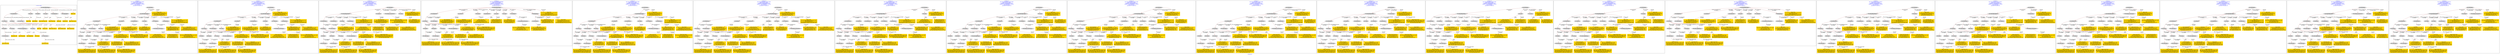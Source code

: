 digraph n0 {
fontcolor="blue"
remincross="true"
label="s02-dma.csv"
subgraph cluster_0 {
label="1-correct model"
n2[style="filled",color="white",fillcolor="lightgray",label="E12_Production1"];
n3[style="filled",color="white",fillcolor="lightgray",label="E21_Person1"];
n4[style="filled",color="white",fillcolor="lightgray",label="E55_Type2"];
n5[style="filled",color="white",fillcolor="lightgray",label="E52_Time-Span3"];
n6[style="filled",color="white",fillcolor="lightgray",label="E69_Death1"];
n7[style="filled",color="white",fillcolor="lightgray",label="E74_Group1"];
n8[style="filled",color="white",fillcolor="lightgray",label="E82_Actor_Appellation1"];
n9[style="filled",color="white",fillcolor="lightgray",label="E67_Birth1"];
n10[shape="plaintext",style="filled",fillcolor="gold",label="Artist URI"];
n11[style="filled",color="white",fillcolor="lightgray",label="E22_Man-Made_Object1"];
n12[style="filled",color="white",fillcolor="lightgray",label="E35_Title1"];
n13[style="filled",color="white",fillcolor="lightgray",label="E30_Right1"];
n14[style="filled",color="white",fillcolor="lightgray",label="E55_Type1"];
n15[style="filled",color="white",fillcolor="lightgray",label="E54_Dimension1"];
n16[style="filled",color="white",fillcolor="lightgray",label="E40_Legal_Body1"];
n17[shape="plaintext",style="filled",fillcolor="gold",label="Object_URI"];
n18[shape="plaintext",style="filled",fillcolor="gold",label="Object Rights"];
n19[shape="plaintext",style="filled",fillcolor="gold",label="Object Title"];
n20[shape="plaintext",style="filled",fillcolor="gold",label="Museum URI"];
n21[shape="plaintext",style="filled",fillcolor="gold",label="Object Link Source"];
n22[style="filled",color="white",fillcolor="lightgray",label="E52_Time-Span1"];
n23[shape="plaintext",style="filled",fillcolor="gold",label="Artist Birth Date"];
n24[style="filled",color="white",fillcolor="lightgray",label="E52_Time-Span2"];
n25[shape="plaintext",style="filled",fillcolor="gold",label="Artist Death Date"];
n26[shape="plaintext",style="filled",fillcolor="gold",label="Object Earliest Date"];
n27[shape="plaintext",style="filled",fillcolor="gold",label="Object Latest Date"];
n28[shape="plaintext",style="filled",fillcolor="gold",label="dimensions"];
n29[shape="plaintext",style="filled",fillcolor="gold",label="Object Work Type URI"];
n30[shape="plaintext",style="filled",fillcolor="gold",label="Object Work Type"];
n31[shape="plaintext",style="filled",fillcolor="gold",label="Medium URI"];
n32[shape="plaintext",style="filled",fillcolor="gold",label="Object Facet Value 1"];
n33[shape="plaintext",style="filled",fillcolor="gold",label="Nationality_URI"];
n34[shape="plaintext",style="filled",fillcolor="gold",label="Artist Nationality"];
n35[shape="plaintext",style="filled",fillcolor="gold",label="Artist Appellation"];
n36[shape="plaintext",style="filled",fillcolor="gold",label="Artist Name"];
}
subgraph cluster_1 {
label="candidate 0\nlink coherence:0.6857142857142857\nnode coherence:0.6875\nconfidence:0.48000489992775247\nmapping score:0.42620533701295454\ncost:529.99781\n-precision:0.54-recall:0.56"
n38[style="filled",color="white",fillcolor="lightgray",label="E12_Production1"];
n39[style="filled",color="white",fillcolor="lightgray",label="E21_Person1"];
n40[style="filled",color="white",fillcolor="lightgray",label="E52_Time-Span2"];
n41[style="filled",color="white",fillcolor="lightgray",label="E55_Type1"];
n42[style="filled",color="white",fillcolor="lightgray",label="E67_Birth1"];
n43[style="filled",color="white",fillcolor="lightgray",label="E69_Death1"];
n44[style="filled",color="white",fillcolor="lightgray",label="E74_Group1"];
n45[style="filled",color="white",fillcolor="lightgray",label="E82_Actor_Appellation1"];
n46[style="filled",color="white",fillcolor="lightgray",label="E22_Man-Made_Object1"];
n47[style="filled",color="white",fillcolor="lightgray",label="E21_Person2"];
n48[style="filled",color="white",fillcolor="lightgray",label="E54_Dimension1"];
n49[style="filled",color="white",fillcolor="lightgray",label="E55_Type2"];
n50[style="filled",color="white",fillcolor="lightgray",label="E57_Material1"];
n51[style="filled",color="white",fillcolor="lightgray",label="E8_Acquisition1"];
n52[style="filled",color="white",fillcolor="lightgray",label="E31_Document1"];
n53[style="filled",color="white",fillcolor="lightgray",label="E52_Time-Span1"];
n54[style="filled",color="white",fillcolor="lightgray",label="E52_Time-Span3"];
n55[style="filled",color="white",fillcolor="lightgray",label="E29_Design_or_Procedure1"];
n56[shape="plaintext",style="filled",fillcolor="gold",label="Artist Name\n[E82_Actor_Appellation,label,0.546]\n[E8_Acquisition,P3_has_note,0.157]\n[E22_Man-Made_Object,P3_has_note,0.153]\n[E33_Linguistic_Object,P3_has_note,0.144]"];
n57[shape="plaintext",style="filled",fillcolor="gold",label="Artist Nationality\n[E74_Group,label,0.53]\n[E74_Group,classLink,0.308]\n[E55_Type,label,0.095]\n[E21_Person,P3_has_note,0.067]"];
n58[shape="plaintext",style="filled",fillcolor="gold",label="Artist Appellation\n[E21_Person,classLink,0.498]\n[E82_Actor_Appellation,classLink,0.414]\n[E31_Document,classLink,0.063]\n[E38_Image,classLink,0.025]"];
n59[shape="plaintext",style="filled",fillcolor="gold",label="Object Earliest Date\n[E52_Time-Span,P82a_begin_of_the_begin,0.375]\n[E52_Time-Span,P82_at_some_time_within,0.315]\n[E52_Time-Span,P82b_end_of_the_end,0.22]\n[E52_Time-Span,label,0.089]"];
n60[shape="plaintext",style="filled",fillcolor="gold",label="Object Facet Value 1\n[E29_Design_or_Procedure,P3_has_note,0.338]\n[E55_Type,label,0.265]\n[E57_Material,label,0.264]\n[E12_Production,P3_has_note,0.132]"];
n61[shape="plaintext",style="filled",fillcolor="gold",label="Object Link Source\n[E8_Acquisition,P3_has_note,0.507]\n[E38_Image,classLink,0.243]\n[E40_Legal_Body,label,0.134]\n[E30_Right,P3_has_note,0.116]"];
n62[shape="plaintext",style="filled",fillcolor="gold",label="Object_URI\n[E31_Document,classLink,0.395]\n[E22_Man-Made_Object,classLink,0.296]\n[E38_Image,classLink,0.166]\n[E8_Acquisition,classLink,0.142]"];
n63[shape="plaintext",style="filled",fillcolor="gold",label="Medium URI\n[E55_Type,classLink,0.419]\n[E57_Material,classLink,0.376]\n[E74_Group,classLink,0.18]\n[E55_Type,label,0.024]"];
n64[shape="plaintext",style="filled",fillcolor="gold",label="Object Work Type\n[E55_Type,label,0.341]\n[E55_Type,classLink,0.313]\n[E31_Document,classLink,0.193]\n[E33_Linguistic_Object,P3_has_note,0.153]"];
n65[shape="plaintext",style="filled",fillcolor="gold",label="dimensions\n[E54_Dimension,P3_has_note,0.889]\n[E22_Man-Made_Object,P3_has_note,0.048]\n[E8_Acquisition,P3_has_note,0.045]\n[E55_Type,label,0.018]"];
n66[shape="plaintext",style="filled",fillcolor="gold",label="Artist Death Date\n[E52_Time-Span,P82_at_some_time_within,0.339]\n[E52_Time-Span,P82b_end_of_the_end,0.332]\n[E52_Time-Span,P82a_begin_of_the_begin,0.244]\n[E69_Death,P82_at_some_time_within,0.085]"];
n67[shape="plaintext",style="filled",fillcolor="gold",label="Object Latest Date\n[E52_Time-Span,P82a_begin_of_the_begin,0.356]\n[E52_Time-Span,P82_at_some_time_within,0.312]\n[E52_Time-Span,P82b_end_of_the_end,0.254]\n[E52_Time-Span,label,0.078]"];
n68[shape="plaintext",style="filled",fillcolor="gold",label="Nationality_URI\n[E74_Group,classLink,0.686]\n[E55_Type,classLink,0.191]\n[E57_Material,classLink,0.085]\n[E55_Type,label,0.039]"];
n69[shape="plaintext",style="filled",fillcolor="gold",label="Object Work Type URI\n[E55_Type,classLink,0.612]\n[E55_Type,label,0.147]\n[E74_Group,classLink,0.129]\n[E57_Material,classLink,0.112]"];
n70[shape="plaintext",style="filled",fillcolor="gold",label="Object Rights\n[E8_Acquisition,P3_has_note,0.542]\n[E30_Right,P3_has_note,0.261]\n[E34_Inscription,P3_has_note,0.099]\n[E22_Man-Made_Object,P3_has_note,0.098]"];
n71[shape="plaintext",style="filled",fillcolor="gold",label="Object Title\n[E22_Man-Made_Object,P3_has_note,0.295]\n[E35_Title,label,0.26]\n[E73_Information_Object,P3_has_note,0.242]\n[E33_Linguistic_Object,P3_has_note,0.203]"];
n72[shape="plaintext",style="filled",fillcolor="gold",label="Artist URI\n[E21_Person,classLink,0.514]\n[E31_Document,classLink,0.203]\n[E82_Actor_Appellation,classLink,0.195]\n[E39_Actor,classLink,0.088]"];
n73[shape="plaintext",style="filled",fillcolor="gold",label="Artist Birth Date\n[E52_Time-Span,P82a_begin_of_the_begin,0.46]\n[E52_Time-Span,P82_at_some_time_within,0.363]\n[E52_Time-Span,P82b_end_of_the_end,0.114]\n[E33_Linguistic_Object,P3_has_note,0.063]"];
}
subgraph cluster_2 {
label="candidate 1\nlink coherence:0.6571428571428571\nnode coherence:0.6875\nconfidence:0.48000489992775247\nmapping score:0.42620533701295454\ncost:529.99792\n-precision:0.54-recall:0.56"
n75[style="filled",color="white",fillcolor="lightgray",label="E12_Production1"];
n76[style="filled",color="white",fillcolor="lightgray",label="E21_Person1"];
n77[style="filled",color="white",fillcolor="lightgray",label="E52_Time-Span2"];
n78[style="filled",color="white",fillcolor="lightgray",label="E55_Type1"];
n79[style="filled",color="white",fillcolor="lightgray",label="E67_Birth1"];
n80[style="filled",color="white",fillcolor="lightgray",label="E69_Death1"];
n81[style="filled",color="white",fillcolor="lightgray",label="E74_Group1"];
n82[style="filled",color="white",fillcolor="lightgray",label="E82_Actor_Appellation1"];
n83[style="filled",color="white",fillcolor="lightgray",label="E22_Man-Made_Object1"];
n84[style="filled",color="white",fillcolor="lightgray",label="E21_Person2"];
n85[style="filled",color="white",fillcolor="lightgray",label="E54_Dimension1"];
n86[style="filled",color="white",fillcolor="lightgray",label="E55_Type2"];
n87[style="filled",color="white",fillcolor="lightgray",label="E57_Material1"];
n88[style="filled",color="white",fillcolor="lightgray",label="E8_Acquisition1"];
n89[style="filled",color="white",fillcolor="lightgray",label="E31_Document1"];
n90[style="filled",color="white",fillcolor="lightgray",label="E52_Time-Span1"];
n91[style="filled",color="white",fillcolor="lightgray",label="E52_Time-Span4"];
n92[style="filled",color="white",fillcolor="lightgray",label="E29_Design_or_Procedure1"];
n93[shape="plaintext",style="filled",fillcolor="gold",label="Artist Name\n[E82_Actor_Appellation,label,0.546]\n[E8_Acquisition,P3_has_note,0.157]\n[E22_Man-Made_Object,P3_has_note,0.153]\n[E33_Linguistic_Object,P3_has_note,0.144]"];
n94[shape="plaintext",style="filled",fillcolor="gold",label="Artist Nationality\n[E74_Group,label,0.53]\n[E74_Group,classLink,0.308]\n[E55_Type,label,0.095]\n[E21_Person,P3_has_note,0.067]"];
n95[shape="plaintext",style="filled",fillcolor="gold",label="Artist Appellation\n[E21_Person,classLink,0.498]\n[E82_Actor_Appellation,classLink,0.414]\n[E31_Document,classLink,0.063]\n[E38_Image,classLink,0.025]"];
n96[shape="plaintext",style="filled",fillcolor="gold",label="Object Earliest Date\n[E52_Time-Span,P82a_begin_of_the_begin,0.375]\n[E52_Time-Span,P82_at_some_time_within,0.315]\n[E52_Time-Span,P82b_end_of_the_end,0.22]\n[E52_Time-Span,label,0.089]"];
n97[shape="plaintext",style="filled",fillcolor="gold",label="Object Facet Value 1\n[E29_Design_or_Procedure,P3_has_note,0.338]\n[E55_Type,label,0.265]\n[E57_Material,label,0.264]\n[E12_Production,P3_has_note,0.132]"];
n98[shape="plaintext",style="filled",fillcolor="gold",label="Object Latest Date\n[E52_Time-Span,P82a_begin_of_the_begin,0.356]\n[E52_Time-Span,P82_at_some_time_within,0.312]\n[E52_Time-Span,P82b_end_of_the_end,0.254]\n[E52_Time-Span,label,0.078]"];
n99[shape="plaintext",style="filled",fillcolor="gold",label="Object Link Source\n[E8_Acquisition,P3_has_note,0.507]\n[E38_Image,classLink,0.243]\n[E40_Legal_Body,label,0.134]\n[E30_Right,P3_has_note,0.116]"];
n100[shape="plaintext",style="filled",fillcolor="gold",label="Object_URI\n[E31_Document,classLink,0.395]\n[E22_Man-Made_Object,classLink,0.296]\n[E38_Image,classLink,0.166]\n[E8_Acquisition,classLink,0.142]"];
n101[shape="plaintext",style="filled",fillcolor="gold",label="Medium URI\n[E55_Type,classLink,0.419]\n[E57_Material,classLink,0.376]\n[E74_Group,classLink,0.18]\n[E55_Type,label,0.024]"];
n102[shape="plaintext",style="filled",fillcolor="gold",label="Object Work Type\n[E55_Type,label,0.341]\n[E55_Type,classLink,0.313]\n[E31_Document,classLink,0.193]\n[E33_Linguistic_Object,P3_has_note,0.153]"];
n103[shape="plaintext",style="filled",fillcolor="gold",label="dimensions\n[E54_Dimension,P3_has_note,0.889]\n[E22_Man-Made_Object,P3_has_note,0.048]\n[E8_Acquisition,P3_has_note,0.045]\n[E55_Type,label,0.018]"];
n104[shape="plaintext",style="filled",fillcolor="gold",label="Artist Death Date\n[E52_Time-Span,P82_at_some_time_within,0.339]\n[E52_Time-Span,P82b_end_of_the_end,0.332]\n[E52_Time-Span,P82a_begin_of_the_begin,0.244]\n[E69_Death,P82_at_some_time_within,0.085]"];
n105[shape="plaintext",style="filled",fillcolor="gold",label="Nationality_URI\n[E74_Group,classLink,0.686]\n[E55_Type,classLink,0.191]\n[E57_Material,classLink,0.085]\n[E55_Type,label,0.039]"];
n106[shape="plaintext",style="filled",fillcolor="gold",label="Object Work Type URI\n[E55_Type,classLink,0.612]\n[E55_Type,label,0.147]\n[E74_Group,classLink,0.129]\n[E57_Material,classLink,0.112]"];
n107[shape="plaintext",style="filled",fillcolor="gold",label="Object Rights\n[E8_Acquisition,P3_has_note,0.542]\n[E30_Right,P3_has_note,0.261]\n[E34_Inscription,P3_has_note,0.099]\n[E22_Man-Made_Object,P3_has_note,0.098]"];
n108[shape="plaintext",style="filled",fillcolor="gold",label="Object Title\n[E22_Man-Made_Object,P3_has_note,0.295]\n[E35_Title,label,0.26]\n[E73_Information_Object,P3_has_note,0.242]\n[E33_Linguistic_Object,P3_has_note,0.203]"];
n109[shape="plaintext",style="filled",fillcolor="gold",label="Artist URI\n[E21_Person,classLink,0.514]\n[E31_Document,classLink,0.203]\n[E82_Actor_Appellation,classLink,0.195]\n[E39_Actor,classLink,0.088]"];
n110[shape="plaintext",style="filled",fillcolor="gold",label="Artist Birth Date\n[E52_Time-Span,P82a_begin_of_the_begin,0.46]\n[E52_Time-Span,P82_at_some_time_within,0.363]\n[E52_Time-Span,P82b_end_of_the_end,0.114]\n[E33_Linguistic_Object,P3_has_note,0.063]"];
}
subgraph cluster_3 {
label="candidate 10\nlink coherence:0.6470588235294118\nnode coherence:0.6875\nconfidence:0.48000489992775247\nmapping score:0.42620533701295454\ncost:727.027966\n-precision:0.59-recall:0.59"
n112[style="filled",color="white",fillcolor="lightgray",label="E12_Production1"];
n113[style="filled",color="white",fillcolor="lightgray",label="E21_Person1"];
n114[style="filled",color="white",fillcolor="lightgray",label="E52_Time-Span2"];
n115[style="filled",color="white",fillcolor="lightgray",label="E67_Birth1"];
n116[style="filled",color="white",fillcolor="lightgray",label="E69_Death1"];
n117[style="filled",color="white",fillcolor="lightgray",label="E74_Group1"];
n118[style="filled",color="white",fillcolor="lightgray",label="E82_Actor_Appellation1"];
n119[style="filled",color="white",fillcolor="lightgray",label="E22_Man-Made_Object1"];
n120[style="filled",color="white",fillcolor="lightgray",label="E54_Dimension1"];
n121[style="filled",color="white",fillcolor="lightgray",label="E55_Type2"];
n122[style="filled",color="white",fillcolor="lightgray",label="E8_Acquisition1"];
n123[style="filled",color="white",fillcolor="lightgray",label="E31_Document1"];
n124[style="filled",color="white",fillcolor="lightgray",label="E52_Time-Span1"];
n125[style="filled",color="white",fillcolor="lightgray",label="E52_Time-Span3"];
n126[style="filled",color="white",fillcolor="lightgray",label="E21_Person2"];
n127[style="filled",color="white",fillcolor="lightgray",label="E29_Design_or_Procedure1"];
n128[style="filled",color="white",fillcolor="lightgray",label="E55_Type3"];
n129[shape="plaintext",style="filled",fillcolor="gold",label="Artist Name\n[E82_Actor_Appellation,label,0.546]\n[E8_Acquisition,P3_has_note,0.157]\n[E22_Man-Made_Object,P3_has_note,0.153]\n[E33_Linguistic_Object,P3_has_note,0.144]"];
n130[shape="plaintext",style="filled",fillcolor="gold",label="Artist Nationality\n[E74_Group,label,0.53]\n[E74_Group,classLink,0.308]\n[E55_Type,label,0.095]\n[E21_Person,P3_has_note,0.067]"];
n131[shape="plaintext",style="filled",fillcolor="gold",label="Artist Appellation\n[E21_Person,classLink,0.498]\n[E82_Actor_Appellation,classLink,0.414]\n[E31_Document,classLink,0.063]\n[E38_Image,classLink,0.025]"];
n132[shape="plaintext",style="filled",fillcolor="gold",label="Object Earliest Date\n[E52_Time-Span,P82a_begin_of_the_begin,0.375]\n[E52_Time-Span,P82_at_some_time_within,0.315]\n[E52_Time-Span,P82b_end_of_the_end,0.22]\n[E52_Time-Span,label,0.089]"];
n133[shape="plaintext",style="filled",fillcolor="gold",label="Medium URI\n[E55_Type,classLink,0.419]\n[E57_Material,classLink,0.376]\n[E74_Group,classLink,0.18]\n[E55_Type,label,0.024]"];
n134[shape="plaintext",style="filled",fillcolor="gold",label="Object Facet Value 1\n[E29_Design_or_Procedure,P3_has_note,0.338]\n[E55_Type,label,0.265]\n[E57_Material,label,0.264]\n[E12_Production,P3_has_note,0.132]"];
n135[shape="plaintext",style="filled",fillcolor="gold",label="Object Link Source\n[E8_Acquisition,P3_has_note,0.507]\n[E38_Image,classLink,0.243]\n[E40_Legal_Body,label,0.134]\n[E30_Right,P3_has_note,0.116]"];
n136[shape="plaintext",style="filled",fillcolor="gold",label="Object_URI\n[E31_Document,classLink,0.395]\n[E22_Man-Made_Object,classLink,0.296]\n[E38_Image,classLink,0.166]\n[E8_Acquisition,classLink,0.142]"];
n137[shape="plaintext",style="filled",fillcolor="gold",label="Object Work Type\n[E55_Type,label,0.341]\n[E55_Type,classLink,0.313]\n[E31_Document,classLink,0.193]\n[E33_Linguistic_Object,P3_has_note,0.153]"];
n138[shape="plaintext",style="filled",fillcolor="gold",label="Object Work Type URI\n[E55_Type,classLink,0.612]\n[E55_Type,label,0.147]\n[E74_Group,classLink,0.129]\n[E57_Material,classLink,0.112]"];
n139[shape="plaintext",style="filled",fillcolor="gold",label="dimensions\n[E54_Dimension,P3_has_note,0.889]\n[E22_Man-Made_Object,P3_has_note,0.048]\n[E8_Acquisition,P3_has_note,0.045]\n[E55_Type,label,0.018]"];
n140[shape="plaintext",style="filled",fillcolor="gold",label="Artist Death Date\n[E52_Time-Span,P82_at_some_time_within,0.339]\n[E52_Time-Span,P82b_end_of_the_end,0.332]\n[E52_Time-Span,P82a_begin_of_the_begin,0.244]\n[E69_Death,P82_at_some_time_within,0.085]"];
n141[shape="plaintext",style="filled",fillcolor="gold",label="Object Latest Date\n[E52_Time-Span,P82a_begin_of_the_begin,0.356]\n[E52_Time-Span,P82_at_some_time_within,0.312]\n[E52_Time-Span,P82b_end_of_the_end,0.254]\n[E52_Time-Span,label,0.078]"];
n142[shape="plaintext",style="filled",fillcolor="gold",label="Nationality_URI\n[E74_Group,classLink,0.686]\n[E55_Type,classLink,0.191]\n[E57_Material,classLink,0.085]\n[E55_Type,label,0.039]"];
n143[shape="plaintext",style="filled",fillcolor="gold",label="Object Rights\n[E8_Acquisition,P3_has_note,0.542]\n[E30_Right,P3_has_note,0.261]\n[E34_Inscription,P3_has_note,0.099]\n[E22_Man-Made_Object,P3_has_note,0.098]"];
n144[shape="plaintext",style="filled",fillcolor="gold",label="Object Title\n[E22_Man-Made_Object,P3_has_note,0.295]\n[E35_Title,label,0.26]\n[E73_Information_Object,P3_has_note,0.242]\n[E33_Linguistic_Object,P3_has_note,0.203]"];
n145[shape="plaintext",style="filled",fillcolor="gold",label="Artist URI\n[E21_Person,classLink,0.514]\n[E31_Document,classLink,0.203]\n[E82_Actor_Appellation,classLink,0.195]\n[E39_Actor,classLink,0.088]"];
n146[shape="plaintext",style="filled",fillcolor="gold",label="Artist Birth Date\n[E52_Time-Span,P82a_begin_of_the_begin,0.46]\n[E52_Time-Span,P82_at_some_time_within,0.363]\n[E52_Time-Span,P82b_end_of_the_end,0.114]\n[E33_Linguistic_Object,P3_has_note,0.063]"];
}
subgraph cluster_4 {
label="candidate 11\nlink coherence:0.6388888888888888\nnode coherence:0.6875\nconfidence:0.48000489992775247\nmapping score:0.42620533701295454\ncost:630.007922\n-precision:0.56-recall:0.59"
n148[style="filled",color="white",fillcolor="lightgray",label="E12_Production1"];
n149[style="filled",color="white",fillcolor="lightgray",label="E21_Person1"];
n150[style="filled",color="white",fillcolor="lightgray",label="E52_Time-Span2"];
n151[style="filled",color="white",fillcolor="lightgray",label="E67_Birth1"];
n152[style="filled",color="white",fillcolor="lightgray",label="E69_Death1"];
n153[style="filled",color="white",fillcolor="lightgray",label="E74_Group1"];
n154[style="filled",color="white",fillcolor="lightgray",label="E82_Actor_Appellation1"];
n155[style="filled",color="white",fillcolor="lightgray",label="E22_Man-Made_Object1"];
n156[style="filled",color="white",fillcolor="lightgray",label="E21_Person2"];
n157[style="filled",color="white",fillcolor="lightgray",label="E38_Image1"];
n158[style="filled",color="white",fillcolor="lightgray",label="E54_Dimension1"];
n159[style="filled",color="white",fillcolor="lightgray",label="E55_Type1"];
n160[style="filled",color="white",fillcolor="lightgray",label="E55_Type2"];
n161[style="filled",color="white",fillcolor="lightgray",label="E57_Material1"];
n162[style="filled",color="white",fillcolor="lightgray",label="E8_Acquisition1"];
n163[style="filled",color="white",fillcolor="lightgray",label="E52_Time-Span1"];
n164[style="filled",color="white",fillcolor="lightgray",label="E52_Time-Span3"];
n165[style="filled",color="white",fillcolor="lightgray",label="E29_Design_or_Procedure1"];
n166[style="filled",color="white",fillcolor="lightgray",label="E31_Document1"];
n167[shape="plaintext",style="filled",fillcolor="gold",label="Artist Name\n[E82_Actor_Appellation,label,0.546]\n[E8_Acquisition,P3_has_note,0.157]\n[E22_Man-Made_Object,P3_has_note,0.153]\n[E33_Linguistic_Object,P3_has_note,0.144]"];
n168[shape="plaintext",style="filled",fillcolor="gold",label="Artist Nationality\n[E74_Group,label,0.53]\n[E74_Group,classLink,0.308]\n[E55_Type,label,0.095]\n[E21_Person,P3_has_note,0.067]"];
n169[shape="plaintext",style="filled",fillcolor="gold",label="Artist Appellation\n[E21_Person,classLink,0.498]\n[E82_Actor_Appellation,classLink,0.414]\n[E31_Document,classLink,0.063]\n[E38_Image,classLink,0.025]"];
n170[shape="plaintext",style="filled",fillcolor="gold",label="Object Earliest Date\n[E52_Time-Span,P82a_begin_of_the_begin,0.375]\n[E52_Time-Span,P82_at_some_time_within,0.315]\n[E52_Time-Span,P82b_end_of_the_end,0.22]\n[E52_Time-Span,label,0.089]"];
n171[shape="plaintext",style="filled",fillcolor="gold",label="Object Facet Value 1\n[E29_Design_or_Procedure,P3_has_note,0.338]\n[E55_Type,label,0.265]\n[E57_Material,label,0.264]\n[E12_Production,P3_has_note,0.132]"];
n172[shape="plaintext",style="filled",fillcolor="gold",label="Object Link Source\n[E8_Acquisition,P3_has_note,0.507]\n[E38_Image,classLink,0.243]\n[E40_Legal_Body,label,0.134]\n[E30_Right,P3_has_note,0.116]"];
n173[shape="plaintext",style="filled",fillcolor="gold",label="Object_URI\n[E31_Document,classLink,0.395]\n[E22_Man-Made_Object,classLink,0.296]\n[E38_Image,classLink,0.166]\n[E8_Acquisition,classLink,0.142]"];
n174[shape="plaintext",style="filled",fillcolor="gold",label="Medium URI\n[E55_Type,classLink,0.419]\n[E57_Material,classLink,0.376]\n[E74_Group,classLink,0.18]\n[E55_Type,label,0.024]"];
n175[shape="plaintext",style="filled",fillcolor="gold",label="Object Work Type\n[E55_Type,label,0.341]\n[E55_Type,classLink,0.313]\n[E31_Document,classLink,0.193]\n[E33_Linguistic_Object,P3_has_note,0.153]"];
n176[shape="plaintext",style="filled",fillcolor="gold",label="dimensions\n[E54_Dimension,P3_has_note,0.889]\n[E22_Man-Made_Object,P3_has_note,0.048]\n[E8_Acquisition,P3_has_note,0.045]\n[E55_Type,label,0.018]"];
n177[shape="plaintext",style="filled",fillcolor="gold",label="Artist Death Date\n[E52_Time-Span,P82_at_some_time_within,0.339]\n[E52_Time-Span,P82b_end_of_the_end,0.332]\n[E52_Time-Span,P82a_begin_of_the_begin,0.244]\n[E69_Death,P82_at_some_time_within,0.085]"];
n178[shape="plaintext",style="filled",fillcolor="gold",label="Object Latest Date\n[E52_Time-Span,P82a_begin_of_the_begin,0.356]\n[E52_Time-Span,P82_at_some_time_within,0.312]\n[E52_Time-Span,P82b_end_of_the_end,0.254]\n[E52_Time-Span,label,0.078]"];
n179[shape="plaintext",style="filled",fillcolor="gold",label="Nationality_URI\n[E74_Group,classLink,0.686]\n[E55_Type,classLink,0.191]\n[E57_Material,classLink,0.085]\n[E55_Type,label,0.039]"];
n180[shape="plaintext",style="filled",fillcolor="gold",label="Object Work Type URI\n[E55_Type,classLink,0.612]\n[E55_Type,label,0.147]\n[E74_Group,classLink,0.129]\n[E57_Material,classLink,0.112]"];
n181[shape="plaintext",style="filled",fillcolor="gold",label="Object Rights\n[E8_Acquisition,P3_has_note,0.542]\n[E30_Right,P3_has_note,0.261]\n[E34_Inscription,P3_has_note,0.099]\n[E22_Man-Made_Object,P3_has_note,0.098]"];
n182[shape="plaintext",style="filled",fillcolor="gold",label="Object Title\n[E22_Man-Made_Object,P3_has_note,0.295]\n[E35_Title,label,0.26]\n[E73_Information_Object,P3_has_note,0.242]\n[E33_Linguistic_Object,P3_has_note,0.203]"];
n183[shape="plaintext",style="filled",fillcolor="gold",label="Artist URI\n[E21_Person,classLink,0.514]\n[E31_Document,classLink,0.203]\n[E82_Actor_Appellation,classLink,0.195]\n[E39_Actor,classLink,0.088]"];
n184[shape="plaintext",style="filled",fillcolor="gold",label="Artist Birth Date\n[E52_Time-Span,P82a_begin_of_the_begin,0.46]\n[E52_Time-Span,P82_at_some_time_within,0.363]\n[E52_Time-Span,P82b_end_of_the_end,0.114]\n[E33_Linguistic_Object,P3_has_note,0.063]"];
}
subgraph cluster_5 {
label="candidate 12\nlink coherence:0.6285714285714286\nnode coherence:0.6875\nconfidence:0.48000489992775247\nmapping score:0.42620533701295454\ncost:529.99788\n-precision:0.54-recall:0.56"
n186[style="filled",color="white",fillcolor="lightgray",label="E12_Production1"];
n187[style="filled",color="white",fillcolor="lightgray",label="E21_Person1"];
n188[style="filled",color="white",fillcolor="lightgray",label="E52_Time-Span2"];
n189[style="filled",color="white",fillcolor="lightgray",label="E55_Type1"];
n190[style="filled",color="white",fillcolor="lightgray",label="E67_Birth1"];
n191[style="filled",color="white",fillcolor="lightgray",label="E69_Death1"];
n192[style="filled",color="white",fillcolor="lightgray",label="E74_Group1"];
n193[style="filled",color="white",fillcolor="lightgray",label="E82_Actor_Appellation1"];
n194[style="filled",color="white",fillcolor="lightgray",label="E22_Man-Made_Object1"];
n195[style="filled",color="white",fillcolor="lightgray",label="E21_Person2"];
n196[style="filled",color="white",fillcolor="lightgray",label="E54_Dimension1"];
n197[style="filled",color="white",fillcolor="lightgray",label="E55_Type3"];
n198[style="filled",color="white",fillcolor="lightgray",label="E57_Material1"];
n199[style="filled",color="white",fillcolor="lightgray",label="E8_Acquisition1"];
n200[style="filled",color="white",fillcolor="lightgray",label="E31_Document1"];
n201[style="filled",color="white",fillcolor="lightgray",label="E52_Time-Span1"];
n202[style="filled",color="white",fillcolor="lightgray",label="E52_Time-Span3"];
n203[style="filled",color="white",fillcolor="lightgray",label="E29_Design_or_Procedure1"];
n204[shape="plaintext",style="filled",fillcolor="gold",label="Artist Name\n[E82_Actor_Appellation,label,0.546]\n[E8_Acquisition,P3_has_note,0.157]\n[E22_Man-Made_Object,P3_has_note,0.153]\n[E33_Linguistic_Object,P3_has_note,0.144]"];
n205[shape="plaintext",style="filled",fillcolor="gold",label="Artist Nationality\n[E74_Group,label,0.53]\n[E74_Group,classLink,0.308]\n[E55_Type,label,0.095]\n[E21_Person,P3_has_note,0.067]"];
n206[shape="plaintext",style="filled",fillcolor="gold",label="Artist Appellation\n[E21_Person,classLink,0.498]\n[E82_Actor_Appellation,classLink,0.414]\n[E31_Document,classLink,0.063]\n[E38_Image,classLink,0.025]"];
n207[shape="plaintext",style="filled",fillcolor="gold",label="Object Earliest Date\n[E52_Time-Span,P82a_begin_of_the_begin,0.375]\n[E52_Time-Span,P82_at_some_time_within,0.315]\n[E52_Time-Span,P82b_end_of_the_end,0.22]\n[E52_Time-Span,label,0.089]"];
n208[shape="plaintext",style="filled",fillcolor="gold",label="Medium URI\n[E55_Type,classLink,0.419]\n[E57_Material,classLink,0.376]\n[E74_Group,classLink,0.18]\n[E55_Type,label,0.024]"];
n209[shape="plaintext",style="filled",fillcolor="gold",label="Object Facet Value 1\n[E29_Design_or_Procedure,P3_has_note,0.338]\n[E55_Type,label,0.265]\n[E57_Material,label,0.264]\n[E12_Production,P3_has_note,0.132]"];
n210[shape="plaintext",style="filled",fillcolor="gold",label="Object Link Source\n[E8_Acquisition,P3_has_note,0.507]\n[E38_Image,classLink,0.243]\n[E40_Legal_Body,label,0.134]\n[E30_Right,P3_has_note,0.116]"];
n211[shape="plaintext",style="filled",fillcolor="gold",label="Object_URI\n[E31_Document,classLink,0.395]\n[E22_Man-Made_Object,classLink,0.296]\n[E38_Image,classLink,0.166]\n[E8_Acquisition,classLink,0.142]"];
n212[shape="plaintext",style="filled",fillcolor="gold",label="Object Work Type\n[E55_Type,label,0.341]\n[E55_Type,classLink,0.313]\n[E31_Document,classLink,0.193]\n[E33_Linguistic_Object,P3_has_note,0.153]"];
n213[shape="plaintext",style="filled",fillcolor="gold",label="dimensions\n[E54_Dimension,P3_has_note,0.889]\n[E22_Man-Made_Object,P3_has_note,0.048]\n[E8_Acquisition,P3_has_note,0.045]\n[E55_Type,label,0.018]"];
n214[shape="plaintext",style="filled",fillcolor="gold",label="Artist Death Date\n[E52_Time-Span,P82_at_some_time_within,0.339]\n[E52_Time-Span,P82b_end_of_the_end,0.332]\n[E52_Time-Span,P82a_begin_of_the_begin,0.244]\n[E69_Death,P82_at_some_time_within,0.085]"];
n215[shape="plaintext",style="filled",fillcolor="gold",label="Object Latest Date\n[E52_Time-Span,P82a_begin_of_the_begin,0.356]\n[E52_Time-Span,P82_at_some_time_within,0.312]\n[E52_Time-Span,P82b_end_of_the_end,0.254]\n[E52_Time-Span,label,0.078]"];
n216[shape="plaintext",style="filled",fillcolor="gold",label="Nationality_URI\n[E74_Group,classLink,0.686]\n[E55_Type,classLink,0.191]\n[E57_Material,classLink,0.085]\n[E55_Type,label,0.039]"];
n217[shape="plaintext",style="filled",fillcolor="gold",label="Object Work Type URI\n[E55_Type,classLink,0.612]\n[E55_Type,label,0.147]\n[E74_Group,classLink,0.129]\n[E57_Material,classLink,0.112]"];
n218[shape="plaintext",style="filled",fillcolor="gold",label="Object Rights\n[E8_Acquisition,P3_has_note,0.542]\n[E30_Right,P3_has_note,0.261]\n[E34_Inscription,P3_has_note,0.099]\n[E22_Man-Made_Object,P3_has_note,0.098]"];
n219[shape="plaintext",style="filled",fillcolor="gold",label="Object Title\n[E22_Man-Made_Object,P3_has_note,0.295]\n[E35_Title,label,0.26]\n[E73_Information_Object,P3_has_note,0.242]\n[E33_Linguistic_Object,P3_has_note,0.203]"];
n220[shape="plaintext",style="filled",fillcolor="gold",label="Artist URI\n[E21_Person,classLink,0.514]\n[E31_Document,classLink,0.203]\n[E82_Actor_Appellation,classLink,0.195]\n[E39_Actor,classLink,0.088]"];
n221[shape="plaintext",style="filled",fillcolor="gold",label="Artist Birth Date\n[E52_Time-Span,P82a_begin_of_the_begin,0.46]\n[E52_Time-Span,P82_at_some_time_within,0.363]\n[E52_Time-Span,P82b_end_of_the_end,0.114]\n[E33_Linguistic_Object,P3_has_note,0.063]"];
}
subgraph cluster_6 {
label="candidate 13\nlink coherence:0.6285714285714286\nnode coherence:0.6875\nconfidence:0.48000489992775247\nmapping score:0.42620533701295454\ncost:529.99794\n-precision:0.57-recall:0.59"
n223[style="filled",color="white",fillcolor="lightgray",label="E12_Production1"];
n224[style="filled",color="white",fillcolor="lightgray",label="E21_Person1"];
n225[style="filled",color="white",fillcolor="lightgray",label="E52_Time-Span2"];
n226[style="filled",color="white",fillcolor="lightgray",label="E67_Birth1"];
n227[style="filled",color="white",fillcolor="lightgray",label="E69_Death1"];
n228[style="filled",color="white",fillcolor="lightgray",label="E74_Group1"];
n229[style="filled",color="white",fillcolor="lightgray",label="E82_Actor_Appellation1"];
n230[style="filled",color="white",fillcolor="lightgray",label="E22_Man-Made_Object1"];
n231[style="filled",color="white",fillcolor="lightgray",label="E21_Person2"];
n232[style="filled",color="white",fillcolor="lightgray",label="E54_Dimension1"];
n233[style="filled",color="white",fillcolor="lightgray",label="E55_Type2"];
n234[style="filled",color="white",fillcolor="lightgray",label="E55_Type3"];
n235[style="filled",color="white",fillcolor="lightgray",label="E57_Material1"];
n236[style="filled",color="white",fillcolor="lightgray",label="E8_Acquisition1"];
n237[style="filled",color="white",fillcolor="lightgray",label="E31_Document1"];
n238[style="filled",color="white",fillcolor="lightgray",label="E52_Time-Span1"];
n239[style="filled",color="white",fillcolor="lightgray",label="E52_Time-Span3"];
n240[style="filled",color="white",fillcolor="lightgray",label="E29_Design_or_Procedure1"];
n241[shape="plaintext",style="filled",fillcolor="gold",label="Artist Name\n[E82_Actor_Appellation,label,0.546]\n[E8_Acquisition,P3_has_note,0.157]\n[E22_Man-Made_Object,P3_has_note,0.153]\n[E33_Linguistic_Object,P3_has_note,0.144]"];
n242[shape="plaintext",style="filled",fillcolor="gold",label="Artist Nationality\n[E74_Group,label,0.53]\n[E74_Group,classLink,0.308]\n[E55_Type,label,0.095]\n[E21_Person,P3_has_note,0.067]"];
n243[shape="plaintext",style="filled",fillcolor="gold",label="Artist Appellation\n[E21_Person,classLink,0.498]\n[E82_Actor_Appellation,classLink,0.414]\n[E31_Document,classLink,0.063]\n[E38_Image,classLink,0.025]"];
n244[shape="plaintext",style="filled",fillcolor="gold",label="Object Earliest Date\n[E52_Time-Span,P82a_begin_of_the_begin,0.375]\n[E52_Time-Span,P82_at_some_time_within,0.315]\n[E52_Time-Span,P82b_end_of_the_end,0.22]\n[E52_Time-Span,label,0.089]"];
n245[shape="plaintext",style="filled",fillcolor="gold",label="Medium URI\n[E55_Type,classLink,0.419]\n[E57_Material,classLink,0.376]\n[E74_Group,classLink,0.18]\n[E55_Type,label,0.024]"];
n246[shape="plaintext",style="filled",fillcolor="gold",label="Object Facet Value 1\n[E29_Design_or_Procedure,P3_has_note,0.338]\n[E55_Type,label,0.265]\n[E57_Material,label,0.264]\n[E12_Production,P3_has_note,0.132]"];
n247[shape="plaintext",style="filled",fillcolor="gold",label="Object Link Source\n[E8_Acquisition,P3_has_note,0.507]\n[E38_Image,classLink,0.243]\n[E40_Legal_Body,label,0.134]\n[E30_Right,P3_has_note,0.116]"];
n248[shape="plaintext",style="filled",fillcolor="gold",label="Object_URI\n[E31_Document,classLink,0.395]\n[E22_Man-Made_Object,classLink,0.296]\n[E38_Image,classLink,0.166]\n[E8_Acquisition,classLink,0.142]"];
n249[shape="plaintext",style="filled",fillcolor="gold",label="Object Work Type\n[E55_Type,label,0.341]\n[E55_Type,classLink,0.313]\n[E31_Document,classLink,0.193]\n[E33_Linguistic_Object,P3_has_note,0.153]"];
n250[shape="plaintext",style="filled",fillcolor="gold",label="Object Work Type URI\n[E55_Type,classLink,0.612]\n[E55_Type,label,0.147]\n[E74_Group,classLink,0.129]\n[E57_Material,classLink,0.112]"];
n251[shape="plaintext",style="filled",fillcolor="gold",label="dimensions\n[E54_Dimension,P3_has_note,0.889]\n[E22_Man-Made_Object,P3_has_note,0.048]\n[E8_Acquisition,P3_has_note,0.045]\n[E55_Type,label,0.018]"];
n252[shape="plaintext",style="filled",fillcolor="gold",label="Artist Death Date\n[E52_Time-Span,P82_at_some_time_within,0.339]\n[E52_Time-Span,P82b_end_of_the_end,0.332]\n[E52_Time-Span,P82a_begin_of_the_begin,0.244]\n[E69_Death,P82_at_some_time_within,0.085]"];
n253[shape="plaintext",style="filled",fillcolor="gold",label="Object Latest Date\n[E52_Time-Span,P82a_begin_of_the_begin,0.356]\n[E52_Time-Span,P82_at_some_time_within,0.312]\n[E52_Time-Span,P82b_end_of_the_end,0.254]\n[E52_Time-Span,label,0.078]"];
n254[shape="plaintext",style="filled",fillcolor="gold",label="Nationality_URI\n[E74_Group,classLink,0.686]\n[E55_Type,classLink,0.191]\n[E57_Material,classLink,0.085]\n[E55_Type,label,0.039]"];
n255[shape="plaintext",style="filled",fillcolor="gold",label="Object Rights\n[E8_Acquisition,P3_has_note,0.542]\n[E30_Right,P3_has_note,0.261]\n[E34_Inscription,P3_has_note,0.099]\n[E22_Man-Made_Object,P3_has_note,0.098]"];
n256[shape="plaintext",style="filled",fillcolor="gold",label="Object Title\n[E22_Man-Made_Object,P3_has_note,0.295]\n[E35_Title,label,0.26]\n[E73_Information_Object,P3_has_note,0.242]\n[E33_Linguistic_Object,P3_has_note,0.203]"];
n257[shape="plaintext",style="filled",fillcolor="gold",label="Artist URI\n[E21_Person,classLink,0.514]\n[E31_Document,classLink,0.203]\n[E82_Actor_Appellation,classLink,0.195]\n[E39_Actor,classLink,0.088]"];
n258[shape="plaintext",style="filled",fillcolor="gold",label="Artist Birth Date\n[E52_Time-Span,P82a_begin_of_the_begin,0.46]\n[E52_Time-Span,P82_at_some_time_within,0.363]\n[E52_Time-Span,P82b_end_of_the_end,0.114]\n[E33_Linguistic_Object,P3_has_note,0.063]"];
}
subgraph cluster_7 {
label="candidate 14\nlink coherence:0.6285714285714286\nnode coherence:0.6875\nconfidence:0.48000489992775247\nmapping score:0.42620533701295454\ncost:529.99806\n-precision:0.54-recall:0.56"
n260[style="filled",color="white",fillcolor="lightgray",label="E12_Production1"];
n261[style="filled",color="white",fillcolor="lightgray",label="E21_Person1"];
n262[style="filled",color="white",fillcolor="lightgray",label="E52_Time-Span2"];
n263[style="filled",color="white",fillcolor="lightgray",label="E67_Birth1"];
n264[style="filled",color="white",fillcolor="lightgray",label="E69_Death1"];
n265[style="filled",color="white",fillcolor="lightgray",label="E74_Group1"];
n266[style="filled",color="white",fillcolor="lightgray",label="E82_Actor_Appellation1"];
n267[style="filled",color="white",fillcolor="lightgray",label="E22_Man-Made_Object1"];
n268[style="filled",color="white",fillcolor="lightgray",label="E21_Person2"];
n269[style="filled",color="white",fillcolor="lightgray",label="E54_Dimension1"];
n270[style="filled",color="white",fillcolor="lightgray",label="E55_Type2"];
n271[style="filled",color="white",fillcolor="lightgray",label="E57_Material1"];
n272[style="filled",color="white",fillcolor="lightgray",label="E8_Acquisition1"];
n273[style="filled",color="white",fillcolor="lightgray",label="E31_Document1"];
n274[style="filled",color="white",fillcolor="lightgray",label="E55_Type1"];
n275[style="filled",color="white",fillcolor="lightgray",label="E52_Time-Span1"];
n276[style="filled",color="white",fillcolor="lightgray",label="E52_Time-Span4"];
n277[style="filled",color="white",fillcolor="lightgray",label="E29_Design_or_Procedure1"];
n278[shape="plaintext",style="filled",fillcolor="gold",label="Artist Name\n[E82_Actor_Appellation,label,0.546]\n[E8_Acquisition,P3_has_note,0.157]\n[E22_Man-Made_Object,P3_has_note,0.153]\n[E33_Linguistic_Object,P3_has_note,0.144]"];
n279[shape="plaintext",style="filled",fillcolor="gold",label="Artist Nationality\n[E74_Group,label,0.53]\n[E74_Group,classLink,0.308]\n[E55_Type,label,0.095]\n[E21_Person,P3_has_note,0.067]"];
n280[shape="plaintext",style="filled",fillcolor="gold",label="Artist Appellation\n[E21_Person,classLink,0.498]\n[E82_Actor_Appellation,classLink,0.414]\n[E31_Document,classLink,0.063]\n[E38_Image,classLink,0.025]"];
n281[shape="plaintext",style="filled",fillcolor="gold",label="Object Earliest Date\n[E52_Time-Span,P82a_begin_of_the_begin,0.375]\n[E52_Time-Span,P82_at_some_time_within,0.315]\n[E52_Time-Span,P82b_end_of_the_end,0.22]\n[E52_Time-Span,label,0.089]"];
n282[shape="plaintext",style="filled",fillcolor="gold",label="Object Facet Value 1\n[E29_Design_or_Procedure,P3_has_note,0.338]\n[E55_Type,label,0.265]\n[E57_Material,label,0.264]\n[E12_Production,P3_has_note,0.132]"];
n283[shape="plaintext",style="filled",fillcolor="gold",label="Object Latest Date\n[E52_Time-Span,P82a_begin_of_the_begin,0.356]\n[E52_Time-Span,P82_at_some_time_within,0.312]\n[E52_Time-Span,P82b_end_of_the_end,0.254]\n[E52_Time-Span,label,0.078]"];
n284[shape="plaintext",style="filled",fillcolor="gold",label="Object Link Source\n[E8_Acquisition,P3_has_note,0.507]\n[E38_Image,classLink,0.243]\n[E40_Legal_Body,label,0.134]\n[E30_Right,P3_has_note,0.116]"];
n285[shape="plaintext",style="filled",fillcolor="gold",label="Object_URI\n[E31_Document,classLink,0.395]\n[E22_Man-Made_Object,classLink,0.296]\n[E38_Image,classLink,0.166]\n[E8_Acquisition,classLink,0.142]"];
n286[shape="plaintext",style="filled",fillcolor="gold",label="Medium URI\n[E55_Type,classLink,0.419]\n[E57_Material,classLink,0.376]\n[E74_Group,classLink,0.18]\n[E55_Type,label,0.024]"];
n287[shape="plaintext",style="filled",fillcolor="gold",label="Object Work Type\n[E55_Type,label,0.341]\n[E55_Type,classLink,0.313]\n[E31_Document,classLink,0.193]\n[E33_Linguistic_Object,P3_has_note,0.153]"];
n288[shape="plaintext",style="filled",fillcolor="gold",label="dimensions\n[E54_Dimension,P3_has_note,0.889]\n[E22_Man-Made_Object,P3_has_note,0.048]\n[E8_Acquisition,P3_has_note,0.045]\n[E55_Type,label,0.018]"];
n289[shape="plaintext",style="filled",fillcolor="gold",label="Artist Death Date\n[E52_Time-Span,P82_at_some_time_within,0.339]\n[E52_Time-Span,P82b_end_of_the_end,0.332]\n[E52_Time-Span,P82a_begin_of_the_begin,0.244]\n[E69_Death,P82_at_some_time_within,0.085]"];
n290[shape="plaintext",style="filled",fillcolor="gold",label="Nationality_URI\n[E74_Group,classLink,0.686]\n[E55_Type,classLink,0.191]\n[E57_Material,classLink,0.085]\n[E55_Type,label,0.039]"];
n291[shape="plaintext",style="filled",fillcolor="gold",label="Object Work Type URI\n[E55_Type,classLink,0.612]\n[E55_Type,label,0.147]\n[E74_Group,classLink,0.129]\n[E57_Material,classLink,0.112]"];
n292[shape="plaintext",style="filled",fillcolor="gold",label="Object Rights\n[E8_Acquisition,P3_has_note,0.542]\n[E30_Right,P3_has_note,0.261]\n[E34_Inscription,P3_has_note,0.099]\n[E22_Man-Made_Object,P3_has_note,0.098]"];
n293[shape="plaintext",style="filled",fillcolor="gold",label="Object Title\n[E22_Man-Made_Object,P3_has_note,0.295]\n[E35_Title,label,0.26]\n[E73_Information_Object,P3_has_note,0.242]\n[E33_Linguistic_Object,P3_has_note,0.203]"];
n294[shape="plaintext",style="filled",fillcolor="gold",label="Artist URI\n[E21_Person,classLink,0.514]\n[E31_Document,classLink,0.203]\n[E82_Actor_Appellation,classLink,0.195]\n[E39_Actor,classLink,0.088]"];
n295[shape="plaintext",style="filled",fillcolor="gold",label="Artist Birth Date\n[E52_Time-Span,P82a_begin_of_the_begin,0.46]\n[E52_Time-Span,P82_at_some_time_within,0.363]\n[E52_Time-Span,P82b_end_of_the_end,0.114]\n[E33_Linguistic_Object,P3_has_note,0.063]"];
}
subgraph cluster_8 {
label="candidate 15\nlink coherence:0.6285714285714286\nnode coherence:0.6875\nconfidence:0.48000489992775247\nmapping score:0.42620533701295454\ncost:629.007892\n-precision:0.54-recall:0.56"
n297[style="filled",color="white",fillcolor="lightgray",label="E12_Production1"];
n298[style="filled",color="white",fillcolor="lightgray",label="E21_Person1"];
n299[style="filled",color="white",fillcolor="lightgray",label="E52_Time-Span2"];
n300[style="filled",color="white",fillcolor="lightgray",label="E55_Type1"];
n301[style="filled",color="white",fillcolor="lightgray",label="E67_Birth1"];
n302[style="filled",color="white",fillcolor="lightgray",label="E69_Death1"];
n303[style="filled",color="white",fillcolor="lightgray",label="E74_Group1"];
n304[style="filled",color="white",fillcolor="lightgray",label="E82_Actor_Appellation1"];
n305[style="filled",color="white",fillcolor="lightgray",label="E22_Man-Made_Object1"];
n306[style="filled",color="white",fillcolor="lightgray",label="E21_Person2"];
n307[style="filled",color="white",fillcolor="lightgray",label="E54_Dimension1"];
n308[style="filled",color="white",fillcolor="lightgray",label="E57_Material1"];
n309[style="filled",color="white",fillcolor="lightgray",label="E8_Acquisition1"];
n310[style="filled",color="white",fillcolor="lightgray",label="E31_Document1"];
n311[style="filled",color="white",fillcolor="lightgray",label="E52_Time-Span1"];
n312[style="filled",color="white",fillcolor="lightgray",label="E52_Time-Span3"];
n313[style="filled",color="white",fillcolor="lightgray",label="E55_Type3"];
n314[style="filled",color="white",fillcolor="lightgray",label="E29_Design_or_Procedure1"];
n315[shape="plaintext",style="filled",fillcolor="gold",label="Artist Name\n[E82_Actor_Appellation,label,0.546]\n[E8_Acquisition,P3_has_note,0.157]\n[E22_Man-Made_Object,P3_has_note,0.153]\n[E33_Linguistic_Object,P3_has_note,0.144]"];
n316[shape="plaintext",style="filled",fillcolor="gold",label="Artist Nationality\n[E74_Group,label,0.53]\n[E74_Group,classLink,0.308]\n[E55_Type,label,0.095]\n[E21_Person,P3_has_note,0.067]"];
n317[shape="plaintext",style="filled",fillcolor="gold",label="Artist Appellation\n[E21_Person,classLink,0.498]\n[E82_Actor_Appellation,classLink,0.414]\n[E31_Document,classLink,0.063]\n[E38_Image,classLink,0.025]"];
n318[shape="plaintext",style="filled",fillcolor="gold",label="Object Earliest Date\n[E52_Time-Span,P82a_begin_of_the_begin,0.375]\n[E52_Time-Span,P82_at_some_time_within,0.315]\n[E52_Time-Span,P82b_end_of_the_end,0.22]\n[E52_Time-Span,label,0.089]"];
n319[shape="plaintext",style="filled",fillcolor="gold",label="Medium URI\n[E55_Type,classLink,0.419]\n[E57_Material,classLink,0.376]\n[E74_Group,classLink,0.18]\n[E55_Type,label,0.024]"];
n320[shape="plaintext",style="filled",fillcolor="gold",label="Object Facet Value 1\n[E29_Design_or_Procedure,P3_has_note,0.338]\n[E55_Type,label,0.265]\n[E57_Material,label,0.264]\n[E12_Production,P3_has_note,0.132]"];
n321[shape="plaintext",style="filled",fillcolor="gold",label="Object Link Source\n[E8_Acquisition,P3_has_note,0.507]\n[E38_Image,classLink,0.243]\n[E40_Legal_Body,label,0.134]\n[E30_Right,P3_has_note,0.116]"];
n322[shape="plaintext",style="filled",fillcolor="gold",label="Object_URI\n[E31_Document,classLink,0.395]\n[E22_Man-Made_Object,classLink,0.296]\n[E38_Image,classLink,0.166]\n[E8_Acquisition,classLink,0.142]"];
n323[shape="plaintext",style="filled",fillcolor="gold",label="Object Work Type\n[E55_Type,label,0.341]\n[E55_Type,classLink,0.313]\n[E31_Document,classLink,0.193]\n[E33_Linguistic_Object,P3_has_note,0.153]"];
n324[shape="plaintext",style="filled",fillcolor="gold",label="dimensions\n[E54_Dimension,P3_has_note,0.889]\n[E22_Man-Made_Object,P3_has_note,0.048]\n[E8_Acquisition,P3_has_note,0.045]\n[E55_Type,label,0.018]"];
n325[shape="plaintext",style="filled",fillcolor="gold",label="Artist Death Date\n[E52_Time-Span,P82_at_some_time_within,0.339]\n[E52_Time-Span,P82b_end_of_the_end,0.332]\n[E52_Time-Span,P82a_begin_of_the_begin,0.244]\n[E69_Death,P82_at_some_time_within,0.085]"];
n326[shape="plaintext",style="filled",fillcolor="gold",label="Object Latest Date\n[E52_Time-Span,P82a_begin_of_the_begin,0.356]\n[E52_Time-Span,P82_at_some_time_within,0.312]\n[E52_Time-Span,P82b_end_of_the_end,0.254]\n[E52_Time-Span,label,0.078]"];
n327[shape="plaintext",style="filled",fillcolor="gold",label="Nationality_URI\n[E74_Group,classLink,0.686]\n[E55_Type,classLink,0.191]\n[E57_Material,classLink,0.085]\n[E55_Type,label,0.039]"];
n328[shape="plaintext",style="filled",fillcolor="gold",label="Object Work Type URI\n[E55_Type,classLink,0.612]\n[E55_Type,label,0.147]\n[E74_Group,classLink,0.129]\n[E57_Material,classLink,0.112]"];
n329[shape="plaintext",style="filled",fillcolor="gold",label="Object Rights\n[E8_Acquisition,P3_has_note,0.542]\n[E30_Right,P3_has_note,0.261]\n[E34_Inscription,P3_has_note,0.099]\n[E22_Man-Made_Object,P3_has_note,0.098]"];
n330[shape="plaintext",style="filled",fillcolor="gold",label="Object Title\n[E22_Man-Made_Object,P3_has_note,0.295]\n[E35_Title,label,0.26]\n[E73_Information_Object,P3_has_note,0.242]\n[E33_Linguistic_Object,P3_has_note,0.203]"];
n331[shape="plaintext",style="filled",fillcolor="gold",label="Artist URI\n[E21_Person,classLink,0.514]\n[E31_Document,classLink,0.203]\n[E82_Actor_Appellation,classLink,0.195]\n[E39_Actor,classLink,0.088]"];
n332[shape="plaintext",style="filled",fillcolor="gold",label="Artist Birth Date\n[E52_Time-Span,P82a_begin_of_the_begin,0.46]\n[E52_Time-Span,P82_at_some_time_within,0.363]\n[E52_Time-Span,P82b_end_of_the_end,0.114]\n[E33_Linguistic_Object,P3_has_note,0.063]"];
}
subgraph cluster_9 {
label="candidate 16\nlink coherence:0.6285714285714286\nnode coherence:0.6875\nconfidence:0.48000489992775247\nmapping score:0.42620533701295454\ncost:629.007952\n-precision:0.57-recall:0.59"
n334[style="filled",color="white",fillcolor="lightgray",label="E12_Production1"];
n335[style="filled",color="white",fillcolor="lightgray",label="E21_Person1"];
n336[style="filled",color="white",fillcolor="lightgray",label="E52_Time-Span2"];
n337[style="filled",color="white",fillcolor="lightgray",label="E67_Birth1"];
n338[style="filled",color="white",fillcolor="lightgray",label="E69_Death1"];
n339[style="filled",color="white",fillcolor="lightgray",label="E74_Group1"];
n340[style="filled",color="white",fillcolor="lightgray",label="E82_Actor_Appellation1"];
n341[style="filled",color="white",fillcolor="lightgray",label="E22_Man-Made_Object1"];
n342[style="filled",color="white",fillcolor="lightgray",label="E21_Person2"];
n343[style="filled",color="white",fillcolor="lightgray",label="E54_Dimension1"];
n344[style="filled",color="white",fillcolor="lightgray",label="E55_Type2"];
n345[style="filled",color="white",fillcolor="lightgray",label="E57_Material1"];
n346[style="filled",color="white",fillcolor="lightgray",label="E8_Acquisition1"];
n347[style="filled",color="white",fillcolor="lightgray",label="E31_Document1"];
n348[style="filled",color="white",fillcolor="lightgray",label="E52_Time-Span1"];
n349[style="filled",color="white",fillcolor="lightgray",label="E52_Time-Span3"];
n350[style="filled",color="white",fillcolor="lightgray",label="E55_Type3"];
n351[style="filled",color="white",fillcolor="lightgray",label="E29_Design_or_Procedure1"];
n352[shape="plaintext",style="filled",fillcolor="gold",label="Artist Name\n[E82_Actor_Appellation,label,0.546]\n[E8_Acquisition,P3_has_note,0.157]\n[E22_Man-Made_Object,P3_has_note,0.153]\n[E33_Linguistic_Object,P3_has_note,0.144]"];
n353[shape="plaintext",style="filled",fillcolor="gold",label="Artist Nationality\n[E74_Group,label,0.53]\n[E74_Group,classLink,0.308]\n[E55_Type,label,0.095]\n[E21_Person,P3_has_note,0.067]"];
n354[shape="plaintext",style="filled",fillcolor="gold",label="Artist Appellation\n[E21_Person,classLink,0.498]\n[E82_Actor_Appellation,classLink,0.414]\n[E31_Document,classLink,0.063]\n[E38_Image,classLink,0.025]"];
n355[shape="plaintext",style="filled",fillcolor="gold",label="Object Earliest Date\n[E52_Time-Span,P82a_begin_of_the_begin,0.375]\n[E52_Time-Span,P82_at_some_time_within,0.315]\n[E52_Time-Span,P82b_end_of_the_end,0.22]\n[E52_Time-Span,label,0.089]"];
n356[shape="plaintext",style="filled",fillcolor="gold",label="Medium URI\n[E55_Type,classLink,0.419]\n[E57_Material,classLink,0.376]\n[E74_Group,classLink,0.18]\n[E55_Type,label,0.024]"];
n357[shape="plaintext",style="filled",fillcolor="gold",label="Object Facet Value 1\n[E29_Design_or_Procedure,P3_has_note,0.338]\n[E55_Type,label,0.265]\n[E57_Material,label,0.264]\n[E12_Production,P3_has_note,0.132]"];
n358[shape="plaintext",style="filled",fillcolor="gold",label="Object Link Source\n[E8_Acquisition,P3_has_note,0.507]\n[E38_Image,classLink,0.243]\n[E40_Legal_Body,label,0.134]\n[E30_Right,P3_has_note,0.116]"];
n359[shape="plaintext",style="filled",fillcolor="gold",label="Object_URI\n[E31_Document,classLink,0.395]\n[E22_Man-Made_Object,classLink,0.296]\n[E38_Image,classLink,0.166]\n[E8_Acquisition,classLink,0.142]"];
n360[shape="plaintext",style="filled",fillcolor="gold",label="Object Work Type\n[E55_Type,label,0.341]\n[E55_Type,classLink,0.313]\n[E31_Document,classLink,0.193]\n[E33_Linguistic_Object,P3_has_note,0.153]"];
n361[shape="plaintext",style="filled",fillcolor="gold",label="Object Work Type URI\n[E55_Type,classLink,0.612]\n[E55_Type,label,0.147]\n[E74_Group,classLink,0.129]\n[E57_Material,classLink,0.112]"];
n362[shape="plaintext",style="filled",fillcolor="gold",label="dimensions\n[E54_Dimension,P3_has_note,0.889]\n[E22_Man-Made_Object,P3_has_note,0.048]\n[E8_Acquisition,P3_has_note,0.045]\n[E55_Type,label,0.018]"];
n363[shape="plaintext",style="filled",fillcolor="gold",label="Artist Death Date\n[E52_Time-Span,P82_at_some_time_within,0.339]\n[E52_Time-Span,P82b_end_of_the_end,0.332]\n[E52_Time-Span,P82a_begin_of_the_begin,0.244]\n[E69_Death,P82_at_some_time_within,0.085]"];
n364[shape="plaintext",style="filled",fillcolor="gold",label="Object Latest Date\n[E52_Time-Span,P82a_begin_of_the_begin,0.356]\n[E52_Time-Span,P82_at_some_time_within,0.312]\n[E52_Time-Span,P82b_end_of_the_end,0.254]\n[E52_Time-Span,label,0.078]"];
n365[shape="plaintext",style="filled",fillcolor="gold",label="Nationality_URI\n[E74_Group,classLink,0.686]\n[E55_Type,classLink,0.191]\n[E57_Material,classLink,0.085]\n[E55_Type,label,0.039]"];
n366[shape="plaintext",style="filled",fillcolor="gold",label="Object Rights\n[E8_Acquisition,P3_has_note,0.542]\n[E30_Right,P3_has_note,0.261]\n[E34_Inscription,P3_has_note,0.099]\n[E22_Man-Made_Object,P3_has_note,0.098]"];
n367[shape="plaintext",style="filled",fillcolor="gold",label="Object Title\n[E22_Man-Made_Object,P3_has_note,0.295]\n[E35_Title,label,0.26]\n[E73_Information_Object,P3_has_note,0.242]\n[E33_Linguistic_Object,P3_has_note,0.203]"];
n368[shape="plaintext",style="filled",fillcolor="gold",label="Artist URI\n[E21_Person,classLink,0.514]\n[E31_Document,classLink,0.203]\n[E82_Actor_Appellation,classLink,0.195]\n[E39_Actor,classLink,0.088]"];
n369[shape="plaintext",style="filled",fillcolor="gold",label="Artist Birth Date\n[E52_Time-Span,P82a_begin_of_the_begin,0.46]\n[E52_Time-Span,P82_at_some_time_within,0.363]\n[E52_Time-Span,P82b_end_of_the_end,0.114]\n[E33_Linguistic_Object,P3_has_note,0.063]"];
}
subgraph cluster_10 {
label="candidate 17\nlink coherence:0.6285714285714286\nnode coherence:0.6875\nconfidence:0.48000489992775247\nmapping score:0.42620533701295454\ncost:629.008002\n-precision:0.54-recall:0.56"
n371[style="filled",color="white",fillcolor="lightgray",label="E12_Production1"];
n372[style="filled",color="white",fillcolor="lightgray",label="E21_Person1"];
n373[style="filled",color="white",fillcolor="lightgray",label="E52_Time-Span2"];
n374[style="filled",color="white",fillcolor="lightgray",label="E55_Type1"];
n375[style="filled",color="white",fillcolor="lightgray",label="E67_Birth1"];
n376[style="filled",color="white",fillcolor="lightgray",label="E69_Death1"];
n377[style="filled",color="white",fillcolor="lightgray",label="E74_Group1"];
n378[style="filled",color="white",fillcolor="lightgray",label="E82_Actor_Appellation1"];
n379[style="filled",color="white",fillcolor="lightgray",label="E22_Man-Made_Object1"];
n380[style="filled",color="white",fillcolor="lightgray",label="E21_Person2"];
n381[style="filled",color="white",fillcolor="lightgray",label="E54_Dimension1"];
n382[style="filled",color="white",fillcolor="lightgray",label="E57_Material1"];
n383[style="filled",color="white",fillcolor="lightgray",label="E8_Acquisition1"];
n384[style="filled",color="white",fillcolor="lightgray",label="E31_Document1"];
n385[style="filled",color="white",fillcolor="lightgray",label="E52_Time-Span1"];
n386[style="filled",color="white",fillcolor="lightgray",label="E52_Time-Span4"];
n387[style="filled",color="white",fillcolor="lightgray",label="E55_Type2"];
n388[style="filled",color="white",fillcolor="lightgray",label="E29_Design_or_Procedure1"];
n389[shape="plaintext",style="filled",fillcolor="gold",label="Artist Name\n[E82_Actor_Appellation,label,0.546]\n[E8_Acquisition,P3_has_note,0.157]\n[E22_Man-Made_Object,P3_has_note,0.153]\n[E33_Linguistic_Object,P3_has_note,0.144]"];
n390[shape="plaintext",style="filled",fillcolor="gold",label="Artist Nationality\n[E74_Group,label,0.53]\n[E74_Group,classLink,0.308]\n[E55_Type,label,0.095]\n[E21_Person,P3_has_note,0.067]"];
n391[shape="plaintext",style="filled",fillcolor="gold",label="Artist Appellation\n[E21_Person,classLink,0.498]\n[E82_Actor_Appellation,classLink,0.414]\n[E31_Document,classLink,0.063]\n[E38_Image,classLink,0.025]"];
n392[shape="plaintext",style="filled",fillcolor="gold",label="Object Earliest Date\n[E52_Time-Span,P82a_begin_of_the_begin,0.375]\n[E52_Time-Span,P82_at_some_time_within,0.315]\n[E52_Time-Span,P82b_end_of_the_end,0.22]\n[E52_Time-Span,label,0.089]"];
n393[shape="plaintext",style="filled",fillcolor="gold",label="Object Facet Value 1\n[E29_Design_or_Procedure,P3_has_note,0.338]\n[E55_Type,label,0.265]\n[E57_Material,label,0.264]\n[E12_Production,P3_has_note,0.132]"];
n394[shape="plaintext",style="filled",fillcolor="gold",label="Object Latest Date\n[E52_Time-Span,P82a_begin_of_the_begin,0.356]\n[E52_Time-Span,P82_at_some_time_within,0.312]\n[E52_Time-Span,P82b_end_of_the_end,0.254]\n[E52_Time-Span,label,0.078]"];
n395[shape="plaintext",style="filled",fillcolor="gold",label="Object Link Source\n[E8_Acquisition,P3_has_note,0.507]\n[E38_Image,classLink,0.243]\n[E40_Legal_Body,label,0.134]\n[E30_Right,P3_has_note,0.116]"];
n396[shape="plaintext",style="filled",fillcolor="gold",label="Object_URI\n[E31_Document,classLink,0.395]\n[E22_Man-Made_Object,classLink,0.296]\n[E38_Image,classLink,0.166]\n[E8_Acquisition,classLink,0.142]"];
n397[shape="plaintext",style="filled",fillcolor="gold",label="Medium URI\n[E55_Type,classLink,0.419]\n[E57_Material,classLink,0.376]\n[E74_Group,classLink,0.18]\n[E55_Type,label,0.024]"];
n398[shape="plaintext",style="filled",fillcolor="gold",label="Object Work Type\n[E55_Type,label,0.341]\n[E55_Type,classLink,0.313]\n[E31_Document,classLink,0.193]\n[E33_Linguistic_Object,P3_has_note,0.153]"];
n399[shape="plaintext",style="filled",fillcolor="gold",label="dimensions\n[E54_Dimension,P3_has_note,0.889]\n[E22_Man-Made_Object,P3_has_note,0.048]\n[E8_Acquisition,P3_has_note,0.045]\n[E55_Type,label,0.018]"];
n400[shape="plaintext",style="filled",fillcolor="gold",label="Artist Death Date\n[E52_Time-Span,P82_at_some_time_within,0.339]\n[E52_Time-Span,P82b_end_of_the_end,0.332]\n[E52_Time-Span,P82a_begin_of_the_begin,0.244]\n[E69_Death,P82_at_some_time_within,0.085]"];
n401[shape="plaintext",style="filled",fillcolor="gold",label="Nationality_URI\n[E74_Group,classLink,0.686]\n[E55_Type,classLink,0.191]\n[E57_Material,classLink,0.085]\n[E55_Type,label,0.039]"];
n402[shape="plaintext",style="filled",fillcolor="gold",label="Object Work Type URI\n[E55_Type,classLink,0.612]\n[E55_Type,label,0.147]\n[E74_Group,classLink,0.129]\n[E57_Material,classLink,0.112]"];
n403[shape="plaintext",style="filled",fillcolor="gold",label="Object Rights\n[E8_Acquisition,P3_has_note,0.542]\n[E30_Right,P3_has_note,0.261]\n[E34_Inscription,P3_has_note,0.099]\n[E22_Man-Made_Object,P3_has_note,0.098]"];
n404[shape="plaintext",style="filled",fillcolor="gold",label="Object Title\n[E22_Man-Made_Object,P3_has_note,0.295]\n[E35_Title,label,0.26]\n[E73_Information_Object,P3_has_note,0.242]\n[E33_Linguistic_Object,P3_has_note,0.203]"];
n405[shape="plaintext",style="filled",fillcolor="gold",label="Artist URI\n[E21_Person,classLink,0.514]\n[E31_Document,classLink,0.203]\n[E82_Actor_Appellation,classLink,0.195]\n[E39_Actor,classLink,0.088]"];
n406[shape="plaintext",style="filled",fillcolor="gold",label="Artist Birth Date\n[E52_Time-Span,P82a_begin_of_the_begin,0.46]\n[E52_Time-Span,P82_at_some_time_within,0.363]\n[E52_Time-Span,P82b_end_of_the_end,0.114]\n[E33_Linguistic_Object,P3_has_note,0.063]"];
}
subgraph cluster_11 {
label="candidate 18\nlink coherence:0.6285714285714286\nnode coherence:0.6875\nconfidence:0.48000489992775247\nmapping score:0.42620533701295454\ncost:629.008092\n-precision:0.51-recall:0.53"
n408[style="filled",color="white",fillcolor="lightgray",label="E12_Production1"];
n409[style="filled",color="white",fillcolor="lightgray",label="E21_Person1"];
n410[style="filled",color="white",fillcolor="lightgray",label="E55_Type1"];
n411[style="filled",color="white",fillcolor="lightgray",label="E67_Birth1"];
n412[style="filled",color="white",fillcolor="lightgray",label="E69_Death1"];
n413[style="filled",color="white",fillcolor="lightgray",label="E74_Group1"];
n414[style="filled",color="white",fillcolor="lightgray",label="E82_Actor_Appellation1"];
n415[style="filled",color="white",fillcolor="lightgray",label="E22_Man-Made_Object1"];
n416[style="filled",color="white",fillcolor="lightgray",label="E21_Person2"];
n417[style="filled",color="white",fillcolor="lightgray",label="E54_Dimension1"];
n418[style="filled",color="white",fillcolor="lightgray",label="E55_Type2"];
n419[style="filled",color="white",fillcolor="lightgray",label="E57_Material1"];
n420[style="filled",color="white",fillcolor="lightgray",label="E8_Acquisition1"];
n421[style="filled",color="white",fillcolor="lightgray",label="E31_Document1"];
n422[style="filled",color="white",fillcolor="lightgray",label="E52_Time-Span1"];
n423[style="filled",color="white",fillcolor="lightgray",label="E52_Time-Span4"];
n424[style="filled",color="white",fillcolor="lightgray",label="E52_Time-Span2"];
n425[style="filled",color="white",fillcolor="lightgray",label="E29_Design_or_Procedure1"];
n426[shape="plaintext",style="filled",fillcolor="gold",label="Artist Name\n[E82_Actor_Appellation,label,0.546]\n[E8_Acquisition,P3_has_note,0.157]\n[E22_Man-Made_Object,P3_has_note,0.153]\n[E33_Linguistic_Object,P3_has_note,0.144]"];
n427[shape="plaintext",style="filled",fillcolor="gold",label="Artist Nationality\n[E74_Group,label,0.53]\n[E74_Group,classLink,0.308]\n[E55_Type,label,0.095]\n[E21_Person,P3_has_note,0.067]"];
n428[shape="plaintext",style="filled",fillcolor="gold",label="Artist Appellation\n[E21_Person,classLink,0.498]\n[E82_Actor_Appellation,classLink,0.414]\n[E31_Document,classLink,0.063]\n[E38_Image,classLink,0.025]"];
n429[shape="plaintext",style="filled",fillcolor="gold",label="Object Earliest Date\n[E52_Time-Span,P82a_begin_of_the_begin,0.375]\n[E52_Time-Span,P82_at_some_time_within,0.315]\n[E52_Time-Span,P82b_end_of_the_end,0.22]\n[E52_Time-Span,label,0.089]"];
n430[shape="plaintext",style="filled",fillcolor="gold",label="Object Facet Value 1\n[E29_Design_or_Procedure,P3_has_note,0.338]\n[E55_Type,label,0.265]\n[E57_Material,label,0.264]\n[E12_Production,P3_has_note,0.132]"];
n431[shape="plaintext",style="filled",fillcolor="gold",label="Object Latest Date\n[E52_Time-Span,P82a_begin_of_the_begin,0.356]\n[E52_Time-Span,P82_at_some_time_within,0.312]\n[E52_Time-Span,P82b_end_of_the_end,0.254]\n[E52_Time-Span,label,0.078]"];
n432[shape="plaintext",style="filled",fillcolor="gold",label="Object Link Source\n[E8_Acquisition,P3_has_note,0.507]\n[E38_Image,classLink,0.243]\n[E40_Legal_Body,label,0.134]\n[E30_Right,P3_has_note,0.116]"];
n433[shape="plaintext",style="filled",fillcolor="gold",label="Object_URI\n[E31_Document,classLink,0.395]\n[E22_Man-Made_Object,classLink,0.296]\n[E38_Image,classLink,0.166]\n[E8_Acquisition,classLink,0.142]"];
n434[shape="plaintext",style="filled",fillcolor="gold",label="Medium URI\n[E55_Type,classLink,0.419]\n[E57_Material,classLink,0.376]\n[E74_Group,classLink,0.18]\n[E55_Type,label,0.024]"];
n435[shape="plaintext",style="filled",fillcolor="gold",label="Object Work Type\n[E55_Type,label,0.341]\n[E55_Type,classLink,0.313]\n[E31_Document,classLink,0.193]\n[E33_Linguistic_Object,P3_has_note,0.153]"];
n436[shape="plaintext",style="filled",fillcolor="gold",label="dimensions\n[E54_Dimension,P3_has_note,0.889]\n[E22_Man-Made_Object,P3_has_note,0.048]\n[E8_Acquisition,P3_has_note,0.045]\n[E55_Type,label,0.018]"];
n437[shape="plaintext",style="filled",fillcolor="gold",label="Artist Death Date\n[E52_Time-Span,P82_at_some_time_within,0.339]\n[E52_Time-Span,P82b_end_of_the_end,0.332]\n[E52_Time-Span,P82a_begin_of_the_begin,0.244]\n[E69_Death,P82_at_some_time_within,0.085]"];
n438[shape="plaintext",style="filled",fillcolor="gold",label="Nationality_URI\n[E74_Group,classLink,0.686]\n[E55_Type,classLink,0.191]\n[E57_Material,classLink,0.085]\n[E55_Type,label,0.039]"];
n439[shape="plaintext",style="filled",fillcolor="gold",label="Object Work Type URI\n[E55_Type,classLink,0.612]\n[E55_Type,label,0.147]\n[E74_Group,classLink,0.129]\n[E57_Material,classLink,0.112]"];
n440[shape="plaintext",style="filled",fillcolor="gold",label="Object Rights\n[E8_Acquisition,P3_has_note,0.542]\n[E30_Right,P3_has_note,0.261]\n[E34_Inscription,P3_has_note,0.099]\n[E22_Man-Made_Object,P3_has_note,0.098]"];
n441[shape="plaintext",style="filled",fillcolor="gold",label="Object Title\n[E22_Man-Made_Object,P3_has_note,0.295]\n[E35_Title,label,0.26]\n[E73_Information_Object,P3_has_note,0.242]\n[E33_Linguistic_Object,P3_has_note,0.203]"];
n442[shape="plaintext",style="filled",fillcolor="gold",label="Artist URI\n[E21_Person,classLink,0.514]\n[E31_Document,classLink,0.203]\n[E82_Actor_Appellation,classLink,0.195]\n[E39_Actor,classLink,0.088]"];
n443[shape="plaintext",style="filled",fillcolor="gold",label="Artist Birth Date\n[E52_Time-Span,P82a_begin_of_the_begin,0.46]\n[E52_Time-Span,P82_at_some_time_within,0.363]\n[E52_Time-Span,P82b_end_of_the_end,0.114]\n[E33_Linguistic_Object,P3_has_note,0.063]"];
}
subgraph cluster_12 {
label="candidate 19\nlink coherence:0.6285714285714286\nnode coherence:0.6875\nconfidence:0.48000489992775247\nmapping score:0.42620533701295454\ncost:629.008092\n-precision:0.51-recall:0.53"
n445[style="filled",color="white",fillcolor="lightgray",label="E12_Production1"];
n446[style="filled",color="white",fillcolor="lightgray",label="E21_Person1"];
n447[style="filled",color="white",fillcolor="lightgray",label="E52_Time-Span2"];
n448[style="filled",color="white",fillcolor="lightgray",label="E67_Birth1"];
n449[style="filled",color="white",fillcolor="lightgray",label="E69_Death1"];
n450[style="filled",color="white",fillcolor="lightgray",label="E82_Actor_Appellation1"];
n451[style="filled",color="white",fillcolor="lightgray",label="E22_Man-Made_Object1"];
n452[style="filled",color="white",fillcolor="lightgray",label="E21_Person2"];
n453[style="filled",color="white",fillcolor="lightgray",label="E54_Dimension1"];
n454[style="filled",color="white",fillcolor="lightgray",label="E55_Type2"];
n455[style="filled",color="white",fillcolor="lightgray",label="E57_Material1"];
n456[style="filled",color="white",fillcolor="lightgray",label="E8_Acquisition1"];
n457[style="filled",color="white",fillcolor="lightgray",label="E31_Document1"];
n458[style="filled",color="white",fillcolor="lightgray",label="E55_Type1"];
n459[style="filled",color="white",fillcolor="lightgray",label="E52_Time-Span1"];
n460[style="filled",color="white",fillcolor="lightgray",label="E52_Time-Span3"];
n461[style="filled",color="white",fillcolor="lightgray",label="E74_Group1"];
n462[style="filled",color="white",fillcolor="lightgray",label="E29_Design_or_Procedure1"];
n463[shape="plaintext",style="filled",fillcolor="gold",label="Artist Name\n[E82_Actor_Appellation,label,0.546]\n[E8_Acquisition,P3_has_note,0.157]\n[E22_Man-Made_Object,P3_has_note,0.153]\n[E33_Linguistic_Object,P3_has_note,0.144]"];
n464[shape="plaintext",style="filled",fillcolor="gold",label="Artist Nationality\n[E74_Group,label,0.53]\n[E74_Group,classLink,0.308]\n[E55_Type,label,0.095]\n[E21_Person,P3_has_note,0.067]"];
n465[shape="plaintext",style="filled",fillcolor="gold",label="Artist Appellation\n[E21_Person,classLink,0.498]\n[E82_Actor_Appellation,classLink,0.414]\n[E31_Document,classLink,0.063]\n[E38_Image,classLink,0.025]"];
n466[shape="plaintext",style="filled",fillcolor="gold",label="Object Earliest Date\n[E52_Time-Span,P82a_begin_of_the_begin,0.375]\n[E52_Time-Span,P82_at_some_time_within,0.315]\n[E52_Time-Span,P82b_end_of_the_end,0.22]\n[E52_Time-Span,label,0.089]"];
n467[shape="plaintext",style="filled",fillcolor="gold",label="Object Facet Value 1\n[E29_Design_or_Procedure,P3_has_note,0.338]\n[E55_Type,label,0.265]\n[E57_Material,label,0.264]\n[E12_Production,P3_has_note,0.132]"];
n468[shape="plaintext",style="filled",fillcolor="gold",label="Object Link Source\n[E8_Acquisition,P3_has_note,0.507]\n[E38_Image,classLink,0.243]\n[E40_Legal_Body,label,0.134]\n[E30_Right,P3_has_note,0.116]"];
n469[shape="plaintext",style="filled",fillcolor="gold",label="Object_URI\n[E31_Document,classLink,0.395]\n[E22_Man-Made_Object,classLink,0.296]\n[E38_Image,classLink,0.166]\n[E8_Acquisition,classLink,0.142]"];
n470[shape="plaintext",style="filled",fillcolor="gold",label="Medium URI\n[E55_Type,classLink,0.419]\n[E57_Material,classLink,0.376]\n[E74_Group,classLink,0.18]\n[E55_Type,label,0.024]"];
n471[shape="plaintext",style="filled",fillcolor="gold",label="Object Work Type\n[E55_Type,label,0.341]\n[E55_Type,classLink,0.313]\n[E31_Document,classLink,0.193]\n[E33_Linguistic_Object,P3_has_note,0.153]"];
n472[shape="plaintext",style="filled",fillcolor="gold",label="dimensions\n[E54_Dimension,P3_has_note,0.889]\n[E22_Man-Made_Object,P3_has_note,0.048]\n[E8_Acquisition,P3_has_note,0.045]\n[E55_Type,label,0.018]"];
n473[shape="plaintext",style="filled",fillcolor="gold",label="Artist Death Date\n[E52_Time-Span,P82_at_some_time_within,0.339]\n[E52_Time-Span,P82b_end_of_the_end,0.332]\n[E52_Time-Span,P82a_begin_of_the_begin,0.244]\n[E69_Death,P82_at_some_time_within,0.085]"];
n474[shape="plaintext",style="filled",fillcolor="gold",label="Object Latest Date\n[E52_Time-Span,P82a_begin_of_the_begin,0.356]\n[E52_Time-Span,P82_at_some_time_within,0.312]\n[E52_Time-Span,P82b_end_of_the_end,0.254]\n[E52_Time-Span,label,0.078]"];
n475[shape="plaintext",style="filled",fillcolor="gold",label="Nationality_URI\n[E74_Group,classLink,0.686]\n[E55_Type,classLink,0.191]\n[E57_Material,classLink,0.085]\n[E55_Type,label,0.039]"];
n476[shape="plaintext",style="filled",fillcolor="gold",label="Object Work Type URI\n[E55_Type,classLink,0.612]\n[E55_Type,label,0.147]\n[E74_Group,classLink,0.129]\n[E57_Material,classLink,0.112]"];
n477[shape="plaintext",style="filled",fillcolor="gold",label="Object Rights\n[E8_Acquisition,P3_has_note,0.542]\n[E30_Right,P3_has_note,0.261]\n[E34_Inscription,P3_has_note,0.099]\n[E22_Man-Made_Object,P3_has_note,0.098]"];
n478[shape="plaintext",style="filled",fillcolor="gold",label="Object Title\n[E22_Man-Made_Object,P3_has_note,0.295]\n[E35_Title,label,0.26]\n[E73_Information_Object,P3_has_note,0.242]\n[E33_Linguistic_Object,P3_has_note,0.203]"];
n479[shape="plaintext",style="filled",fillcolor="gold",label="Artist URI\n[E21_Person,classLink,0.514]\n[E31_Document,classLink,0.203]\n[E82_Actor_Appellation,classLink,0.195]\n[E39_Actor,classLink,0.088]"];
n480[shape="plaintext",style="filled",fillcolor="gold",label="Artist Birth Date\n[E52_Time-Span,P82a_begin_of_the_begin,0.46]\n[E52_Time-Span,P82_at_some_time_within,0.363]\n[E52_Time-Span,P82b_end_of_the_end,0.114]\n[E33_Linguistic_Object,P3_has_note,0.063]"];
}
subgraph cluster_13 {
label="candidate 2\nlink coherence:0.6571428571428571\nnode coherence:0.6875\nconfidence:0.48000489992775247\nmapping score:0.42620533701295454\ncost:529.99795\n-precision:0.54-recall:0.56"
n482[style="filled",color="white",fillcolor="lightgray",label="E12_Production1"];
n483[style="filled",color="white",fillcolor="lightgray",label="E21_Person1"];
n484[style="filled",color="white",fillcolor="lightgray",label="E52_Time-Span2"];
n485[style="filled",color="white",fillcolor="lightgray",label="E67_Birth1"];
n486[style="filled",color="white",fillcolor="lightgray",label="E69_Death1"];
n487[style="filled",color="white",fillcolor="lightgray",label="E74_Group1"];
n488[style="filled",color="white",fillcolor="lightgray",label="E82_Actor_Appellation1"];
n489[style="filled",color="white",fillcolor="lightgray",label="E22_Man-Made_Object1"];
n490[style="filled",color="white",fillcolor="lightgray",label="E21_Person2"];
n491[style="filled",color="white",fillcolor="lightgray",label="E54_Dimension1"];
n492[style="filled",color="white",fillcolor="lightgray",label="E55_Type2"];
n493[style="filled",color="white",fillcolor="lightgray",label="E57_Material1"];
n494[style="filled",color="white",fillcolor="lightgray",label="E8_Acquisition1"];
n495[style="filled",color="white",fillcolor="lightgray",label="E31_Document1"];
n496[style="filled",color="white",fillcolor="lightgray",label="E55_Type1"];
n497[style="filled",color="white",fillcolor="lightgray",label="E52_Time-Span1"];
n498[style="filled",color="white",fillcolor="lightgray",label="E52_Time-Span3"];
n499[style="filled",color="white",fillcolor="lightgray",label="E29_Design_or_Procedure1"];
n500[shape="plaintext",style="filled",fillcolor="gold",label="Artist Name\n[E82_Actor_Appellation,label,0.546]\n[E8_Acquisition,P3_has_note,0.157]\n[E22_Man-Made_Object,P3_has_note,0.153]\n[E33_Linguistic_Object,P3_has_note,0.144]"];
n501[shape="plaintext",style="filled",fillcolor="gold",label="Artist Nationality\n[E74_Group,label,0.53]\n[E74_Group,classLink,0.308]\n[E55_Type,label,0.095]\n[E21_Person,P3_has_note,0.067]"];
n502[shape="plaintext",style="filled",fillcolor="gold",label="Artist Appellation\n[E21_Person,classLink,0.498]\n[E82_Actor_Appellation,classLink,0.414]\n[E31_Document,classLink,0.063]\n[E38_Image,classLink,0.025]"];
n503[shape="plaintext",style="filled",fillcolor="gold",label="Object Earliest Date\n[E52_Time-Span,P82a_begin_of_the_begin,0.375]\n[E52_Time-Span,P82_at_some_time_within,0.315]\n[E52_Time-Span,P82b_end_of_the_end,0.22]\n[E52_Time-Span,label,0.089]"];
n504[shape="plaintext",style="filled",fillcolor="gold",label="Object Facet Value 1\n[E29_Design_or_Procedure,P3_has_note,0.338]\n[E55_Type,label,0.265]\n[E57_Material,label,0.264]\n[E12_Production,P3_has_note,0.132]"];
n505[shape="plaintext",style="filled",fillcolor="gold",label="Object Link Source\n[E8_Acquisition,P3_has_note,0.507]\n[E38_Image,classLink,0.243]\n[E40_Legal_Body,label,0.134]\n[E30_Right,P3_has_note,0.116]"];
n506[shape="plaintext",style="filled",fillcolor="gold",label="Object_URI\n[E31_Document,classLink,0.395]\n[E22_Man-Made_Object,classLink,0.296]\n[E38_Image,classLink,0.166]\n[E8_Acquisition,classLink,0.142]"];
n507[shape="plaintext",style="filled",fillcolor="gold",label="Medium URI\n[E55_Type,classLink,0.419]\n[E57_Material,classLink,0.376]\n[E74_Group,classLink,0.18]\n[E55_Type,label,0.024]"];
n508[shape="plaintext",style="filled",fillcolor="gold",label="Object Work Type\n[E55_Type,label,0.341]\n[E55_Type,classLink,0.313]\n[E31_Document,classLink,0.193]\n[E33_Linguistic_Object,P3_has_note,0.153]"];
n509[shape="plaintext",style="filled",fillcolor="gold",label="dimensions\n[E54_Dimension,P3_has_note,0.889]\n[E22_Man-Made_Object,P3_has_note,0.048]\n[E8_Acquisition,P3_has_note,0.045]\n[E55_Type,label,0.018]"];
n510[shape="plaintext",style="filled",fillcolor="gold",label="Artist Death Date\n[E52_Time-Span,P82_at_some_time_within,0.339]\n[E52_Time-Span,P82b_end_of_the_end,0.332]\n[E52_Time-Span,P82a_begin_of_the_begin,0.244]\n[E69_Death,P82_at_some_time_within,0.085]"];
n511[shape="plaintext",style="filled",fillcolor="gold",label="Object Latest Date\n[E52_Time-Span,P82a_begin_of_the_begin,0.356]\n[E52_Time-Span,P82_at_some_time_within,0.312]\n[E52_Time-Span,P82b_end_of_the_end,0.254]\n[E52_Time-Span,label,0.078]"];
n512[shape="plaintext",style="filled",fillcolor="gold",label="Nationality_URI\n[E74_Group,classLink,0.686]\n[E55_Type,classLink,0.191]\n[E57_Material,classLink,0.085]\n[E55_Type,label,0.039]"];
n513[shape="plaintext",style="filled",fillcolor="gold",label="Object Work Type URI\n[E55_Type,classLink,0.612]\n[E55_Type,label,0.147]\n[E74_Group,classLink,0.129]\n[E57_Material,classLink,0.112]"];
n514[shape="plaintext",style="filled",fillcolor="gold",label="Object Rights\n[E8_Acquisition,P3_has_note,0.542]\n[E30_Right,P3_has_note,0.261]\n[E34_Inscription,P3_has_note,0.099]\n[E22_Man-Made_Object,P3_has_note,0.098]"];
n515[shape="plaintext",style="filled",fillcolor="gold",label="Object Title\n[E22_Man-Made_Object,P3_has_note,0.295]\n[E35_Title,label,0.26]\n[E73_Information_Object,P3_has_note,0.242]\n[E33_Linguistic_Object,P3_has_note,0.203]"];
n516[shape="plaintext",style="filled",fillcolor="gold",label="Artist URI\n[E21_Person,classLink,0.514]\n[E31_Document,classLink,0.203]\n[E82_Actor_Appellation,classLink,0.195]\n[E39_Actor,classLink,0.088]"];
n517[shape="plaintext",style="filled",fillcolor="gold",label="Artist Birth Date\n[E52_Time-Span,P82a_begin_of_the_begin,0.46]\n[E52_Time-Span,P82_at_some_time_within,0.363]\n[E52_Time-Span,P82b_end_of_the_end,0.114]\n[E33_Linguistic_Object,P3_has_note,0.063]"];
}
subgraph cluster_14 {
label="candidate 3\nlink coherence:0.6571428571428571\nnode coherence:0.6875\nconfidence:0.48000489992775247\nmapping score:0.42620533701295454\ncost:629.007922\n-precision:0.57-recall:0.59"
n519[style="filled",color="white",fillcolor="lightgray",label="E12_Production1"];
n520[style="filled",color="white",fillcolor="lightgray",label="E21_Person1"];
n521[style="filled",color="white",fillcolor="lightgray",label="E52_Time-Span2"];
n522[style="filled",color="white",fillcolor="lightgray",label="E67_Birth1"];
n523[style="filled",color="white",fillcolor="lightgray",label="E69_Death1"];
n524[style="filled",color="white",fillcolor="lightgray",label="E74_Group1"];
n525[style="filled",color="white",fillcolor="lightgray",label="E82_Actor_Appellation1"];
n526[style="filled",color="white",fillcolor="lightgray",label="E22_Man-Made_Object1"];
n527[style="filled",color="white",fillcolor="lightgray",label="E21_Person2"];
n528[style="filled",color="white",fillcolor="lightgray",label="E54_Dimension1"];
n529[style="filled",color="white",fillcolor="lightgray",label="E55_Type1"];
n530[style="filled",color="white",fillcolor="lightgray",label="E55_Type2"];
n531[style="filled",color="white",fillcolor="lightgray",label="E57_Material1"];
n532[style="filled",color="white",fillcolor="lightgray",label="E8_Acquisition1"];
n533[style="filled",color="white",fillcolor="lightgray",label="E52_Time-Span1"];
n534[style="filled",color="white",fillcolor="lightgray",label="E52_Time-Span3"];
n535[style="filled",color="white",fillcolor="lightgray",label="E29_Design_or_Procedure1"];
n536[style="filled",color="white",fillcolor="lightgray",label="E31_Document1"];
n537[shape="plaintext",style="filled",fillcolor="gold",label="Artist Name\n[E82_Actor_Appellation,label,0.546]\n[E8_Acquisition,P3_has_note,0.157]\n[E22_Man-Made_Object,P3_has_note,0.153]\n[E33_Linguistic_Object,P3_has_note,0.144]"];
n538[shape="plaintext",style="filled",fillcolor="gold",label="Artist Nationality\n[E74_Group,label,0.53]\n[E74_Group,classLink,0.308]\n[E55_Type,label,0.095]\n[E21_Person,P3_has_note,0.067]"];
n539[shape="plaintext",style="filled",fillcolor="gold",label="Artist Appellation\n[E21_Person,classLink,0.498]\n[E82_Actor_Appellation,classLink,0.414]\n[E31_Document,classLink,0.063]\n[E38_Image,classLink,0.025]"];
n540[shape="plaintext",style="filled",fillcolor="gold",label="Object Earliest Date\n[E52_Time-Span,P82a_begin_of_the_begin,0.375]\n[E52_Time-Span,P82_at_some_time_within,0.315]\n[E52_Time-Span,P82b_end_of_the_end,0.22]\n[E52_Time-Span,label,0.089]"];
n541[shape="plaintext",style="filled",fillcolor="gold",label="Object Facet Value 1\n[E29_Design_or_Procedure,P3_has_note,0.338]\n[E55_Type,label,0.265]\n[E57_Material,label,0.264]\n[E12_Production,P3_has_note,0.132]"];
n542[shape="plaintext",style="filled",fillcolor="gold",label="Object Link Source\n[E8_Acquisition,P3_has_note,0.507]\n[E38_Image,classLink,0.243]\n[E40_Legal_Body,label,0.134]\n[E30_Right,P3_has_note,0.116]"];
n543[shape="plaintext",style="filled",fillcolor="gold",label="Object_URI\n[E31_Document,classLink,0.395]\n[E22_Man-Made_Object,classLink,0.296]\n[E38_Image,classLink,0.166]\n[E8_Acquisition,classLink,0.142]"];
n544[shape="plaintext",style="filled",fillcolor="gold",label="Medium URI\n[E55_Type,classLink,0.419]\n[E57_Material,classLink,0.376]\n[E74_Group,classLink,0.18]\n[E55_Type,label,0.024]"];
n545[shape="plaintext",style="filled",fillcolor="gold",label="Object Work Type\n[E55_Type,label,0.341]\n[E55_Type,classLink,0.313]\n[E31_Document,classLink,0.193]\n[E33_Linguistic_Object,P3_has_note,0.153]"];
n546[shape="plaintext",style="filled",fillcolor="gold",label="dimensions\n[E54_Dimension,P3_has_note,0.889]\n[E22_Man-Made_Object,P3_has_note,0.048]\n[E8_Acquisition,P3_has_note,0.045]\n[E55_Type,label,0.018]"];
n547[shape="plaintext",style="filled",fillcolor="gold",label="Artist Death Date\n[E52_Time-Span,P82_at_some_time_within,0.339]\n[E52_Time-Span,P82b_end_of_the_end,0.332]\n[E52_Time-Span,P82a_begin_of_the_begin,0.244]\n[E69_Death,P82_at_some_time_within,0.085]"];
n548[shape="plaintext",style="filled",fillcolor="gold",label="Object Latest Date\n[E52_Time-Span,P82a_begin_of_the_begin,0.356]\n[E52_Time-Span,P82_at_some_time_within,0.312]\n[E52_Time-Span,P82b_end_of_the_end,0.254]\n[E52_Time-Span,label,0.078]"];
n549[shape="plaintext",style="filled",fillcolor="gold",label="Nationality_URI\n[E74_Group,classLink,0.686]\n[E55_Type,classLink,0.191]\n[E57_Material,classLink,0.085]\n[E55_Type,label,0.039]"];
n550[shape="plaintext",style="filled",fillcolor="gold",label="Object Work Type URI\n[E55_Type,classLink,0.612]\n[E55_Type,label,0.147]\n[E74_Group,classLink,0.129]\n[E57_Material,classLink,0.112]"];
n551[shape="plaintext",style="filled",fillcolor="gold",label="Object Rights\n[E8_Acquisition,P3_has_note,0.542]\n[E30_Right,P3_has_note,0.261]\n[E34_Inscription,P3_has_note,0.099]\n[E22_Man-Made_Object,P3_has_note,0.098]"];
n552[shape="plaintext",style="filled",fillcolor="gold",label="Object Title\n[E22_Man-Made_Object,P3_has_note,0.295]\n[E35_Title,label,0.26]\n[E73_Information_Object,P3_has_note,0.242]\n[E33_Linguistic_Object,P3_has_note,0.203]"];
n553[shape="plaintext",style="filled",fillcolor="gold",label="Artist URI\n[E21_Person,classLink,0.514]\n[E31_Document,classLink,0.203]\n[E82_Actor_Appellation,classLink,0.195]\n[E39_Actor,classLink,0.088]"];
n554[shape="plaintext",style="filled",fillcolor="gold",label="Artist Birth Date\n[E52_Time-Span,P82a_begin_of_the_begin,0.46]\n[E52_Time-Span,P82_at_some_time_within,0.363]\n[E52_Time-Span,P82b_end_of_the_end,0.114]\n[E33_Linguistic_Object,P3_has_note,0.063]"];
}
subgraph cluster_15 {
label="candidate 4\nlink coherence:0.6571428571428571\nnode coherence:0.6875\nconfidence:0.48000489992775247\nmapping score:0.42620533701295454\ncost:629.007952\n-precision:0.51-recall:0.53"
n556[style="filled",color="white",fillcolor="lightgray",label="E12_Production1"];
n557[style="filled",color="white",fillcolor="lightgray",label="E21_Person1"];
n558[style="filled",color="white",fillcolor="lightgray",label="E52_Time-Span2"];
n559[style="filled",color="white",fillcolor="lightgray",label="E55_Type1"];
n560[style="filled",color="white",fillcolor="lightgray",label="E67_Birth1"];
n561[style="filled",color="white",fillcolor="lightgray",label="E69_Death1"];
n562[style="filled",color="white",fillcolor="lightgray",label="E82_Actor_Appellation1"];
n563[style="filled",color="white",fillcolor="lightgray",label="E22_Man-Made_Object1"];
n564[style="filled",color="white",fillcolor="lightgray",label="E21_Person2"];
n565[style="filled",color="white",fillcolor="lightgray",label="E54_Dimension1"];
n566[style="filled",color="white",fillcolor="lightgray",label="E55_Type2"];
n567[style="filled",color="white",fillcolor="lightgray",label="E57_Material1"];
n568[style="filled",color="white",fillcolor="lightgray",label="E8_Acquisition1"];
n569[style="filled",color="white",fillcolor="lightgray",label="E31_Document1"];
n570[style="filled",color="white",fillcolor="lightgray",label="E52_Time-Span1"];
n571[style="filled",color="white",fillcolor="lightgray",label="E52_Time-Span3"];
n572[style="filled",color="white",fillcolor="lightgray",label="E74_Group1"];
n573[style="filled",color="white",fillcolor="lightgray",label="E29_Design_or_Procedure1"];
n574[shape="plaintext",style="filled",fillcolor="gold",label="Artist Name\n[E82_Actor_Appellation,label,0.546]\n[E8_Acquisition,P3_has_note,0.157]\n[E22_Man-Made_Object,P3_has_note,0.153]\n[E33_Linguistic_Object,P3_has_note,0.144]"];
n575[shape="plaintext",style="filled",fillcolor="gold",label="Artist Nationality\n[E74_Group,label,0.53]\n[E74_Group,classLink,0.308]\n[E55_Type,label,0.095]\n[E21_Person,P3_has_note,0.067]"];
n576[shape="plaintext",style="filled",fillcolor="gold",label="Artist Appellation\n[E21_Person,classLink,0.498]\n[E82_Actor_Appellation,classLink,0.414]\n[E31_Document,classLink,0.063]\n[E38_Image,classLink,0.025]"];
n577[shape="plaintext",style="filled",fillcolor="gold",label="Object Earliest Date\n[E52_Time-Span,P82a_begin_of_the_begin,0.375]\n[E52_Time-Span,P82_at_some_time_within,0.315]\n[E52_Time-Span,P82b_end_of_the_end,0.22]\n[E52_Time-Span,label,0.089]"];
n578[shape="plaintext",style="filled",fillcolor="gold",label="Object Facet Value 1\n[E29_Design_or_Procedure,P3_has_note,0.338]\n[E55_Type,label,0.265]\n[E57_Material,label,0.264]\n[E12_Production,P3_has_note,0.132]"];
n579[shape="plaintext",style="filled",fillcolor="gold",label="Object Link Source\n[E8_Acquisition,P3_has_note,0.507]\n[E38_Image,classLink,0.243]\n[E40_Legal_Body,label,0.134]\n[E30_Right,P3_has_note,0.116]"];
n580[shape="plaintext",style="filled",fillcolor="gold",label="Object_URI\n[E31_Document,classLink,0.395]\n[E22_Man-Made_Object,classLink,0.296]\n[E38_Image,classLink,0.166]\n[E8_Acquisition,classLink,0.142]"];
n581[shape="plaintext",style="filled",fillcolor="gold",label="Medium URI\n[E55_Type,classLink,0.419]\n[E57_Material,classLink,0.376]\n[E74_Group,classLink,0.18]\n[E55_Type,label,0.024]"];
n582[shape="plaintext",style="filled",fillcolor="gold",label="Object Work Type\n[E55_Type,label,0.341]\n[E55_Type,classLink,0.313]\n[E31_Document,classLink,0.193]\n[E33_Linguistic_Object,P3_has_note,0.153]"];
n583[shape="plaintext",style="filled",fillcolor="gold",label="dimensions\n[E54_Dimension,P3_has_note,0.889]\n[E22_Man-Made_Object,P3_has_note,0.048]\n[E8_Acquisition,P3_has_note,0.045]\n[E55_Type,label,0.018]"];
n584[shape="plaintext",style="filled",fillcolor="gold",label="Artist Death Date\n[E52_Time-Span,P82_at_some_time_within,0.339]\n[E52_Time-Span,P82b_end_of_the_end,0.332]\n[E52_Time-Span,P82a_begin_of_the_begin,0.244]\n[E69_Death,P82_at_some_time_within,0.085]"];
n585[shape="plaintext",style="filled",fillcolor="gold",label="Object Latest Date\n[E52_Time-Span,P82a_begin_of_the_begin,0.356]\n[E52_Time-Span,P82_at_some_time_within,0.312]\n[E52_Time-Span,P82b_end_of_the_end,0.254]\n[E52_Time-Span,label,0.078]"];
n586[shape="plaintext",style="filled",fillcolor="gold",label="Nationality_URI\n[E74_Group,classLink,0.686]\n[E55_Type,classLink,0.191]\n[E57_Material,classLink,0.085]\n[E55_Type,label,0.039]"];
n587[shape="plaintext",style="filled",fillcolor="gold",label="Object Work Type URI\n[E55_Type,classLink,0.612]\n[E55_Type,label,0.147]\n[E74_Group,classLink,0.129]\n[E57_Material,classLink,0.112]"];
n588[shape="plaintext",style="filled",fillcolor="gold",label="Object Rights\n[E8_Acquisition,P3_has_note,0.542]\n[E30_Right,P3_has_note,0.261]\n[E34_Inscription,P3_has_note,0.099]\n[E22_Man-Made_Object,P3_has_note,0.098]"];
n589[shape="plaintext",style="filled",fillcolor="gold",label="Object Title\n[E22_Man-Made_Object,P3_has_note,0.295]\n[E35_Title,label,0.26]\n[E73_Information_Object,P3_has_note,0.242]\n[E33_Linguistic_Object,P3_has_note,0.203]"];
n590[shape="plaintext",style="filled",fillcolor="gold",label="Artist URI\n[E21_Person,classLink,0.514]\n[E31_Document,classLink,0.203]\n[E82_Actor_Appellation,classLink,0.195]\n[E39_Actor,classLink,0.088]"];
n591[shape="plaintext",style="filled",fillcolor="gold",label="Artist Birth Date\n[E52_Time-Span,P82a_begin_of_the_begin,0.46]\n[E52_Time-Span,P82_at_some_time_within,0.363]\n[E52_Time-Span,P82b_end_of_the_end,0.114]\n[E33_Linguistic_Object,P3_has_note,0.063]"];
}
subgraph cluster_16 {
label="candidate 5\nlink coherence:0.6571428571428571\nnode coherence:0.6875\nconfidence:0.48000489992775247\nmapping score:0.42620533701295454\ncost:629.007982\n-precision:0.54-recall:0.56"
n593[style="filled",color="white",fillcolor="lightgray",label="E12_Production1"];
n594[style="filled",color="white",fillcolor="lightgray",label="E21_Person1"];
n595[style="filled",color="white",fillcolor="lightgray",label="E52_Time-Span2"];
n596[style="filled",color="white",fillcolor="lightgray",label="E55_Type1"];
n597[style="filled",color="white",fillcolor="lightgray",label="E67_Birth1"];
n598[style="filled",color="white",fillcolor="lightgray",label="E69_Death1"];
n599[style="filled",color="white",fillcolor="lightgray",label="E74_Group1"];
n600[style="filled",color="white",fillcolor="lightgray",label="E82_Actor_Appellation1"];
n601[style="filled",color="white",fillcolor="lightgray",label="E22_Man-Made_Object1"];
n602[style="filled",color="white",fillcolor="lightgray",label="E21_Person2"];
n603[style="filled",color="white",fillcolor="lightgray",label="E54_Dimension1"];
n604[style="filled",color="white",fillcolor="lightgray",label="E55_Type2"];
n605[style="filled",color="white",fillcolor="lightgray",label="E57_Material1"];
n606[style="filled",color="white",fillcolor="lightgray",label="E31_Document1"];
n607[style="filled",color="white",fillcolor="lightgray",label="E52_Time-Span1"];
n608[style="filled",color="white",fillcolor="lightgray",label="E52_Time-Span3"];
n609[style="filled",color="white",fillcolor="lightgray",label="E8_Acquisition1"];
n610[style="filled",color="white",fillcolor="lightgray",label="E29_Design_or_Procedure1"];
n611[shape="plaintext",style="filled",fillcolor="gold",label="Artist Name\n[E82_Actor_Appellation,label,0.546]\n[E8_Acquisition,P3_has_note,0.157]\n[E22_Man-Made_Object,P3_has_note,0.153]\n[E33_Linguistic_Object,P3_has_note,0.144]"];
n612[shape="plaintext",style="filled",fillcolor="gold",label="Artist Nationality\n[E74_Group,label,0.53]\n[E74_Group,classLink,0.308]\n[E55_Type,label,0.095]\n[E21_Person,P3_has_note,0.067]"];
n613[shape="plaintext",style="filled",fillcolor="gold",label="Artist Appellation\n[E21_Person,classLink,0.498]\n[E82_Actor_Appellation,classLink,0.414]\n[E31_Document,classLink,0.063]\n[E38_Image,classLink,0.025]"];
n614[shape="plaintext",style="filled",fillcolor="gold",label="Object Earliest Date\n[E52_Time-Span,P82a_begin_of_the_begin,0.375]\n[E52_Time-Span,P82_at_some_time_within,0.315]\n[E52_Time-Span,P82b_end_of_the_end,0.22]\n[E52_Time-Span,label,0.089]"];
n615[shape="plaintext",style="filled",fillcolor="gold",label="Object Facet Value 1\n[E29_Design_or_Procedure,P3_has_note,0.338]\n[E55_Type,label,0.265]\n[E57_Material,label,0.264]\n[E12_Production,P3_has_note,0.132]"];
n616[shape="plaintext",style="filled",fillcolor="gold",label="Object Link Source\n[E8_Acquisition,P3_has_note,0.507]\n[E38_Image,classLink,0.243]\n[E40_Legal_Body,label,0.134]\n[E30_Right,P3_has_note,0.116]"];
n617[shape="plaintext",style="filled",fillcolor="gold",label="Object_URI\n[E31_Document,classLink,0.395]\n[E22_Man-Made_Object,classLink,0.296]\n[E38_Image,classLink,0.166]\n[E8_Acquisition,classLink,0.142]"];
n618[shape="plaintext",style="filled",fillcolor="gold",label="Medium URI\n[E55_Type,classLink,0.419]\n[E57_Material,classLink,0.376]\n[E74_Group,classLink,0.18]\n[E55_Type,label,0.024]"];
n619[shape="plaintext",style="filled",fillcolor="gold",label="Object Work Type\n[E55_Type,label,0.341]\n[E55_Type,classLink,0.313]\n[E31_Document,classLink,0.193]\n[E33_Linguistic_Object,P3_has_note,0.153]"];
n620[shape="plaintext",style="filled",fillcolor="gold",label="dimensions\n[E54_Dimension,P3_has_note,0.889]\n[E22_Man-Made_Object,P3_has_note,0.048]\n[E8_Acquisition,P3_has_note,0.045]\n[E55_Type,label,0.018]"];
n621[shape="plaintext",style="filled",fillcolor="gold",label="Artist Death Date\n[E52_Time-Span,P82_at_some_time_within,0.339]\n[E52_Time-Span,P82b_end_of_the_end,0.332]\n[E52_Time-Span,P82a_begin_of_the_begin,0.244]\n[E69_Death,P82_at_some_time_within,0.085]"];
n622[shape="plaintext",style="filled",fillcolor="gold",label="Object Latest Date\n[E52_Time-Span,P82a_begin_of_the_begin,0.356]\n[E52_Time-Span,P82_at_some_time_within,0.312]\n[E52_Time-Span,P82b_end_of_the_end,0.254]\n[E52_Time-Span,label,0.078]"];
n623[shape="plaintext",style="filled",fillcolor="gold",label="Nationality_URI\n[E74_Group,classLink,0.686]\n[E55_Type,classLink,0.191]\n[E57_Material,classLink,0.085]\n[E55_Type,label,0.039]"];
n624[shape="plaintext",style="filled",fillcolor="gold",label="Object Work Type URI\n[E55_Type,classLink,0.612]\n[E55_Type,label,0.147]\n[E74_Group,classLink,0.129]\n[E57_Material,classLink,0.112]"];
n625[shape="plaintext",style="filled",fillcolor="gold",label="Object Rights\n[E8_Acquisition,P3_has_note,0.542]\n[E30_Right,P3_has_note,0.261]\n[E34_Inscription,P3_has_note,0.099]\n[E22_Man-Made_Object,P3_has_note,0.098]"];
n626[shape="plaintext",style="filled",fillcolor="gold",label="Object Title\n[E22_Man-Made_Object,P3_has_note,0.295]\n[E35_Title,label,0.26]\n[E73_Information_Object,P3_has_note,0.242]\n[E33_Linguistic_Object,P3_has_note,0.203]"];
n627[shape="plaintext",style="filled",fillcolor="gold",label="Artist URI\n[E21_Person,classLink,0.514]\n[E31_Document,classLink,0.203]\n[E82_Actor_Appellation,classLink,0.195]\n[E39_Actor,classLink,0.088]"];
n628[shape="plaintext",style="filled",fillcolor="gold",label="Artist Birth Date\n[E52_Time-Span,P82a_begin_of_the_begin,0.46]\n[E52_Time-Span,P82_at_some_time_within,0.363]\n[E52_Time-Span,P82b_end_of_the_end,0.114]\n[E33_Linguistic_Object,P3_has_note,0.063]"];
}
subgraph cluster_17 {
label="candidate 6\nlink coherence:0.6470588235294118\nnode coherence:0.6875\nconfidence:0.48000489992775247\nmapping score:0.42620533701295454\ncost:529.007882\n-precision:0.56-recall:0.56"
n630[style="filled",color="white",fillcolor="lightgray",label="E12_Production1"];
n631[style="filled",color="white",fillcolor="lightgray",label="E21_Person1"];
n632[style="filled",color="white",fillcolor="lightgray",label="E52_Time-Span2"];
n633[style="filled",color="white",fillcolor="lightgray",label="E55_Type1"];
n634[style="filled",color="white",fillcolor="lightgray",label="E67_Birth1"];
n635[style="filled",color="white",fillcolor="lightgray",label="E69_Death1"];
n636[style="filled",color="white",fillcolor="lightgray",label="E74_Group1"];
n637[style="filled",color="white",fillcolor="lightgray",label="E82_Actor_Appellation1"];
n638[style="filled",color="white",fillcolor="lightgray",label="E22_Man-Made_Object1"];
n639[style="filled",color="white",fillcolor="lightgray",label="E21_Person2"];
n640[style="filled",color="white",fillcolor="lightgray",label="E54_Dimension1"];
n641[style="filled",color="white",fillcolor="lightgray",label="E55_Type3"];
n642[style="filled",color="white",fillcolor="lightgray",label="E8_Acquisition1"];
n643[style="filled",color="white",fillcolor="lightgray",label="E31_Document1"];
n644[style="filled",color="white",fillcolor="lightgray",label="E52_Time-Span1"];
n645[style="filled",color="white",fillcolor="lightgray",label="E52_Time-Span3"];
n646[style="filled",color="white",fillcolor="lightgray",label="E29_Design_or_Procedure1"];
n647[shape="plaintext",style="filled",fillcolor="gold",label="Artist Name\n[E82_Actor_Appellation,label,0.546]\n[E8_Acquisition,P3_has_note,0.157]\n[E22_Man-Made_Object,P3_has_note,0.153]\n[E33_Linguistic_Object,P3_has_note,0.144]"];
n648[shape="plaintext",style="filled",fillcolor="gold",label="Artist Nationality\n[E74_Group,label,0.53]\n[E74_Group,classLink,0.308]\n[E55_Type,label,0.095]\n[E21_Person,P3_has_note,0.067]"];
n649[shape="plaintext",style="filled",fillcolor="gold",label="Artist Appellation\n[E21_Person,classLink,0.498]\n[E82_Actor_Appellation,classLink,0.414]\n[E31_Document,classLink,0.063]\n[E38_Image,classLink,0.025]"];
n650[shape="plaintext",style="filled",fillcolor="gold",label="Object Earliest Date\n[E52_Time-Span,P82a_begin_of_the_begin,0.375]\n[E52_Time-Span,P82_at_some_time_within,0.315]\n[E52_Time-Span,P82b_end_of_the_end,0.22]\n[E52_Time-Span,label,0.089]"];
n651[shape="plaintext",style="filled",fillcolor="gold",label="Medium URI\n[E55_Type,classLink,0.419]\n[E57_Material,classLink,0.376]\n[E74_Group,classLink,0.18]\n[E55_Type,label,0.024]"];
n652[shape="plaintext",style="filled",fillcolor="gold",label="Object Facet Value 1\n[E29_Design_or_Procedure,P3_has_note,0.338]\n[E55_Type,label,0.265]\n[E57_Material,label,0.264]\n[E12_Production,P3_has_note,0.132]"];
n653[shape="plaintext",style="filled",fillcolor="gold",label="Object Link Source\n[E8_Acquisition,P3_has_note,0.507]\n[E38_Image,classLink,0.243]\n[E40_Legal_Body,label,0.134]\n[E30_Right,P3_has_note,0.116]"];
n654[shape="plaintext",style="filled",fillcolor="gold",label="Object_URI\n[E31_Document,classLink,0.395]\n[E22_Man-Made_Object,classLink,0.296]\n[E38_Image,classLink,0.166]\n[E8_Acquisition,classLink,0.142]"];
n655[shape="plaintext",style="filled",fillcolor="gold",label="Object Work Type\n[E55_Type,label,0.341]\n[E55_Type,classLink,0.313]\n[E31_Document,classLink,0.193]\n[E33_Linguistic_Object,P3_has_note,0.153]"];
n656[shape="plaintext",style="filled",fillcolor="gold",label="dimensions\n[E54_Dimension,P3_has_note,0.889]\n[E22_Man-Made_Object,P3_has_note,0.048]\n[E8_Acquisition,P3_has_note,0.045]\n[E55_Type,label,0.018]"];
n657[shape="plaintext",style="filled",fillcolor="gold",label="Artist Death Date\n[E52_Time-Span,P82_at_some_time_within,0.339]\n[E52_Time-Span,P82b_end_of_the_end,0.332]\n[E52_Time-Span,P82a_begin_of_the_begin,0.244]\n[E69_Death,P82_at_some_time_within,0.085]"];
n658[shape="plaintext",style="filled",fillcolor="gold",label="Object Latest Date\n[E52_Time-Span,P82a_begin_of_the_begin,0.356]\n[E52_Time-Span,P82_at_some_time_within,0.312]\n[E52_Time-Span,P82b_end_of_the_end,0.254]\n[E52_Time-Span,label,0.078]"];
n659[shape="plaintext",style="filled",fillcolor="gold",label="Nationality_URI\n[E74_Group,classLink,0.686]\n[E55_Type,classLink,0.191]\n[E57_Material,classLink,0.085]\n[E55_Type,label,0.039]"];
n660[shape="plaintext",style="filled",fillcolor="gold",label="Object Work Type URI\n[E55_Type,classLink,0.612]\n[E55_Type,label,0.147]\n[E74_Group,classLink,0.129]\n[E57_Material,classLink,0.112]"];
n661[shape="plaintext",style="filled",fillcolor="gold",label="Object Rights\n[E8_Acquisition,P3_has_note,0.542]\n[E30_Right,P3_has_note,0.261]\n[E34_Inscription,P3_has_note,0.099]\n[E22_Man-Made_Object,P3_has_note,0.098]"];
n662[shape="plaintext",style="filled",fillcolor="gold",label="Object Title\n[E22_Man-Made_Object,P3_has_note,0.295]\n[E35_Title,label,0.26]\n[E73_Information_Object,P3_has_note,0.242]\n[E33_Linguistic_Object,P3_has_note,0.203]"];
n663[shape="plaintext",style="filled",fillcolor="gold",label="Artist URI\n[E21_Person,classLink,0.514]\n[E31_Document,classLink,0.203]\n[E82_Actor_Appellation,classLink,0.195]\n[E39_Actor,classLink,0.088]"];
n664[shape="plaintext",style="filled",fillcolor="gold",label="Artist Birth Date\n[E52_Time-Span,P82a_begin_of_the_begin,0.46]\n[E52_Time-Span,P82_at_some_time_within,0.363]\n[E52_Time-Span,P82b_end_of_the_end,0.114]\n[E33_Linguistic_Object,P3_has_note,0.063]"];
}
subgraph cluster_18 {
label="candidate 7\nlink coherence:0.6470588235294118\nnode coherence:0.6875\nconfidence:0.48000489992775247\nmapping score:0.42620533701295454\ncost:529.007942\n-precision:0.59-recall:0.59"
n666[style="filled",color="white",fillcolor="lightgray",label="E12_Production1"];
n667[style="filled",color="white",fillcolor="lightgray",label="E21_Person1"];
n668[style="filled",color="white",fillcolor="lightgray",label="E52_Time-Span2"];
n669[style="filled",color="white",fillcolor="lightgray",label="E67_Birth1"];
n670[style="filled",color="white",fillcolor="lightgray",label="E69_Death1"];
n671[style="filled",color="white",fillcolor="lightgray",label="E74_Group1"];
n672[style="filled",color="white",fillcolor="lightgray",label="E82_Actor_Appellation1"];
n673[style="filled",color="white",fillcolor="lightgray",label="E22_Man-Made_Object1"];
n674[style="filled",color="white",fillcolor="lightgray",label="E21_Person2"];
n675[style="filled",color="white",fillcolor="lightgray",label="E54_Dimension1"];
n676[style="filled",color="white",fillcolor="lightgray",label="E55_Type2"];
n677[style="filled",color="white",fillcolor="lightgray",label="E55_Type3"];
n678[style="filled",color="white",fillcolor="lightgray",label="E8_Acquisition1"];
n679[style="filled",color="white",fillcolor="lightgray",label="E31_Document1"];
n680[style="filled",color="white",fillcolor="lightgray",label="E52_Time-Span1"];
n681[style="filled",color="white",fillcolor="lightgray",label="E52_Time-Span3"];
n682[style="filled",color="white",fillcolor="lightgray",label="E29_Design_or_Procedure1"];
n683[shape="plaintext",style="filled",fillcolor="gold",label="Artist Name\n[E82_Actor_Appellation,label,0.546]\n[E8_Acquisition,P3_has_note,0.157]\n[E22_Man-Made_Object,P3_has_note,0.153]\n[E33_Linguistic_Object,P3_has_note,0.144]"];
n684[shape="plaintext",style="filled",fillcolor="gold",label="Artist Nationality\n[E74_Group,label,0.53]\n[E74_Group,classLink,0.308]\n[E55_Type,label,0.095]\n[E21_Person,P3_has_note,0.067]"];
n685[shape="plaintext",style="filled",fillcolor="gold",label="Artist Appellation\n[E21_Person,classLink,0.498]\n[E82_Actor_Appellation,classLink,0.414]\n[E31_Document,classLink,0.063]\n[E38_Image,classLink,0.025]"];
n686[shape="plaintext",style="filled",fillcolor="gold",label="Object Earliest Date\n[E52_Time-Span,P82a_begin_of_the_begin,0.375]\n[E52_Time-Span,P82_at_some_time_within,0.315]\n[E52_Time-Span,P82b_end_of_the_end,0.22]\n[E52_Time-Span,label,0.089]"];
n687[shape="plaintext",style="filled",fillcolor="gold",label="Medium URI\n[E55_Type,classLink,0.419]\n[E57_Material,classLink,0.376]\n[E74_Group,classLink,0.18]\n[E55_Type,label,0.024]"];
n688[shape="plaintext",style="filled",fillcolor="gold",label="Object Facet Value 1\n[E29_Design_or_Procedure,P3_has_note,0.338]\n[E55_Type,label,0.265]\n[E57_Material,label,0.264]\n[E12_Production,P3_has_note,0.132]"];
n689[shape="plaintext",style="filled",fillcolor="gold",label="Object Link Source\n[E8_Acquisition,P3_has_note,0.507]\n[E38_Image,classLink,0.243]\n[E40_Legal_Body,label,0.134]\n[E30_Right,P3_has_note,0.116]"];
n690[shape="plaintext",style="filled",fillcolor="gold",label="Object_URI\n[E31_Document,classLink,0.395]\n[E22_Man-Made_Object,classLink,0.296]\n[E38_Image,classLink,0.166]\n[E8_Acquisition,classLink,0.142]"];
n691[shape="plaintext",style="filled",fillcolor="gold",label="Object Work Type\n[E55_Type,label,0.341]\n[E55_Type,classLink,0.313]\n[E31_Document,classLink,0.193]\n[E33_Linguistic_Object,P3_has_note,0.153]"];
n692[shape="plaintext",style="filled",fillcolor="gold",label="Object Work Type URI\n[E55_Type,classLink,0.612]\n[E55_Type,label,0.147]\n[E74_Group,classLink,0.129]\n[E57_Material,classLink,0.112]"];
n693[shape="plaintext",style="filled",fillcolor="gold",label="dimensions\n[E54_Dimension,P3_has_note,0.889]\n[E22_Man-Made_Object,P3_has_note,0.048]\n[E8_Acquisition,P3_has_note,0.045]\n[E55_Type,label,0.018]"];
n694[shape="plaintext",style="filled",fillcolor="gold",label="Artist Death Date\n[E52_Time-Span,P82_at_some_time_within,0.339]\n[E52_Time-Span,P82b_end_of_the_end,0.332]\n[E52_Time-Span,P82a_begin_of_the_begin,0.244]\n[E69_Death,P82_at_some_time_within,0.085]"];
n695[shape="plaintext",style="filled",fillcolor="gold",label="Object Latest Date\n[E52_Time-Span,P82a_begin_of_the_begin,0.356]\n[E52_Time-Span,P82_at_some_time_within,0.312]\n[E52_Time-Span,P82b_end_of_the_end,0.254]\n[E52_Time-Span,label,0.078]"];
n696[shape="plaintext",style="filled",fillcolor="gold",label="Nationality_URI\n[E74_Group,classLink,0.686]\n[E55_Type,classLink,0.191]\n[E57_Material,classLink,0.085]\n[E55_Type,label,0.039]"];
n697[shape="plaintext",style="filled",fillcolor="gold",label="Object Rights\n[E8_Acquisition,P3_has_note,0.542]\n[E30_Right,P3_has_note,0.261]\n[E34_Inscription,P3_has_note,0.099]\n[E22_Man-Made_Object,P3_has_note,0.098]"];
n698[shape="plaintext",style="filled",fillcolor="gold",label="Object Title\n[E22_Man-Made_Object,P3_has_note,0.295]\n[E35_Title,label,0.26]\n[E73_Information_Object,P3_has_note,0.242]\n[E33_Linguistic_Object,P3_has_note,0.203]"];
n699[shape="plaintext",style="filled",fillcolor="gold",label="Artist URI\n[E21_Person,classLink,0.514]\n[E31_Document,classLink,0.203]\n[E82_Actor_Appellation,classLink,0.195]\n[E39_Actor,classLink,0.088]"];
n700[shape="plaintext",style="filled",fillcolor="gold",label="Artist Birth Date\n[E52_Time-Span,P82a_begin_of_the_begin,0.46]\n[E52_Time-Span,P82_at_some_time_within,0.363]\n[E52_Time-Span,P82b_end_of_the_end,0.114]\n[E33_Linguistic_Object,P3_has_note,0.063]"];
}
subgraph cluster_19 {
label="candidate 8\nlink coherence:0.6470588235294118\nnode coherence:0.6875\nconfidence:0.48000489992775247\nmapping score:0.42620533701295454\ncost:628.017894\n-precision:0.56-recall:0.56"
n702[style="filled",color="white",fillcolor="lightgray",label="E12_Production1"];
n703[style="filled",color="white",fillcolor="lightgray",label="E21_Person1"];
n704[style="filled",color="white",fillcolor="lightgray",label="E52_Time-Span2"];
n705[style="filled",color="white",fillcolor="lightgray",label="E55_Type1"];
n706[style="filled",color="white",fillcolor="lightgray",label="E67_Birth1"];
n707[style="filled",color="white",fillcolor="lightgray",label="E69_Death1"];
n708[style="filled",color="white",fillcolor="lightgray",label="E74_Group1"];
n709[style="filled",color="white",fillcolor="lightgray",label="E82_Actor_Appellation1"];
n710[style="filled",color="white",fillcolor="lightgray",label="E22_Man-Made_Object1"];
n711[style="filled",color="white",fillcolor="lightgray",label="E21_Person2"];
n712[style="filled",color="white",fillcolor="lightgray",label="E54_Dimension1"];
n713[style="filled",color="white",fillcolor="lightgray",label="E8_Acquisition1"];
n714[style="filled",color="white",fillcolor="lightgray",label="E31_Document1"];
n715[style="filled",color="white",fillcolor="lightgray",label="E52_Time-Span1"];
n716[style="filled",color="white",fillcolor="lightgray",label="E52_Time-Span3"];
n717[style="filled",color="white",fillcolor="lightgray",label="E29_Design_or_Procedure1"];
n718[style="filled",color="white",fillcolor="lightgray",label="E55_Type3"];
n719[shape="plaintext",style="filled",fillcolor="gold",label="Artist Name\n[E82_Actor_Appellation,label,0.546]\n[E8_Acquisition,P3_has_note,0.157]\n[E22_Man-Made_Object,P3_has_note,0.153]\n[E33_Linguistic_Object,P3_has_note,0.144]"];
n720[shape="plaintext",style="filled",fillcolor="gold",label="Artist Nationality\n[E74_Group,label,0.53]\n[E74_Group,classLink,0.308]\n[E55_Type,label,0.095]\n[E21_Person,P3_has_note,0.067]"];
n721[shape="plaintext",style="filled",fillcolor="gold",label="Artist Appellation\n[E21_Person,classLink,0.498]\n[E82_Actor_Appellation,classLink,0.414]\n[E31_Document,classLink,0.063]\n[E38_Image,classLink,0.025]"];
n722[shape="plaintext",style="filled",fillcolor="gold",label="Object Earliest Date\n[E52_Time-Span,P82a_begin_of_the_begin,0.375]\n[E52_Time-Span,P82_at_some_time_within,0.315]\n[E52_Time-Span,P82b_end_of_the_end,0.22]\n[E52_Time-Span,label,0.089]"];
n723[shape="plaintext",style="filled",fillcolor="gold",label="Medium URI\n[E55_Type,classLink,0.419]\n[E57_Material,classLink,0.376]\n[E74_Group,classLink,0.18]\n[E55_Type,label,0.024]"];
n724[shape="plaintext",style="filled",fillcolor="gold",label="Object Facet Value 1\n[E29_Design_or_Procedure,P3_has_note,0.338]\n[E55_Type,label,0.265]\n[E57_Material,label,0.264]\n[E12_Production,P3_has_note,0.132]"];
n725[shape="plaintext",style="filled",fillcolor="gold",label="Object Link Source\n[E8_Acquisition,P3_has_note,0.507]\n[E38_Image,classLink,0.243]\n[E40_Legal_Body,label,0.134]\n[E30_Right,P3_has_note,0.116]"];
n726[shape="plaintext",style="filled",fillcolor="gold",label="Object_URI\n[E31_Document,classLink,0.395]\n[E22_Man-Made_Object,classLink,0.296]\n[E38_Image,classLink,0.166]\n[E8_Acquisition,classLink,0.142]"];
n727[shape="plaintext",style="filled",fillcolor="gold",label="Object Work Type\n[E55_Type,label,0.341]\n[E55_Type,classLink,0.313]\n[E31_Document,classLink,0.193]\n[E33_Linguistic_Object,P3_has_note,0.153]"];
n728[shape="plaintext",style="filled",fillcolor="gold",label="dimensions\n[E54_Dimension,P3_has_note,0.889]\n[E22_Man-Made_Object,P3_has_note,0.048]\n[E8_Acquisition,P3_has_note,0.045]\n[E55_Type,label,0.018]"];
n729[shape="plaintext",style="filled",fillcolor="gold",label="Artist Death Date\n[E52_Time-Span,P82_at_some_time_within,0.339]\n[E52_Time-Span,P82b_end_of_the_end,0.332]\n[E52_Time-Span,P82a_begin_of_the_begin,0.244]\n[E69_Death,P82_at_some_time_within,0.085]"];
n730[shape="plaintext",style="filled",fillcolor="gold",label="Object Latest Date\n[E52_Time-Span,P82a_begin_of_the_begin,0.356]\n[E52_Time-Span,P82_at_some_time_within,0.312]\n[E52_Time-Span,P82b_end_of_the_end,0.254]\n[E52_Time-Span,label,0.078]"];
n731[shape="plaintext",style="filled",fillcolor="gold",label="Nationality_URI\n[E74_Group,classLink,0.686]\n[E55_Type,classLink,0.191]\n[E57_Material,classLink,0.085]\n[E55_Type,label,0.039]"];
n732[shape="plaintext",style="filled",fillcolor="gold",label="Object Work Type URI\n[E55_Type,classLink,0.612]\n[E55_Type,label,0.147]\n[E74_Group,classLink,0.129]\n[E57_Material,classLink,0.112]"];
n733[shape="plaintext",style="filled",fillcolor="gold",label="Object Rights\n[E8_Acquisition,P3_has_note,0.542]\n[E30_Right,P3_has_note,0.261]\n[E34_Inscription,P3_has_note,0.099]\n[E22_Man-Made_Object,P3_has_note,0.098]"];
n734[shape="plaintext",style="filled",fillcolor="gold",label="Object Title\n[E22_Man-Made_Object,P3_has_note,0.295]\n[E35_Title,label,0.26]\n[E73_Information_Object,P3_has_note,0.242]\n[E33_Linguistic_Object,P3_has_note,0.203]"];
n735[shape="plaintext",style="filled",fillcolor="gold",label="Artist URI\n[E21_Person,classLink,0.514]\n[E31_Document,classLink,0.203]\n[E82_Actor_Appellation,classLink,0.195]\n[E39_Actor,classLink,0.088]"];
n736[shape="plaintext",style="filled",fillcolor="gold",label="Artist Birth Date\n[E52_Time-Span,P82a_begin_of_the_begin,0.46]\n[E52_Time-Span,P82_at_some_time_within,0.363]\n[E52_Time-Span,P82b_end_of_the_end,0.114]\n[E33_Linguistic_Object,P3_has_note,0.063]"];
}
subgraph cluster_20 {
label="candidate 9\nlink coherence:0.6470588235294118\nnode coherence:0.6875\nconfidence:0.48000489992775247\nmapping score:0.42620533701295454\ncost:628.017954\n-precision:0.59-recall:0.59"
n738[style="filled",color="white",fillcolor="lightgray",label="E12_Production1"];
n739[style="filled",color="white",fillcolor="lightgray",label="E21_Person1"];
n740[style="filled",color="white",fillcolor="lightgray",label="E52_Time-Span2"];
n741[style="filled",color="white",fillcolor="lightgray",label="E67_Birth1"];
n742[style="filled",color="white",fillcolor="lightgray",label="E69_Death1"];
n743[style="filled",color="white",fillcolor="lightgray",label="E74_Group1"];
n744[style="filled",color="white",fillcolor="lightgray",label="E82_Actor_Appellation1"];
n745[style="filled",color="white",fillcolor="lightgray",label="E22_Man-Made_Object1"];
n746[style="filled",color="white",fillcolor="lightgray",label="E54_Dimension1"];
n747[style="filled",color="white",fillcolor="lightgray",label="E55_Type2"];
n748[style="filled",color="white",fillcolor="lightgray",label="E55_Type3"];
n749[style="filled",color="white",fillcolor="lightgray",label="E8_Acquisition1"];
n750[style="filled",color="white",fillcolor="lightgray",label="E31_Document1"];
n751[style="filled",color="white",fillcolor="lightgray",label="E52_Time-Span1"];
n752[style="filled",color="white",fillcolor="lightgray",label="E52_Time-Span3"];
n753[style="filled",color="white",fillcolor="lightgray",label="E21_Person2"];
n754[style="filled",color="white",fillcolor="lightgray",label="E29_Design_or_Procedure1"];
n755[shape="plaintext",style="filled",fillcolor="gold",label="Artist Name\n[E82_Actor_Appellation,label,0.546]\n[E8_Acquisition,P3_has_note,0.157]\n[E22_Man-Made_Object,P3_has_note,0.153]\n[E33_Linguistic_Object,P3_has_note,0.144]"];
n756[shape="plaintext",style="filled",fillcolor="gold",label="Artist Nationality\n[E74_Group,label,0.53]\n[E74_Group,classLink,0.308]\n[E55_Type,label,0.095]\n[E21_Person,P3_has_note,0.067]"];
n757[shape="plaintext",style="filled",fillcolor="gold",label="Artist Appellation\n[E21_Person,classLink,0.498]\n[E82_Actor_Appellation,classLink,0.414]\n[E31_Document,classLink,0.063]\n[E38_Image,classLink,0.025]"];
n758[shape="plaintext",style="filled",fillcolor="gold",label="Object Earliest Date\n[E52_Time-Span,P82a_begin_of_the_begin,0.375]\n[E52_Time-Span,P82_at_some_time_within,0.315]\n[E52_Time-Span,P82b_end_of_the_end,0.22]\n[E52_Time-Span,label,0.089]"];
n759[shape="plaintext",style="filled",fillcolor="gold",label="Medium URI\n[E55_Type,classLink,0.419]\n[E57_Material,classLink,0.376]\n[E74_Group,classLink,0.18]\n[E55_Type,label,0.024]"];
n760[shape="plaintext",style="filled",fillcolor="gold",label="Object Facet Value 1\n[E29_Design_or_Procedure,P3_has_note,0.338]\n[E55_Type,label,0.265]\n[E57_Material,label,0.264]\n[E12_Production,P3_has_note,0.132]"];
n761[shape="plaintext",style="filled",fillcolor="gold",label="Object Link Source\n[E8_Acquisition,P3_has_note,0.507]\n[E38_Image,classLink,0.243]\n[E40_Legal_Body,label,0.134]\n[E30_Right,P3_has_note,0.116]"];
n762[shape="plaintext",style="filled",fillcolor="gold",label="Object_URI\n[E31_Document,classLink,0.395]\n[E22_Man-Made_Object,classLink,0.296]\n[E38_Image,classLink,0.166]\n[E8_Acquisition,classLink,0.142]"];
n763[shape="plaintext",style="filled",fillcolor="gold",label="Object Work Type\n[E55_Type,label,0.341]\n[E55_Type,classLink,0.313]\n[E31_Document,classLink,0.193]\n[E33_Linguistic_Object,P3_has_note,0.153]"];
n764[shape="plaintext",style="filled",fillcolor="gold",label="Object Work Type URI\n[E55_Type,classLink,0.612]\n[E55_Type,label,0.147]\n[E74_Group,classLink,0.129]\n[E57_Material,classLink,0.112]"];
n765[shape="plaintext",style="filled",fillcolor="gold",label="dimensions\n[E54_Dimension,P3_has_note,0.889]\n[E22_Man-Made_Object,P3_has_note,0.048]\n[E8_Acquisition,P3_has_note,0.045]\n[E55_Type,label,0.018]"];
n766[shape="plaintext",style="filled",fillcolor="gold",label="Artist Death Date\n[E52_Time-Span,P82_at_some_time_within,0.339]\n[E52_Time-Span,P82b_end_of_the_end,0.332]\n[E52_Time-Span,P82a_begin_of_the_begin,0.244]\n[E69_Death,P82_at_some_time_within,0.085]"];
n767[shape="plaintext",style="filled",fillcolor="gold",label="Object Latest Date\n[E52_Time-Span,P82a_begin_of_the_begin,0.356]\n[E52_Time-Span,P82_at_some_time_within,0.312]\n[E52_Time-Span,P82b_end_of_the_end,0.254]\n[E52_Time-Span,label,0.078]"];
n768[shape="plaintext",style="filled",fillcolor="gold",label="Nationality_URI\n[E74_Group,classLink,0.686]\n[E55_Type,classLink,0.191]\n[E57_Material,classLink,0.085]\n[E55_Type,label,0.039]"];
n769[shape="plaintext",style="filled",fillcolor="gold",label="Object Rights\n[E8_Acquisition,P3_has_note,0.542]\n[E30_Right,P3_has_note,0.261]\n[E34_Inscription,P3_has_note,0.099]\n[E22_Man-Made_Object,P3_has_note,0.098]"];
n770[shape="plaintext",style="filled",fillcolor="gold",label="Object Title\n[E22_Man-Made_Object,P3_has_note,0.295]\n[E35_Title,label,0.26]\n[E73_Information_Object,P3_has_note,0.242]\n[E33_Linguistic_Object,P3_has_note,0.203]"];
n771[shape="plaintext",style="filled",fillcolor="gold",label="Artist URI\n[E21_Person,classLink,0.514]\n[E31_Document,classLink,0.203]\n[E82_Actor_Appellation,classLink,0.195]\n[E39_Actor,classLink,0.088]"];
n772[shape="plaintext",style="filled",fillcolor="gold",label="Artist Birth Date\n[E52_Time-Span,P82a_begin_of_the_begin,0.46]\n[E52_Time-Span,P82_at_some_time_within,0.363]\n[E52_Time-Span,P82b_end_of_the_end,0.114]\n[E33_Linguistic_Object,P3_has_note,0.063]"];
}
n2 -> n3[color="brown",fontcolor="black",label="P14_carried_out_by"]
n2 -> n4[color="brown",fontcolor="black",label="P32_used_general_technique"]
n2 -> n5[color="brown",fontcolor="black",label="P4_has_time-span"]
n3 -> n6[color="brown",fontcolor="black",label="P100i_died_in"]
n3 -> n7[color="brown",fontcolor="black",label="P107i_is_current_or_former_member_of"]
n3 -> n8[color="brown",fontcolor="black",label="P131_is_identified_by"]
n3 -> n9[color="brown",fontcolor="black",label="P98i_was_born"]
n3 -> n10[color="brown",fontcolor="black",label="classLink"]
n11 -> n12[color="brown",fontcolor="black",label="P102_has_title"]
n11 -> n13[color="brown",fontcolor="black",label="P104_is_subject_to"]
n11 -> n2[color="brown",fontcolor="black",label="P108i_was_produced_by"]
n11 -> n14[color="brown",fontcolor="black",label="P2_has_type"]
n11 -> n15[color="brown",fontcolor="black",label="P43_has_dimension"]
n11 -> n16[color="brown",fontcolor="black",label="P51_has_former_or_current_owner"]
n11 -> n17[color="brown",fontcolor="black",label="classLink"]
n13 -> n18[color="brown",fontcolor="black",label="P3_has_note"]
n12 -> n19[color="brown",fontcolor="black",label="label"]
n16 -> n20[color="brown",fontcolor="black",label="classLink"]
n16 -> n21[color="brown",fontcolor="black",label="label"]
n22 -> n23[color="brown",fontcolor="black",label="P82_at_some_time_within"]
n24 -> n25[color="brown",fontcolor="black",label="P82_at_some_time_within"]
n5 -> n26[color="brown",fontcolor="black",label="P82a_begin_of_the_begin"]
n5 -> n27[color="brown",fontcolor="black",label="P82b_end_of_the_end"]
n15 -> n28[color="brown",fontcolor="black",label="P3_has_note"]
n14 -> n29[color="brown",fontcolor="black",label="classLink"]
n14 -> n30[color="brown",fontcolor="black",label="label"]
n4 -> n31[color="brown",fontcolor="black",label="classLink"]
n4 -> n32[color="brown",fontcolor="black",label="label"]
n9 -> n22[color="brown",fontcolor="black",label="P4_has_time-span"]
n6 -> n24[color="brown",fontcolor="black",label="P4_has_time-span"]
n7 -> n33[color="brown",fontcolor="black",label="classLink"]
n7 -> n34[color="brown",fontcolor="black",label="label"]
n8 -> n35[color="brown",fontcolor="black",label="classLink"]
n8 -> n36[color="brown",fontcolor="black",label="label"]
n38 -> n39[color="brown",fontcolor="black",label="P14_carried_out_by\nw=0.99977"]
n38 -> n40[color="brown",fontcolor="black",label="P4_has_time-span\nw=0.99983"]
n38 -> n41[color="brown",fontcolor="black",label="P32_used_general_technique\nw=0.99986"]
n39 -> n42[color="brown",fontcolor="black",label="P98i_was_born\nw=0.99983"]
n39 -> n43[color="brown",fontcolor="black",label="P100i_died_in\nw=0.99983"]
n39 -> n44[color="brown",fontcolor="black",label="P107i_is_current_or_former_member_of\nw=0.99986"]
n39 -> n45[color="brown",fontcolor="black",label="P131_is_identified_by\nw=0.99976"]
n46 -> n38[color="brown",fontcolor="black",label="P108i_was_produced_by\nw=0.99975"]
n46 -> n47[color="brown",fontcolor="black",label="P62_depicts\nw=0.99999"]
n46 -> n48[color="brown",fontcolor="black",label="P43_has_dimension\nw=0.9998"]
n46 -> n49[color="brown",fontcolor="black",label="P2_has_type\nw=0.99992"]
n46 -> n50[color="brown",fontcolor="black",label="P45_consists_of\nw=1.0"]
n46 -> n51[color="brown",fontcolor="black",label="P24i_changed_ownership_through\nw=0.99983"]
n52 -> n46[color="brown",fontcolor="black",label="P70_documents\nw=1.0"]
n42 -> n53[color="brown",fontcolor="black",label="P4_has_time-span\nw=0.99989"]
n43 -> n54[color="brown",fontcolor="black",label="P4_has_time-span\nw=0.99989"]
n50 -> n55[color="brown",fontcolor="black",label="P68i_use_foreseen_by\nw=100.0"]
n45 -> n56[color="brown",fontcolor="black",label="label\nw=1.0"]
n44 -> n57[color="brown",fontcolor="black",label="label\nw=1.0"]
n47 -> n58[color="brown",fontcolor="black",label="classLink\nw=100.0"]
n40 -> n59[color="brown",fontcolor="black",label="P82a_begin_of_the_begin\nw=1.0"]
n55 -> n60[color="brown",fontcolor="black",label="P3_has_note\nw=100.0"]
n51 -> n61[color="brown",fontcolor="black",label="P3_has_note\nw=1.0"]
n52 -> n62[color="brown",fontcolor="black",label="classLink\nw=1.0"]
n49 -> n63[color="brown",fontcolor="black",label="classLink\nw=1.0"]
n41 -> n64[color="brown",fontcolor="black",label="label\nw=1.0"]
n48 -> n65[color="brown",fontcolor="black",label="P3_has_note\nw=1.0"]
n53 -> n66[color="brown",fontcolor="black",label="P82_at_some_time_within\nw=1.0"]
n54 -> n67[color="brown",fontcolor="black",label="P82a_begin_of_the_begin\nw=100.0"]
n44 -> n68[color="brown",fontcolor="black",label="classLink\nw=1.0"]
n41 -> n69[color="brown",fontcolor="black",label="classLink\nw=1.0"]
n51 -> n70[color="brown",fontcolor="black",label="P3_has_note\nw=1.0"]
n46 -> n71[color="brown",fontcolor="black",label="P3_has_note\nw=1.0"]
n39 -> n72[color="brown",fontcolor="black",label="classLink\nw=1.0"]
n53 -> n73[color="brown",fontcolor="black",label="P82a_begin_of_the_begin\nw=100.0"]
n75 -> n76[color="brown",fontcolor="black",label="P14_carried_out_by\nw=0.99977"]
n75 -> n77[color="brown",fontcolor="black",label="P4_has_time-span\nw=0.99983"]
n75 -> n78[color="brown",fontcolor="black",label="P32_used_general_technique\nw=0.99986"]
n76 -> n79[color="brown",fontcolor="black",label="P98i_was_born\nw=0.99983"]
n76 -> n80[color="brown",fontcolor="black",label="P100i_died_in\nw=0.99983"]
n76 -> n81[color="brown",fontcolor="black",label="P107i_is_current_or_former_member_of\nw=0.99986"]
n76 -> n82[color="brown",fontcolor="black",label="P131_is_identified_by\nw=0.99976"]
n83 -> n75[color="brown",fontcolor="black",label="P108i_was_produced_by\nw=0.99975"]
n83 -> n84[color="brown",fontcolor="black",label="P62_depicts\nw=0.99999"]
n83 -> n85[color="brown",fontcolor="black",label="P43_has_dimension\nw=0.9998"]
n83 -> n86[color="brown",fontcolor="black",label="P2_has_type\nw=0.99992"]
n83 -> n87[color="brown",fontcolor="black",label="P45_consists_of\nw=1.0"]
n83 -> n88[color="brown",fontcolor="black",label="P24i_changed_ownership_through\nw=0.99983"]
n89 -> n83[color="brown",fontcolor="black",label="P70_documents\nw=1.0"]
n79 -> n90[color="brown",fontcolor="black",label="P4_has_time-span\nw=0.99989"]
n80 -> n91[color="brown",fontcolor="black",label="P4_has_time-span\nw=1.0"]
n87 -> n92[color="brown",fontcolor="black",label="P68i_use_foreseen_by\nw=100.0"]
n82 -> n93[color="brown",fontcolor="black",label="label\nw=1.0"]
n81 -> n94[color="brown",fontcolor="black",label="label\nw=1.0"]
n84 -> n95[color="brown",fontcolor="black",label="classLink\nw=100.0"]
n77 -> n96[color="brown",fontcolor="black",label="P82a_begin_of_the_begin\nw=1.0"]
n92 -> n97[color="brown",fontcolor="black",label="P3_has_note\nw=100.0"]
n91 -> n98[color="brown",fontcolor="black",label="P82a_begin_of_the_begin\nw=100.0"]
n88 -> n99[color="brown",fontcolor="black",label="P3_has_note\nw=1.0"]
n89 -> n100[color="brown",fontcolor="black",label="classLink\nw=1.0"]
n86 -> n101[color="brown",fontcolor="black",label="classLink\nw=1.0"]
n78 -> n102[color="brown",fontcolor="black",label="label\nw=1.0"]
n85 -> n103[color="brown",fontcolor="black",label="P3_has_note\nw=1.0"]
n90 -> n104[color="brown",fontcolor="black",label="P82_at_some_time_within\nw=1.0"]
n81 -> n105[color="brown",fontcolor="black",label="classLink\nw=1.0"]
n78 -> n106[color="brown",fontcolor="black",label="classLink\nw=1.0"]
n88 -> n107[color="brown",fontcolor="black",label="P3_has_note\nw=1.0"]
n83 -> n108[color="brown",fontcolor="black",label="P3_has_note\nw=1.0"]
n76 -> n109[color="brown",fontcolor="black",label="classLink\nw=1.0"]
n90 -> n110[color="brown",fontcolor="black",label="P82a_begin_of_the_begin\nw=100.0"]
n112 -> n113[color="brown",fontcolor="black",label="P14_carried_out_by\nw=0.99977"]
n112 -> n114[color="brown",fontcolor="black",label="P4_has_time-span\nw=0.99983"]
n113 -> n115[color="brown",fontcolor="black",label="P98i_was_born\nw=0.99983"]
n113 -> n116[color="brown",fontcolor="black",label="P100i_died_in\nw=0.99983"]
n113 -> n117[color="brown",fontcolor="black",label="P107i_is_current_or_former_member_of\nw=0.99986"]
n113 -> n118[color="brown",fontcolor="black",label="P131_is_identified_by\nw=0.99976"]
n119 -> n112[color="brown",fontcolor="black",label="P108i_was_produced_by\nw=0.99975"]
n119 -> n120[color="brown",fontcolor="black",label="P43_has_dimension\nw=0.9998"]
n119 -> n121[color="brown",fontcolor="black",label="P2_has_type\nw=0.99992"]
n119 -> n122[color="brown",fontcolor="black",label="P24i_changed_ownership_through\nw=0.99983"]
n123 -> n119[color="brown",fontcolor="black",label="P70_documents\nw=1.0"]
n115 -> n124[color="brown",fontcolor="black",label="P4_has_time-span\nw=0.99989"]
n116 -> n125[color="brown",fontcolor="black",label="P4_has_time-span\nw=0.99989"]
n123 -> n126[color="brown",fontcolor="black",label="P105_right_held_by\nw=100.010002"]
n123 -> n127[color="brown",fontcolor="black",label="P129i_is_subject_of\nw=100.010002"]
n123 -> n128[color="brown",fontcolor="black",label="P130i_features_are_also_found_on\nw=100.010002"]
n118 -> n129[color="brown",fontcolor="black",label="label\nw=1.0"]
n117 -> n130[color="brown",fontcolor="black",label="label\nw=1.0"]
n126 -> n131[color="brown",fontcolor="black",label="classLink\nw=100.0"]
n114 -> n132[color="brown",fontcolor="black",label="P82a_begin_of_the_begin\nw=1.0"]
n128 -> n133[color="brown",fontcolor="black",label="classLink\nw=1.0"]
n127 -> n134[color="brown",fontcolor="black",label="P3_has_note\nw=100.0"]
n122 -> n135[color="brown",fontcolor="black",label="P3_has_note\nw=1.0"]
n123 -> n136[color="brown",fontcolor="black",label="classLink\nw=1.0"]
n121 -> n137[color="brown",fontcolor="black",label="label\nw=1.0"]
n121 -> n138[color="brown",fontcolor="black",label="classLink\nw=1.0"]
n120 -> n139[color="brown",fontcolor="black",label="P3_has_note\nw=1.0"]
n124 -> n140[color="brown",fontcolor="black",label="P82_at_some_time_within\nw=1.0"]
n125 -> n141[color="brown",fontcolor="black",label="P82a_begin_of_the_begin\nw=100.0"]
n117 -> n142[color="brown",fontcolor="black",label="classLink\nw=1.0"]
n122 -> n143[color="brown",fontcolor="black",label="P3_has_note\nw=1.0"]
n119 -> n144[color="brown",fontcolor="black",label="P3_has_note\nw=1.0"]
n113 -> n145[color="brown",fontcolor="black",label="classLink\nw=1.0"]
n124 -> n146[color="brown",fontcolor="black",label="P82a_begin_of_the_begin\nw=100.0"]
n148 -> n149[color="brown",fontcolor="black",label="P14_carried_out_by\nw=0.99977"]
n148 -> n150[color="brown",fontcolor="black",label="P4_has_time-span\nw=0.99983"]
n149 -> n151[color="brown",fontcolor="black",label="P98i_was_born\nw=0.99983"]
n149 -> n152[color="brown",fontcolor="black",label="P100i_died_in\nw=0.99983"]
n149 -> n153[color="brown",fontcolor="black",label="P107i_is_current_or_former_member_of\nw=0.99986"]
n149 -> n154[color="brown",fontcolor="black",label="P131_is_identified_by\nw=0.99976"]
n155 -> n148[color="brown",fontcolor="black",label="P108i_was_produced_by\nw=0.99975"]
n155 -> n156[color="brown",fontcolor="black",label="P62_depicts\nw=0.99999"]
n155 -> n157[color="brown",fontcolor="black",label="P138i_has_representation\nw=1.0"]
n155 -> n158[color="brown",fontcolor="black",label="P43_has_dimension\nw=0.9998"]
n155 -> n159[color="brown",fontcolor="black",label="P2_has_type\nw=0.99997"]
n155 -> n160[color="brown",fontcolor="black",label="P2_has_type\nw=0.99992"]
n155 -> n161[color="brown",fontcolor="black",label="P45_consists_of\nw=1.0"]
n155 -> n162[color="brown",fontcolor="black",label="P24i_changed_ownership_through\nw=0.99983"]
n151 -> n163[color="brown",fontcolor="black",label="P4_has_time-span\nw=0.99989"]
n152 -> n164[color="brown",fontcolor="black",label="P4_has_time-span\nw=0.99989"]
n161 -> n165[color="brown",fontcolor="black",label="P68i_use_foreseen_by\nw=100.0"]
n162 -> n166[color="brown",fontcolor="black",label="P16_used_specific_object\nw=100.010002"]
n154 -> n167[color="brown",fontcolor="black",label="label\nw=1.0"]
n153 -> n168[color="brown",fontcolor="black",label="label\nw=1.0"]
n156 -> n169[color="brown",fontcolor="black",label="classLink\nw=100.0"]
n150 -> n170[color="brown",fontcolor="black",label="P82a_begin_of_the_begin\nw=1.0"]
n165 -> n171[color="brown",fontcolor="black",label="P3_has_note\nw=100.0"]
n162 -> n172[color="brown",fontcolor="black",label="P3_has_note\nw=1.0"]
n166 -> n173[color="brown",fontcolor="black",label="classLink\nw=1.0"]
n160 -> n174[color="brown",fontcolor="black",label="classLink\nw=1.0"]
n159 -> n175[color="brown",fontcolor="black",label="label\nw=1.0"]
n158 -> n176[color="brown",fontcolor="black",label="P3_has_note\nw=1.0"]
n163 -> n177[color="brown",fontcolor="black",label="P82_at_some_time_within\nw=1.0"]
n164 -> n178[color="brown",fontcolor="black",label="P82a_begin_of_the_begin\nw=100.0"]
n153 -> n179[color="brown",fontcolor="black",label="classLink\nw=1.0"]
n159 -> n180[color="brown",fontcolor="black",label="classLink\nw=1.0"]
n162 -> n181[color="brown",fontcolor="black",label="P3_has_note\nw=1.0"]
n155 -> n182[color="brown",fontcolor="black",label="P3_has_note\nw=1.0"]
n149 -> n183[color="brown",fontcolor="black",label="classLink\nw=1.0"]
n163 -> n184[color="brown",fontcolor="black",label="P82a_begin_of_the_begin\nw=100.0"]
n186 -> n187[color="brown",fontcolor="black",label="P14_carried_out_by\nw=0.99977"]
n186 -> n188[color="brown",fontcolor="black",label="P4_has_time-span\nw=0.99983"]
n186 -> n189[color="brown",fontcolor="black",label="P32_used_general_technique\nw=0.99986"]
n187 -> n190[color="brown",fontcolor="black",label="P98i_was_born\nw=0.99983"]
n187 -> n191[color="brown",fontcolor="black",label="P100i_died_in\nw=0.99983"]
n187 -> n192[color="brown",fontcolor="black",label="P107i_is_current_or_former_member_of\nw=0.99986"]
n187 -> n193[color="brown",fontcolor="black",label="P131_is_identified_by\nw=0.99976"]
n194 -> n186[color="brown",fontcolor="black",label="P108i_was_produced_by\nw=0.99975"]
n194 -> n195[color="brown",fontcolor="black",label="P62_depicts\nw=0.99999"]
n194 -> n196[color="brown",fontcolor="black",label="P43_has_dimension\nw=0.9998"]
n194 -> n197[color="brown",fontcolor="black",label="P2_has_type\nw=0.99999"]
n194 -> n198[color="brown",fontcolor="black",label="P45_consists_of\nw=1.0"]
n194 -> n199[color="brown",fontcolor="black",label="P24i_changed_ownership_through\nw=0.99983"]
n200 -> n194[color="brown",fontcolor="black",label="P70_documents\nw=1.0"]
n190 -> n201[color="brown",fontcolor="black",label="P4_has_time-span\nw=0.99989"]
n191 -> n202[color="brown",fontcolor="black",label="P4_has_time-span\nw=0.99989"]
n198 -> n203[color="brown",fontcolor="black",label="P68i_use_foreseen_by\nw=100.0"]
n193 -> n204[color="brown",fontcolor="black",label="label\nw=1.0"]
n192 -> n205[color="brown",fontcolor="black",label="label\nw=1.0"]
n195 -> n206[color="brown",fontcolor="black",label="classLink\nw=100.0"]
n188 -> n207[color="brown",fontcolor="black",label="P82a_begin_of_the_begin\nw=1.0"]
n197 -> n208[color="brown",fontcolor="black",label="classLink\nw=1.0"]
n203 -> n209[color="brown",fontcolor="black",label="P3_has_note\nw=100.0"]
n199 -> n210[color="brown",fontcolor="black",label="P3_has_note\nw=1.0"]
n200 -> n211[color="brown",fontcolor="black",label="classLink\nw=1.0"]
n189 -> n212[color="brown",fontcolor="black",label="label\nw=1.0"]
n196 -> n213[color="brown",fontcolor="black",label="P3_has_note\nw=1.0"]
n201 -> n214[color="brown",fontcolor="black",label="P82_at_some_time_within\nw=1.0"]
n202 -> n215[color="brown",fontcolor="black",label="P82a_begin_of_the_begin\nw=100.0"]
n192 -> n216[color="brown",fontcolor="black",label="classLink\nw=1.0"]
n189 -> n217[color="brown",fontcolor="black",label="classLink\nw=1.0"]
n199 -> n218[color="brown",fontcolor="black",label="P3_has_note\nw=1.0"]
n194 -> n219[color="brown",fontcolor="black",label="P3_has_note\nw=1.0"]
n187 -> n220[color="brown",fontcolor="black",label="classLink\nw=1.0"]
n201 -> n221[color="brown",fontcolor="black",label="P82a_begin_of_the_begin\nw=100.0"]
n223 -> n224[color="brown",fontcolor="black",label="P14_carried_out_by\nw=0.99977"]
n223 -> n225[color="brown",fontcolor="black",label="P4_has_time-span\nw=0.99983"]
n224 -> n226[color="brown",fontcolor="black",label="P98i_was_born\nw=0.99983"]
n224 -> n227[color="brown",fontcolor="black",label="P100i_died_in\nw=0.99983"]
n224 -> n228[color="brown",fontcolor="black",label="P107i_is_current_or_former_member_of\nw=0.99986"]
n224 -> n229[color="brown",fontcolor="black",label="P131_is_identified_by\nw=0.99976"]
n230 -> n223[color="brown",fontcolor="black",label="P108i_was_produced_by\nw=0.99975"]
n230 -> n231[color="brown",fontcolor="black",label="P62_depicts\nw=0.99999"]
n230 -> n232[color="brown",fontcolor="black",label="P43_has_dimension\nw=0.9998"]
n230 -> n233[color="brown",fontcolor="black",label="P2_has_type\nw=0.99992"]
n230 -> n234[color="brown",fontcolor="black",label="P2_has_type\nw=0.99999"]
n230 -> n235[color="brown",fontcolor="black",label="P45_consists_of\nw=1.0"]
n230 -> n236[color="brown",fontcolor="black",label="P24i_changed_ownership_through\nw=0.99983"]
n237 -> n230[color="brown",fontcolor="black",label="P70_documents\nw=1.0"]
n226 -> n238[color="brown",fontcolor="black",label="P4_has_time-span\nw=0.99989"]
n227 -> n239[color="brown",fontcolor="black",label="P4_has_time-span\nw=0.99989"]
n235 -> n240[color="brown",fontcolor="black",label="P68i_use_foreseen_by\nw=100.0"]
n229 -> n241[color="brown",fontcolor="black",label="label\nw=1.0"]
n228 -> n242[color="brown",fontcolor="black",label="label\nw=1.0"]
n231 -> n243[color="brown",fontcolor="black",label="classLink\nw=100.0"]
n225 -> n244[color="brown",fontcolor="black",label="P82a_begin_of_the_begin\nw=1.0"]
n234 -> n245[color="brown",fontcolor="black",label="classLink\nw=1.0"]
n240 -> n246[color="brown",fontcolor="black",label="P3_has_note\nw=100.0"]
n236 -> n247[color="brown",fontcolor="black",label="P3_has_note\nw=1.0"]
n237 -> n248[color="brown",fontcolor="black",label="classLink\nw=1.0"]
n233 -> n249[color="brown",fontcolor="black",label="label\nw=1.0"]
n233 -> n250[color="brown",fontcolor="black",label="classLink\nw=1.0"]
n232 -> n251[color="brown",fontcolor="black",label="P3_has_note\nw=1.0"]
n238 -> n252[color="brown",fontcolor="black",label="P82_at_some_time_within\nw=1.0"]
n239 -> n253[color="brown",fontcolor="black",label="P82a_begin_of_the_begin\nw=100.0"]
n228 -> n254[color="brown",fontcolor="black",label="classLink\nw=1.0"]
n236 -> n255[color="brown",fontcolor="black",label="P3_has_note\nw=1.0"]
n230 -> n256[color="brown",fontcolor="black",label="P3_has_note\nw=1.0"]
n224 -> n257[color="brown",fontcolor="black",label="classLink\nw=1.0"]
n238 -> n258[color="brown",fontcolor="black",label="P82a_begin_of_the_begin\nw=100.0"]
n260 -> n261[color="brown",fontcolor="black",label="P14_carried_out_by\nw=0.99977"]
n260 -> n262[color="brown",fontcolor="black",label="P4_has_time-span\nw=0.99983"]
n261 -> n263[color="brown",fontcolor="black",label="P98i_was_born\nw=0.99983"]
n261 -> n264[color="brown",fontcolor="black",label="P100i_died_in\nw=0.99983"]
n261 -> n265[color="brown",fontcolor="black",label="P107i_is_current_or_former_member_of\nw=0.99986"]
n261 -> n266[color="brown",fontcolor="black",label="P131_is_identified_by\nw=0.99976"]
n267 -> n260[color="brown",fontcolor="black",label="P108i_was_produced_by\nw=0.99975"]
n267 -> n268[color="brown",fontcolor="black",label="P62_depicts\nw=0.99999"]
n267 -> n269[color="brown",fontcolor="black",label="P43_has_dimension\nw=0.9998"]
n267 -> n270[color="brown",fontcolor="black",label="P2_has_type\nw=0.99992"]
n267 -> n271[color="brown",fontcolor="black",label="P45_consists_of\nw=1.0"]
n267 -> n272[color="brown",fontcolor="black",label="P24i_changed_ownership_through\nw=0.99983"]
n273 -> n267[color="brown",fontcolor="black",label="P70_documents\nw=1.0"]
n273 -> n274[color="brown",fontcolor="black",label="P2_has_type\nw=1.0"]
n263 -> n275[color="brown",fontcolor="black",label="P4_has_time-span\nw=0.99989"]
n264 -> n276[color="brown",fontcolor="black",label="P4_has_time-span\nw=1.0"]
n271 -> n277[color="brown",fontcolor="black",label="P68i_use_foreseen_by\nw=100.0"]
n266 -> n278[color="brown",fontcolor="black",label="label\nw=1.0"]
n265 -> n279[color="brown",fontcolor="black",label="label\nw=1.0"]
n268 -> n280[color="brown",fontcolor="black",label="classLink\nw=100.0"]
n262 -> n281[color="brown",fontcolor="black",label="P82a_begin_of_the_begin\nw=1.0"]
n277 -> n282[color="brown",fontcolor="black",label="P3_has_note\nw=100.0"]
n276 -> n283[color="brown",fontcolor="black",label="P82a_begin_of_the_begin\nw=100.0"]
n272 -> n284[color="brown",fontcolor="black",label="P3_has_note\nw=1.0"]
n273 -> n285[color="brown",fontcolor="black",label="classLink\nw=1.0"]
n270 -> n286[color="brown",fontcolor="black",label="classLink\nw=1.0"]
n274 -> n287[color="brown",fontcolor="black",label="label\nw=1.0"]
n269 -> n288[color="brown",fontcolor="black",label="P3_has_note\nw=1.0"]
n275 -> n289[color="brown",fontcolor="black",label="P82_at_some_time_within\nw=1.0"]
n265 -> n290[color="brown",fontcolor="black",label="classLink\nw=1.0"]
n274 -> n291[color="brown",fontcolor="black",label="classLink\nw=1.0"]
n272 -> n292[color="brown",fontcolor="black",label="P3_has_note\nw=1.0"]
n267 -> n293[color="brown",fontcolor="black",label="P3_has_note\nw=1.0"]
n261 -> n294[color="brown",fontcolor="black",label="classLink\nw=1.0"]
n275 -> n295[color="brown",fontcolor="black",label="P82a_begin_of_the_begin\nw=100.0"]
n297 -> n298[color="brown",fontcolor="black",label="P14_carried_out_by\nw=0.99977"]
n297 -> n299[color="brown",fontcolor="black",label="P4_has_time-span\nw=0.99983"]
n297 -> n300[color="brown",fontcolor="black",label="P32_used_general_technique\nw=0.99986"]
n298 -> n301[color="brown",fontcolor="black",label="P98i_was_born\nw=0.99983"]
n298 -> n302[color="brown",fontcolor="black",label="P100i_died_in\nw=0.99983"]
n298 -> n303[color="brown",fontcolor="black",label="P107i_is_current_or_former_member_of\nw=0.99986"]
n298 -> n304[color="brown",fontcolor="black",label="P131_is_identified_by\nw=0.99976"]
n305 -> n297[color="brown",fontcolor="black",label="P108i_was_produced_by\nw=0.99975"]
n305 -> n306[color="brown",fontcolor="black",label="P62_depicts\nw=0.99999"]
n305 -> n307[color="brown",fontcolor="black",label="P43_has_dimension\nw=0.9998"]
n305 -> n308[color="brown",fontcolor="black",label="P45_consists_of\nw=1.0"]
n305 -> n309[color="brown",fontcolor="black",label="P24i_changed_ownership_through\nw=0.99983"]
n310 -> n305[color="brown",fontcolor="black",label="P70_documents\nw=1.0"]
n301 -> n311[color="brown",fontcolor="black",label="P4_has_time-span\nw=0.99989"]
n302 -> n312[color="brown",fontcolor="black",label="P4_has_time-span\nw=0.99989"]
n310 -> n313[color="brown",fontcolor="black",label="P130i_features_are_also_found_on\nw=100.010002"]
n308 -> n314[color="brown",fontcolor="black",label="P68i_use_foreseen_by\nw=100.0"]
n304 -> n315[color="brown",fontcolor="black",label="label\nw=1.0"]
n303 -> n316[color="brown",fontcolor="black",label="label\nw=1.0"]
n306 -> n317[color="brown",fontcolor="black",label="classLink\nw=100.0"]
n299 -> n318[color="brown",fontcolor="black",label="P82a_begin_of_the_begin\nw=1.0"]
n313 -> n319[color="brown",fontcolor="black",label="classLink\nw=1.0"]
n314 -> n320[color="brown",fontcolor="black",label="P3_has_note\nw=100.0"]
n309 -> n321[color="brown",fontcolor="black",label="P3_has_note\nw=1.0"]
n310 -> n322[color="brown",fontcolor="black",label="classLink\nw=1.0"]
n300 -> n323[color="brown",fontcolor="black",label="label\nw=1.0"]
n307 -> n324[color="brown",fontcolor="black",label="P3_has_note\nw=1.0"]
n311 -> n325[color="brown",fontcolor="black",label="P82_at_some_time_within\nw=1.0"]
n312 -> n326[color="brown",fontcolor="black",label="P82a_begin_of_the_begin\nw=100.0"]
n303 -> n327[color="brown",fontcolor="black",label="classLink\nw=1.0"]
n300 -> n328[color="brown",fontcolor="black",label="classLink\nw=1.0"]
n309 -> n329[color="brown",fontcolor="black",label="P3_has_note\nw=1.0"]
n305 -> n330[color="brown",fontcolor="black",label="P3_has_note\nw=1.0"]
n298 -> n331[color="brown",fontcolor="black",label="classLink\nw=1.0"]
n311 -> n332[color="brown",fontcolor="black",label="P82a_begin_of_the_begin\nw=100.0"]
n334 -> n335[color="brown",fontcolor="black",label="P14_carried_out_by\nw=0.99977"]
n334 -> n336[color="brown",fontcolor="black",label="P4_has_time-span\nw=0.99983"]
n335 -> n337[color="brown",fontcolor="black",label="P98i_was_born\nw=0.99983"]
n335 -> n338[color="brown",fontcolor="black",label="P100i_died_in\nw=0.99983"]
n335 -> n339[color="brown",fontcolor="black",label="P107i_is_current_or_former_member_of\nw=0.99986"]
n335 -> n340[color="brown",fontcolor="black",label="P131_is_identified_by\nw=0.99976"]
n341 -> n334[color="brown",fontcolor="black",label="P108i_was_produced_by\nw=0.99975"]
n341 -> n342[color="brown",fontcolor="black",label="P62_depicts\nw=0.99999"]
n341 -> n343[color="brown",fontcolor="black",label="P43_has_dimension\nw=0.9998"]
n341 -> n344[color="brown",fontcolor="black",label="P2_has_type\nw=0.99992"]
n341 -> n345[color="brown",fontcolor="black",label="P45_consists_of\nw=1.0"]
n341 -> n346[color="brown",fontcolor="black",label="P24i_changed_ownership_through\nw=0.99983"]
n347 -> n341[color="brown",fontcolor="black",label="P70_documents\nw=1.0"]
n337 -> n348[color="brown",fontcolor="black",label="P4_has_time-span\nw=0.99989"]
n338 -> n349[color="brown",fontcolor="black",label="P4_has_time-span\nw=0.99989"]
n347 -> n350[color="brown",fontcolor="black",label="P130i_features_are_also_found_on\nw=100.010002"]
n345 -> n351[color="brown",fontcolor="black",label="P68i_use_foreseen_by\nw=100.0"]
n340 -> n352[color="brown",fontcolor="black",label="label\nw=1.0"]
n339 -> n353[color="brown",fontcolor="black",label="label\nw=1.0"]
n342 -> n354[color="brown",fontcolor="black",label="classLink\nw=100.0"]
n336 -> n355[color="brown",fontcolor="black",label="P82a_begin_of_the_begin\nw=1.0"]
n350 -> n356[color="brown",fontcolor="black",label="classLink\nw=1.0"]
n351 -> n357[color="brown",fontcolor="black",label="P3_has_note\nw=100.0"]
n346 -> n358[color="brown",fontcolor="black",label="P3_has_note\nw=1.0"]
n347 -> n359[color="brown",fontcolor="black",label="classLink\nw=1.0"]
n344 -> n360[color="brown",fontcolor="black",label="label\nw=1.0"]
n344 -> n361[color="brown",fontcolor="black",label="classLink\nw=1.0"]
n343 -> n362[color="brown",fontcolor="black",label="P3_has_note\nw=1.0"]
n348 -> n363[color="brown",fontcolor="black",label="P82_at_some_time_within\nw=1.0"]
n349 -> n364[color="brown",fontcolor="black",label="P82a_begin_of_the_begin\nw=100.0"]
n339 -> n365[color="brown",fontcolor="black",label="classLink\nw=1.0"]
n346 -> n366[color="brown",fontcolor="black",label="P3_has_note\nw=1.0"]
n341 -> n367[color="brown",fontcolor="black",label="P3_has_note\nw=1.0"]
n335 -> n368[color="brown",fontcolor="black",label="classLink\nw=1.0"]
n348 -> n369[color="brown",fontcolor="black",label="P82a_begin_of_the_begin\nw=100.0"]
n371 -> n372[color="brown",fontcolor="black",label="P14_carried_out_by\nw=0.99977"]
n371 -> n373[color="brown",fontcolor="black",label="P4_has_time-span\nw=0.99983"]
n371 -> n374[color="brown",fontcolor="black",label="P32_used_general_technique\nw=0.99986"]
n372 -> n375[color="brown",fontcolor="black",label="P98i_was_born\nw=0.99983"]
n372 -> n376[color="brown",fontcolor="black",label="P100i_died_in\nw=0.99983"]
n372 -> n377[color="brown",fontcolor="black",label="P107i_is_current_or_former_member_of\nw=0.99986"]
n372 -> n378[color="brown",fontcolor="black",label="P131_is_identified_by\nw=0.99976"]
n379 -> n371[color="brown",fontcolor="black",label="P108i_was_produced_by\nw=0.99975"]
n379 -> n380[color="brown",fontcolor="black",label="P62_depicts\nw=0.99999"]
n379 -> n381[color="brown",fontcolor="black",label="P43_has_dimension\nw=0.9998"]
n379 -> n382[color="brown",fontcolor="black",label="P45_consists_of\nw=1.0"]
n379 -> n383[color="brown",fontcolor="black",label="P24i_changed_ownership_through\nw=0.99983"]
n384 -> n379[color="brown",fontcolor="black",label="P70_documents\nw=1.0"]
n375 -> n385[color="brown",fontcolor="black",label="P4_has_time-span\nw=0.99989"]
n376 -> n386[color="brown",fontcolor="black",label="P4_has_time-span\nw=1.0"]
n384 -> n387[color="brown",fontcolor="black",label="P130i_features_are_also_found_on\nw=100.010002"]
n382 -> n388[color="brown",fontcolor="black",label="P68i_use_foreseen_by\nw=100.0"]
n378 -> n389[color="brown",fontcolor="black",label="label\nw=1.0"]
n377 -> n390[color="brown",fontcolor="black",label="label\nw=1.0"]
n380 -> n391[color="brown",fontcolor="black",label="classLink\nw=100.0"]
n373 -> n392[color="brown",fontcolor="black",label="P82a_begin_of_the_begin\nw=1.0"]
n388 -> n393[color="brown",fontcolor="black",label="P3_has_note\nw=100.0"]
n386 -> n394[color="brown",fontcolor="black",label="P82a_begin_of_the_begin\nw=100.0"]
n383 -> n395[color="brown",fontcolor="black",label="P3_has_note\nw=1.0"]
n384 -> n396[color="brown",fontcolor="black",label="classLink\nw=1.0"]
n387 -> n397[color="brown",fontcolor="black",label="classLink\nw=1.0"]
n374 -> n398[color="brown",fontcolor="black",label="label\nw=1.0"]
n381 -> n399[color="brown",fontcolor="black",label="P3_has_note\nw=1.0"]
n385 -> n400[color="brown",fontcolor="black",label="P82_at_some_time_within\nw=1.0"]
n377 -> n401[color="brown",fontcolor="black",label="classLink\nw=1.0"]
n374 -> n402[color="brown",fontcolor="black",label="classLink\nw=1.0"]
n383 -> n403[color="brown",fontcolor="black",label="P3_has_note\nw=1.0"]
n379 -> n404[color="brown",fontcolor="black",label="P3_has_note\nw=1.0"]
n372 -> n405[color="brown",fontcolor="black",label="classLink\nw=1.0"]
n385 -> n406[color="brown",fontcolor="black",label="P82a_begin_of_the_begin\nw=100.0"]
n408 -> n409[color="brown",fontcolor="black",label="P14_carried_out_by\nw=0.99977"]
n408 -> n410[color="brown",fontcolor="black",label="P32_used_general_technique\nw=0.99986"]
n409 -> n411[color="brown",fontcolor="black",label="P98i_was_born\nw=0.99983"]
n409 -> n412[color="brown",fontcolor="black",label="P100i_died_in\nw=0.99983"]
n409 -> n413[color="brown",fontcolor="black",label="P107i_is_current_or_former_member_of\nw=0.99986"]
n409 -> n414[color="brown",fontcolor="black",label="P131_is_identified_by\nw=0.99976"]
n415 -> n408[color="brown",fontcolor="black",label="P108i_was_produced_by\nw=0.99975"]
n415 -> n416[color="brown",fontcolor="black",label="P62_depicts\nw=0.99999"]
n415 -> n417[color="brown",fontcolor="black",label="P43_has_dimension\nw=0.9998"]
n415 -> n418[color="brown",fontcolor="black",label="P2_has_type\nw=0.99992"]
n415 -> n419[color="brown",fontcolor="black",label="P45_consists_of\nw=1.0"]
n415 -> n420[color="brown",fontcolor="black",label="P24i_changed_ownership_through\nw=0.99983"]
n421 -> n415[color="brown",fontcolor="black",label="P70_documents\nw=1.0"]
n411 -> n422[color="brown",fontcolor="black",label="P4_has_time-span\nw=0.99989"]
n412 -> n423[color="brown",fontcolor="black",label="P4_has_time-span\nw=1.0"]
n421 -> n424[color="brown",fontcolor="black",label="P67_refers_to\nw=100.010002"]
n419 -> n425[color="brown",fontcolor="black",label="P68i_use_foreseen_by\nw=100.0"]
n414 -> n426[color="brown",fontcolor="black",label="label\nw=1.0"]
n413 -> n427[color="brown",fontcolor="black",label="label\nw=1.0"]
n416 -> n428[color="brown",fontcolor="black",label="classLink\nw=100.0"]
n424 -> n429[color="brown",fontcolor="black",label="P82a_begin_of_the_begin\nw=1.0"]
n425 -> n430[color="brown",fontcolor="black",label="P3_has_note\nw=100.0"]
n423 -> n431[color="brown",fontcolor="black",label="P82a_begin_of_the_begin\nw=100.0"]
n420 -> n432[color="brown",fontcolor="black",label="P3_has_note\nw=1.0"]
n421 -> n433[color="brown",fontcolor="black",label="classLink\nw=1.0"]
n418 -> n434[color="brown",fontcolor="black",label="classLink\nw=1.0"]
n410 -> n435[color="brown",fontcolor="black",label="label\nw=1.0"]
n417 -> n436[color="brown",fontcolor="black",label="P3_has_note\nw=1.0"]
n422 -> n437[color="brown",fontcolor="black",label="P82_at_some_time_within\nw=1.0"]
n413 -> n438[color="brown",fontcolor="black",label="classLink\nw=1.0"]
n410 -> n439[color="brown",fontcolor="black",label="classLink\nw=1.0"]
n420 -> n440[color="brown",fontcolor="black",label="P3_has_note\nw=1.0"]
n415 -> n441[color="brown",fontcolor="black",label="P3_has_note\nw=1.0"]
n409 -> n442[color="brown",fontcolor="black",label="classLink\nw=1.0"]
n422 -> n443[color="brown",fontcolor="black",label="P82a_begin_of_the_begin\nw=100.0"]
n445 -> n446[color="brown",fontcolor="black",label="P14_carried_out_by\nw=0.99977"]
n445 -> n447[color="brown",fontcolor="black",label="P4_has_time-span\nw=0.99983"]
n446 -> n448[color="brown",fontcolor="black",label="P98i_was_born\nw=0.99983"]
n446 -> n449[color="brown",fontcolor="black",label="P100i_died_in\nw=0.99983"]
n446 -> n450[color="brown",fontcolor="black",label="P131_is_identified_by\nw=0.99976"]
n451 -> n445[color="brown",fontcolor="black",label="P108i_was_produced_by\nw=0.99975"]
n451 -> n452[color="brown",fontcolor="black",label="P62_depicts\nw=0.99999"]
n451 -> n453[color="brown",fontcolor="black",label="P43_has_dimension\nw=0.9998"]
n451 -> n454[color="brown",fontcolor="black",label="P2_has_type\nw=0.99992"]
n451 -> n455[color="brown",fontcolor="black",label="P45_consists_of\nw=1.0"]
n451 -> n456[color="brown",fontcolor="black",label="P24i_changed_ownership_through\nw=0.99983"]
n457 -> n451[color="brown",fontcolor="black",label="P70_documents\nw=1.0"]
n457 -> n458[color="brown",fontcolor="black",label="P2_has_type\nw=1.0"]
n448 -> n459[color="brown",fontcolor="black",label="P4_has_time-span\nw=0.99989"]
n449 -> n460[color="brown",fontcolor="black",label="P4_has_time-span\nw=0.99989"]
n457 -> n461[color="brown",fontcolor="black",label="P105_right_held_by\nw=100.010002"]
n455 -> n462[color="brown",fontcolor="black",label="P68i_use_foreseen_by\nw=100.0"]
n450 -> n463[color="brown",fontcolor="black",label="label\nw=1.0"]
n461 -> n464[color="brown",fontcolor="black",label="label\nw=1.0"]
n452 -> n465[color="brown",fontcolor="black",label="classLink\nw=100.0"]
n447 -> n466[color="brown",fontcolor="black",label="P82a_begin_of_the_begin\nw=1.0"]
n462 -> n467[color="brown",fontcolor="black",label="P3_has_note\nw=100.0"]
n456 -> n468[color="brown",fontcolor="black",label="P3_has_note\nw=1.0"]
n457 -> n469[color="brown",fontcolor="black",label="classLink\nw=1.0"]
n454 -> n470[color="brown",fontcolor="black",label="classLink\nw=1.0"]
n458 -> n471[color="brown",fontcolor="black",label="label\nw=1.0"]
n453 -> n472[color="brown",fontcolor="black",label="P3_has_note\nw=1.0"]
n459 -> n473[color="brown",fontcolor="black",label="P82_at_some_time_within\nw=1.0"]
n460 -> n474[color="brown",fontcolor="black",label="P82a_begin_of_the_begin\nw=100.0"]
n461 -> n475[color="brown",fontcolor="black",label="classLink\nw=1.0"]
n458 -> n476[color="brown",fontcolor="black",label="classLink\nw=1.0"]
n456 -> n477[color="brown",fontcolor="black",label="P3_has_note\nw=1.0"]
n451 -> n478[color="brown",fontcolor="black",label="P3_has_note\nw=1.0"]
n446 -> n479[color="brown",fontcolor="black",label="classLink\nw=1.0"]
n459 -> n480[color="brown",fontcolor="black",label="P82a_begin_of_the_begin\nw=100.0"]
n482 -> n483[color="brown",fontcolor="black",label="P14_carried_out_by\nw=0.99977"]
n482 -> n484[color="brown",fontcolor="black",label="P4_has_time-span\nw=0.99983"]
n483 -> n485[color="brown",fontcolor="black",label="P98i_was_born\nw=0.99983"]
n483 -> n486[color="brown",fontcolor="black",label="P100i_died_in\nw=0.99983"]
n483 -> n487[color="brown",fontcolor="black",label="P107i_is_current_or_former_member_of\nw=0.99986"]
n483 -> n488[color="brown",fontcolor="black",label="P131_is_identified_by\nw=0.99976"]
n489 -> n482[color="brown",fontcolor="black",label="P108i_was_produced_by\nw=0.99975"]
n489 -> n490[color="brown",fontcolor="black",label="P62_depicts\nw=0.99999"]
n489 -> n491[color="brown",fontcolor="black",label="P43_has_dimension\nw=0.9998"]
n489 -> n492[color="brown",fontcolor="black",label="P2_has_type\nw=0.99992"]
n489 -> n493[color="brown",fontcolor="black",label="P45_consists_of\nw=1.0"]
n489 -> n494[color="brown",fontcolor="black",label="P24i_changed_ownership_through\nw=0.99983"]
n495 -> n489[color="brown",fontcolor="black",label="P70_documents\nw=1.0"]
n495 -> n496[color="brown",fontcolor="black",label="P2_has_type\nw=1.0"]
n485 -> n497[color="brown",fontcolor="black",label="P4_has_time-span\nw=0.99989"]
n486 -> n498[color="brown",fontcolor="black",label="P4_has_time-span\nw=0.99989"]
n493 -> n499[color="brown",fontcolor="black",label="P68i_use_foreseen_by\nw=100.0"]
n488 -> n500[color="brown",fontcolor="black",label="label\nw=1.0"]
n487 -> n501[color="brown",fontcolor="black",label="label\nw=1.0"]
n490 -> n502[color="brown",fontcolor="black",label="classLink\nw=100.0"]
n484 -> n503[color="brown",fontcolor="black",label="P82a_begin_of_the_begin\nw=1.0"]
n499 -> n504[color="brown",fontcolor="black",label="P3_has_note\nw=100.0"]
n494 -> n505[color="brown",fontcolor="black",label="P3_has_note\nw=1.0"]
n495 -> n506[color="brown",fontcolor="black",label="classLink\nw=1.0"]
n492 -> n507[color="brown",fontcolor="black",label="classLink\nw=1.0"]
n496 -> n508[color="brown",fontcolor="black",label="label\nw=1.0"]
n491 -> n509[color="brown",fontcolor="black",label="P3_has_note\nw=1.0"]
n497 -> n510[color="brown",fontcolor="black",label="P82_at_some_time_within\nw=1.0"]
n498 -> n511[color="brown",fontcolor="black",label="P82a_begin_of_the_begin\nw=100.0"]
n487 -> n512[color="brown",fontcolor="black",label="classLink\nw=1.0"]
n496 -> n513[color="brown",fontcolor="black",label="classLink\nw=1.0"]
n494 -> n514[color="brown",fontcolor="black",label="P3_has_note\nw=1.0"]
n489 -> n515[color="brown",fontcolor="black",label="P3_has_note\nw=1.0"]
n483 -> n516[color="brown",fontcolor="black",label="classLink\nw=1.0"]
n497 -> n517[color="brown",fontcolor="black",label="P82a_begin_of_the_begin\nw=100.0"]
n519 -> n520[color="brown",fontcolor="black",label="P14_carried_out_by\nw=0.99977"]
n519 -> n521[color="brown",fontcolor="black",label="P4_has_time-span\nw=0.99983"]
n520 -> n522[color="brown",fontcolor="black",label="P98i_was_born\nw=0.99983"]
n520 -> n523[color="brown",fontcolor="black",label="P100i_died_in\nw=0.99983"]
n520 -> n524[color="brown",fontcolor="black",label="P107i_is_current_or_former_member_of\nw=0.99986"]
n520 -> n525[color="brown",fontcolor="black",label="P131_is_identified_by\nw=0.99976"]
n526 -> n519[color="brown",fontcolor="black",label="P108i_was_produced_by\nw=0.99975"]
n526 -> n527[color="brown",fontcolor="black",label="P62_depicts\nw=0.99999"]
n526 -> n528[color="brown",fontcolor="black",label="P43_has_dimension\nw=0.9998"]
n526 -> n529[color="brown",fontcolor="black",label="P2_has_type\nw=0.99997"]
n526 -> n530[color="brown",fontcolor="black",label="P2_has_type\nw=0.99992"]
n526 -> n531[color="brown",fontcolor="black",label="P45_consists_of\nw=1.0"]
n526 -> n532[color="brown",fontcolor="black",label="P24i_changed_ownership_through\nw=0.99983"]
n522 -> n533[color="brown",fontcolor="black",label="P4_has_time-span\nw=0.99989"]
n523 -> n534[color="brown",fontcolor="black",label="P4_has_time-span\nw=0.99989"]
n531 -> n535[color="brown",fontcolor="black",label="P68i_use_foreseen_by\nw=100.0"]
n532 -> n536[color="brown",fontcolor="black",label="P16_used_specific_object\nw=100.010002"]
n525 -> n537[color="brown",fontcolor="black",label="label\nw=1.0"]
n524 -> n538[color="brown",fontcolor="black",label="label\nw=1.0"]
n527 -> n539[color="brown",fontcolor="black",label="classLink\nw=100.0"]
n521 -> n540[color="brown",fontcolor="black",label="P82a_begin_of_the_begin\nw=1.0"]
n535 -> n541[color="brown",fontcolor="black",label="P3_has_note\nw=100.0"]
n532 -> n542[color="brown",fontcolor="black",label="P3_has_note\nw=1.0"]
n536 -> n543[color="brown",fontcolor="black",label="classLink\nw=1.0"]
n530 -> n544[color="brown",fontcolor="black",label="classLink\nw=1.0"]
n529 -> n545[color="brown",fontcolor="black",label="label\nw=1.0"]
n528 -> n546[color="brown",fontcolor="black",label="P3_has_note\nw=1.0"]
n533 -> n547[color="brown",fontcolor="black",label="P82_at_some_time_within\nw=1.0"]
n534 -> n548[color="brown",fontcolor="black",label="P82a_begin_of_the_begin\nw=100.0"]
n524 -> n549[color="brown",fontcolor="black",label="classLink\nw=1.0"]
n529 -> n550[color="brown",fontcolor="black",label="classLink\nw=1.0"]
n532 -> n551[color="brown",fontcolor="black",label="P3_has_note\nw=1.0"]
n526 -> n552[color="brown",fontcolor="black",label="P3_has_note\nw=1.0"]
n520 -> n553[color="brown",fontcolor="black",label="classLink\nw=1.0"]
n533 -> n554[color="brown",fontcolor="black",label="P82a_begin_of_the_begin\nw=100.0"]
n556 -> n557[color="brown",fontcolor="black",label="P14_carried_out_by\nw=0.99977"]
n556 -> n558[color="brown",fontcolor="black",label="P4_has_time-span\nw=0.99983"]
n556 -> n559[color="brown",fontcolor="black",label="P32_used_general_technique\nw=0.99986"]
n557 -> n560[color="brown",fontcolor="black",label="P98i_was_born\nw=0.99983"]
n557 -> n561[color="brown",fontcolor="black",label="P100i_died_in\nw=0.99983"]
n557 -> n562[color="brown",fontcolor="black",label="P131_is_identified_by\nw=0.99976"]
n563 -> n556[color="brown",fontcolor="black",label="P108i_was_produced_by\nw=0.99975"]
n563 -> n564[color="brown",fontcolor="black",label="P62_depicts\nw=0.99999"]
n563 -> n565[color="brown",fontcolor="black",label="P43_has_dimension\nw=0.9998"]
n563 -> n566[color="brown",fontcolor="black",label="P2_has_type\nw=0.99992"]
n563 -> n567[color="brown",fontcolor="black",label="P45_consists_of\nw=1.0"]
n563 -> n568[color="brown",fontcolor="black",label="P24i_changed_ownership_through\nw=0.99983"]
n569 -> n563[color="brown",fontcolor="black",label="P70_documents\nw=1.0"]
n560 -> n570[color="brown",fontcolor="black",label="P4_has_time-span\nw=0.99989"]
n561 -> n571[color="brown",fontcolor="black",label="P4_has_time-span\nw=0.99989"]
n569 -> n572[color="brown",fontcolor="black",label="P105_right_held_by\nw=100.010002"]
n567 -> n573[color="brown",fontcolor="black",label="P68i_use_foreseen_by\nw=100.0"]
n562 -> n574[color="brown",fontcolor="black",label="label\nw=1.0"]
n572 -> n575[color="brown",fontcolor="black",label="label\nw=1.0"]
n564 -> n576[color="brown",fontcolor="black",label="classLink\nw=100.0"]
n558 -> n577[color="brown",fontcolor="black",label="P82a_begin_of_the_begin\nw=1.0"]
n573 -> n578[color="brown",fontcolor="black",label="P3_has_note\nw=100.0"]
n568 -> n579[color="brown",fontcolor="black",label="P3_has_note\nw=1.0"]
n569 -> n580[color="brown",fontcolor="black",label="classLink\nw=1.0"]
n566 -> n581[color="brown",fontcolor="black",label="classLink\nw=1.0"]
n559 -> n582[color="brown",fontcolor="black",label="label\nw=1.0"]
n565 -> n583[color="brown",fontcolor="black",label="P3_has_note\nw=1.0"]
n570 -> n584[color="brown",fontcolor="black",label="P82_at_some_time_within\nw=1.0"]
n571 -> n585[color="brown",fontcolor="black",label="P82a_begin_of_the_begin\nw=100.0"]
n572 -> n586[color="brown",fontcolor="black",label="classLink\nw=1.0"]
n559 -> n587[color="brown",fontcolor="black",label="classLink\nw=1.0"]
n568 -> n588[color="brown",fontcolor="black",label="P3_has_note\nw=1.0"]
n563 -> n589[color="brown",fontcolor="black",label="P3_has_note\nw=1.0"]
n557 -> n590[color="brown",fontcolor="black",label="classLink\nw=1.0"]
n570 -> n591[color="brown",fontcolor="black",label="P82a_begin_of_the_begin\nw=100.0"]
n593 -> n594[color="brown",fontcolor="black",label="P14_carried_out_by\nw=0.99977"]
n593 -> n595[color="brown",fontcolor="black",label="P4_has_time-span\nw=0.99983"]
n593 -> n596[color="brown",fontcolor="black",label="P32_used_general_technique\nw=0.99986"]
n594 -> n597[color="brown",fontcolor="black",label="P98i_was_born\nw=0.99983"]
n594 -> n598[color="brown",fontcolor="black",label="P100i_died_in\nw=0.99983"]
n594 -> n599[color="brown",fontcolor="black",label="P107i_is_current_or_former_member_of\nw=0.99986"]
n594 -> n600[color="brown",fontcolor="black",label="P131_is_identified_by\nw=0.99976"]
n601 -> n593[color="brown",fontcolor="black",label="P108i_was_produced_by\nw=0.99975"]
n601 -> n602[color="brown",fontcolor="black",label="P62_depicts\nw=0.99999"]
n601 -> n603[color="brown",fontcolor="black",label="P43_has_dimension\nw=0.9998"]
n601 -> n604[color="brown",fontcolor="black",label="P2_has_type\nw=0.99992"]
n601 -> n605[color="brown",fontcolor="black",label="P45_consists_of\nw=1.0"]
n606 -> n601[color="brown",fontcolor="black",label="P70_documents\nw=1.0"]
n597 -> n607[color="brown",fontcolor="black",label="P4_has_time-span\nw=0.99989"]
n598 -> n608[color="brown",fontcolor="black",label="P4_has_time-span\nw=0.99989"]
n606 -> n609[color="brown",fontcolor="black",label="P15i_influenced\nw=100.010002"]
n605 -> n610[color="brown",fontcolor="black",label="P68i_use_foreseen_by\nw=100.0"]
n600 -> n611[color="brown",fontcolor="black",label="label\nw=1.0"]
n599 -> n612[color="brown",fontcolor="black",label="label\nw=1.0"]
n602 -> n613[color="brown",fontcolor="black",label="classLink\nw=100.0"]
n595 -> n614[color="brown",fontcolor="black",label="P82a_begin_of_the_begin\nw=1.0"]
n610 -> n615[color="brown",fontcolor="black",label="P3_has_note\nw=100.0"]
n609 -> n616[color="brown",fontcolor="black",label="P3_has_note\nw=1.0"]
n606 -> n617[color="brown",fontcolor="black",label="classLink\nw=1.0"]
n604 -> n618[color="brown",fontcolor="black",label="classLink\nw=1.0"]
n596 -> n619[color="brown",fontcolor="black",label="label\nw=1.0"]
n603 -> n620[color="brown",fontcolor="black",label="P3_has_note\nw=1.0"]
n607 -> n621[color="brown",fontcolor="black",label="P82_at_some_time_within\nw=1.0"]
n608 -> n622[color="brown",fontcolor="black",label="P82a_begin_of_the_begin\nw=100.0"]
n599 -> n623[color="brown",fontcolor="black",label="classLink\nw=1.0"]
n596 -> n624[color="brown",fontcolor="black",label="classLink\nw=1.0"]
n609 -> n625[color="brown",fontcolor="black",label="P3_has_note\nw=1.0"]
n601 -> n626[color="brown",fontcolor="black",label="P3_has_note\nw=1.0"]
n594 -> n627[color="brown",fontcolor="black",label="classLink\nw=1.0"]
n607 -> n628[color="brown",fontcolor="black",label="P82a_begin_of_the_begin\nw=100.0"]
n630 -> n631[color="brown",fontcolor="black",label="P14_carried_out_by\nw=0.99977"]
n630 -> n632[color="brown",fontcolor="black",label="P4_has_time-span\nw=0.99983"]
n630 -> n633[color="brown",fontcolor="black",label="P32_used_general_technique\nw=0.99986"]
n631 -> n634[color="brown",fontcolor="black",label="P98i_was_born\nw=0.99983"]
n631 -> n635[color="brown",fontcolor="black",label="P100i_died_in\nw=0.99983"]
n631 -> n636[color="brown",fontcolor="black",label="P107i_is_current_or_former_member_of\nw=0.99986"]
n631 -> n637[color="brown",fontcolor="black",label="P131_is_identified_by\nw=0.99976"]
n638 -> n630[color="brown",fontcolor="black",label="P108i_was_produced_by\nw=0.99975"]
n638 -> n639[color="brown",fontcolor="black",label="P62_depicts\nw=0.99999"]
n638 -> n640[color="brown",fontcolor="black",label="P43_has_dimension\nw=0.9998"]
n638 -> n641[color="brown",fontcolor="black",label="P2_has_type\nw=0.99999"]
n638 -> n642[color="brown",fontcolor="black",label="P24i_changed_ownership_through\nw=0.99983"]
n643 -> n638[color="brown",fontcolor="black",label="P70_documents\nw=1.0"]
n634 -> n644[color="brown",fontcolor="black",label="P4_has_time-span\nw=0.99989"]
n635 -> n645[color="brown",fontcolor="black",label="P4_has_time-span\nw=0.99989"]
n643 -> n646[color="brown",fontcolor="black",label="P129i_is_subject_of\nw=100.010002"]
n637 -> n647[color="brown",fontcolor="black",label="label\nw=1.0"]
n636 -> n648[color="brown",fontcolor="black",label="label\nw=1.0"]
n639 -> n649[color="brown",fontcolor="black",label="classLink\nw=100.0"]
n632 -> n650[color="brown",fontcolor="black",label="P82a_begin_of_the_begin\nw=1.0"]
n641 -> n651[color="brown",fontcolor="black",label="classLink\nw=1.0"]
n646 -> n652[color="brown",fontcolor="black",label="P3_has_note\nw=100.0"]
n642 -> n653[color="brown",fontcolor="black",label="P3_has_note\nw=1.0"]
n643 -> n654[color="brown",fontcolor="black",label="classLink\nw=1.0"]
n633 -> n655[color="brown",fontcolor="black",label="label\nw=1.0"]
n640 -> n656[color="brown",fontcolor="black",label="P3_has_note\nw=1.0"]
n644 -> n657[color="brown",fontcolor="black",label="P82_at_some_time_within\nw=1.0"]
n645 -> n658[color="brown",fontcolor="black",label="P82a_begin_of_the_begin\nw=100.0"]
n636 -> n659[color="brown",fontcolor="black",label="classLink\nw=1.0"]
n633 -> n660[color="brown",fontcolor="black",label="classLink\nw=1.0"]
n642 -> n661[color="brown",fontcolor="black",label="P3_has_note\nw=1.0"]
n638 -> n662[color="brown",fontcolor="black",label="P3_has_note\nw=1.0"]
n631 -> n663[color="brown",fontcolor="black",label="classLink\nw=1.0"]
n644 -> n664[color="brown",fontcolor="black",label="P82a_begin_of_the_begin\nw=100.0"]
n666 -> n667[color="brown",fontcolor="black",label="P14_carried_out_by\nw=0.99977"]
n666 -> n668[color="brown",fontcolor="black",label="P4_has_time-span\nw=0.99983"]
n667 -> n669[color="brown",fontcolor="black",label="P98i_was_born\nw=0.99983"]
n667 -> n670[color="brown",fontcolor="black",label="P100i_died_in\nw=0.99983"]
n667 -> n671[color="brown",fontcolor="black",label="P107i_is_current_or_former_member_of\nw=0.99986"]
n667 -> n672[color="brown",fontcolor="black",label="P131_is_identified_by\nw=0.99976"]
n673 -> n666[color="brown",fontcolor="black",label="P108i_was_produced_by\nw=0.99975"]
n673 -> n674[color="brown",fontcolor="black",label="P62_depicts\nw=0.99999"]
n673 -> n675[color="brown",fontcolor="black",label="P43_has_dimension\nw=0.9998"]
n673 -> n676[color="brown",fontcolor="black",label="P2_has_type\nw=0.99992"]
n673 -> n677[color="brown",fontcolor="black",label="P2_has_type\nw=0.99999"]
n673 -> n678[color="brown",fontcolor="black",label="P24i_changed_ownership_through\nw=0.99983"]
n679 -> n673[color="brown",fontcolor="black",label="P70_documents\nw=1.0"]
n669 -> n680[color="brown",fontcolor="black",label="P4_has_time-span\nw=0.99989"]
n670 -> n681[color="brown",fontcolor="black",label="P4_has_time-span\nw=0.99989"]
n679 -> n682[color="brown",fontcolor="black",label="P129i_is_subject_of\nw=100.010002"]
n672 -> n683[color="brown",fontcolor="black",label="label\nw=1.0"]
n671 -> n684[color="brown",fontcolor="black",label="label\nw=1.0"]
n674 -> n685[color="brown",fontcolor="black",label="classLink\nw=100.0"]
n668 -> n686[color="brown",fontcolor="black",label="P82a_begin_of_the_begin\nw=1.0"]
n677 -> n687[color="brown",fontcolor="black",label="classLink\nw=1.0"]
n682 -> n688[color="brown",fontcolor="black",label="P3_has_note\nw=100.0"]
n678 -> n689[color="brown",fontcolor="black",label="P3_has_note\nw=1.0"]
n679 -> n690[color="brown",fontcolor="black",label="classLink\nw=1.0"]
n676 -> n691[color="brown",fontcolor="black",label="label\nw=1.0"]
n676 -> n692[color="brown",fontcolor="black",label="classLink\nw=1.0"]
n675 -> n693[color="brown",fontcolor="black",label="P3_has_note\nw=1.0"]
n680 -> n694[color="brown",fontcolor="black",label="P82_at_some_time_within\nw=1.0"]
n681 -> n695[color="brown",fontcolor="black",label="P82a_begin_of_the_begin\nw=100.0"]
n671 -> n696[color="brown",fontcolor="black",label="classLink\nw=1.0"]
n678 -> n697[color="brown",fontcolor="black",label="P3_has_note\nw=1.0"]
n673 -> n698[color="brown",fontcolor="black",label="P3_has_note\nw=1.0"]
n667 -> n699[color="brown",fontcolor="black",label="classLink\nw=1.0"]
n680 -> n700[color="brown",fontcolor="black",label="P82a_begin_of_the_begin\nw=100.0"]
n702 -> n703[color="brown",fontcolor="black",label="P14_carried_out_by\nw=0.99977"]
n702 -> n704[color="brown",fontcolor="black",label="P4_has_time-span\nw=0.99983"]
n702 -> n705[color="brown",fontcolor="black",label="P32_used_general_technique\nw=0.99986"]
n703 -> n706[color="brown",fontcolor="black",label="P98i_was_born\nw=0.99983"]
n703 -> n707[color="brown",fontcolor="black",label="P100i_died_in\nw=0.99983"]
n703 -> n708[color="brown",fontcolor="black",label="P107i_is_current_or_former_member_of\nw=0.99986"]
n703 -> n709[color="brown",fontcolor="black",label="P131_is_identified_by\nw=0.99976"]
n710 -> n702[color="brown",fontcolor="black",label="P108i_was_produced_by\nw=0.99975"]
n710 -> n711[color="brown",fontcolor="black",label="P62_depicts\nw=0.99999"]
n710 -> n712[color="brown",fontcolor="black",label="P43_has_dimension\nw=0.9998"]
n710 -> n713[color="brown",fontcolor="black",label="P24i_changed_ownership_through\nw=0.99983"]
n714 -> n710[color="brown",fontcolor="black",label="P70_documents\nw=1.0"]
n706 -> n715[color="brown",fontcolor="black",label="P4_has_time-span\nw=0.99989"]
n707 -> n716[color="brown",fontcolor="black",label="P4_has_time-span\nw=0.99989"]
n714 -> n717[color="brown",fontcolor="black",label="P129i_is_subject_of\nw=100.010002"]
n714 -> n718[color="brown",fontcolor="black",label="P130i_features_are_also_found_on\nw=100.010002"]
n709 -> n719[color="brown",fontcolor="black",label="label\nw=1.0"]
n708 -> n720[color="brown",fontcolor="black",label="label\nw=1.0"]
n711 -> n721[color="brown",fontcolor="black",label="classLink\nw=100.0"]
n704 -> n722[color="brown",fontcolor="black",label="P82a_begin_of_the_begin\nw=1.0"]
n718 -> n723[color="brown",fontcolor="black",label="classLink\nw=1.0"]
n717 -> n724[color="brown",fontcolor="black",label="P3_has_note\nw=100.0"]
n713 -> n725[color="brown",fontcolor="black",label="P3_has_note\nw=1.0"]
n714 -> n726[color="brown",fontcolor="black",label="classLink\nw=1.0"]
n705 -> n727[color="brown",fontcolor="black",label="label\nw=1.0"]
n712 -> n728[color="brown",fontcolor="black",label="P3_has_note\nw=1.0"]
n715 -> n729[color="brown",fontcolor="black",label="P82_at_some_time_within\nw=1.0"]
n716 -> n730[color="brown",fontcolor="black",label="P82a_begin_of_the_begin\nw=100.0"]
n708 -> n731[color="brown",fontcolor="black",label="classLink\nw=1.0"]
n705 -> n732[color="brown",fontcolor="black",label="classLink\nw=1.0"]
n713 -> n733[color="brown",fontcolor="black",label="P3_has_note\nw=1.0"]
n710 -> n734[color="brown",fontcolor="black",label="P3_has_note\nw=1.0"]
n703 -> n735[color="brown",fontcolor="black",label="classLink\nw=1.0"]
n715 -> n736[color="brown",fontcolor="black",label="P82a_begin_of_the_begin\nw=100.0"]
n738 -> n739[color="brown",fontcolor="black",label="P14_carried_out_by\nw=0.99977"]
n738 -> n740[color="brown",fontcolor="black",label="P4_has_time-span\nw=0.99983"]
n739 -> n741[color="brown",fontcolor="black",label="P98i_was_born\nw=0.99983"]
n739 -> n742[color="brown",fontcolor="black",label="P100i_died_in\nw=0.99983"]
n739 -> n743[color="brown",fontcolor="black",label="P107i_is_current_or_former_member_of\nw=0.99986"]
n739 -> n744[color="brown",fontcolor="black",label="P131_is_identified_by\nw=0.99976"]
n745 -> n738[color="brown",fontcolor="black",label="P108i_was_produced_by\nw=0.99975"]
n745 -> n746[color="brown",fontcolor="black",label="P43_has_dimension\nw=0.9998"]
n745 -> n747[color="brown",fontcolor="black",label="P2_has_type\nw=0.99992"]
n745 -> n748[color="brown",fontcolor="black",label="P2_has_type\nw=0.99999"]
n745 -> n749[color="brown",fontcolor="black",label="P24i_changed_ownership_through\nw=0.99983"]
n750 -> n745[color="brown",fontcolor="black",label="P70_documents\nw=1.0"]
n741 -> n751[color="brown",fontcolor="black",label="P4_has_time-span\nw=0.99989"]
n742 -> n752[color="brown",fontcolor="black",label="P4_has_time-span\nw=0.99989"]
n750 -> n753[color="brown",fontcolor="black",label="P105_right_held_by\nw=100.010002"]
n750 -> n754[color="brown",fontcolor="black",label="P129i_is_subject_of\nw=100.010002"]
n744 -> n755[color="brown",fontcolor="black",label="label\nw=1.0"]
n743 -> n756[color="brown",fontcolor="black",label="label\nw=1.0"]
n753 -> n757[color="brown",fontcolor="black",label="classLink\nw=100.0"]
n740 -> n758[color="brown",fontcolor="black",label="P82a_begin_of_the_begin\nw=1.0"]
n748 -> n759[color="brown",fontcolor="black",label="classLink\nw=1.0"]
n754 -> n760[color="brown",fontcolor="black",label="P3_has_note\nw=100.0"]
n749 -> n761[color="brown",fontcolor="black",label="P3_has_note\nw=1.0"]
n750 -> n762[color="brown",fontcolor="black",label="classLink\nw=1.0"]
n747 -> n763[color="brown",fontcolor="black",label="label\nw=1.0"]
n747 -> n764[color="brown",fontcolor="black",label="classLink\nw=1.0"]
n746 -> n765[color="brown",fontcolor="black",label="P3_has_note\nw=1.0"]
n751 -> n766[color="brown",fontcolor="black",label="P82_at_some_time_within\nw=1.0"]
n752 -> n767[color="brown",fontcolor="black",label="P82a_begin_of_the_begin\nw=100.0"]
n743 -> n768[color="brown",fontcolor="black",label="classLink\nw=1.0"]
n749 -> n769[color="brown",fontcolor="black",label="P3_has_note\nw=1.0"]
n745 -> n770[color="brown",fontcolor="black",label="P3_has_note\nw=1.0"]
n739 -> n771[color="brown",fontcolor="black",label="classLink\nw=1.0"]
n751 -> n772[color="brown",fontcolor="black",label="P82a_begin_of_the_begin\nw=100.0"]
}
